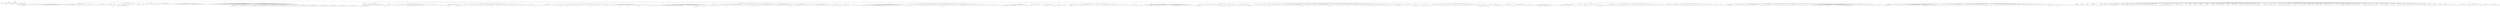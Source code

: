 digraph Tree {
	"t0" [label = "TEI"];
	"t1" [label = "teiHeader"];
	"t2" [label = "fileDesc"];
	"t3" [label = "titleStmt"];
	"t4" [label = "title"];
	"t5" [label = "author"];
	"t6" [label = "editor"];
	"t7" [label = "principal"];
	"t8" [label = "editionStmt"];
	"t9" [label = "edition"];
	"t10" [label = "respStmt"];
	"t11" [label = "name"];
	"t12" [label = "resp"];
	"t13" [label = "publicationStmt"];
	"t14" [label = "publisher"];
	"t15" [label = "date"];
	"t16" [label = "idno"];
	"t17" [label = "availability"];
	"t18" [label = "licence"];
	"t19" [label = "sourceDesc"];
	"t20" [label = "bibl"];
	"t21" [label = "title"];
	"t22" [label = "author"];
	"t23" [label = "profileDesc"];
	"t24" [label = "creation"];
	"t25" [label = "date"];
	"t26" [label = "langUsage"];
	"t27" [label = "language"];
	"t28" [label = "textClass"];
	"t29" [label = "keywords"];
	"t30" [label = "term"];
	"t31" [label = "text"];
	"t32" [label = "front"];
	"t33" [label = "titlePage"];
	"t34" [label = "docTitle"];
	"t35" [label = "titlePart"];
	"t36" [label = "titlePart"];
	"t37" [label = "docAuthor"];
	"t38" [label = "docImprint"];
	"t39" [label = "lb"];
	"t40" [label = "lb"];
	"t41" [label = "docEdition"];
	"t42" [label = "div"];
	"t43" [label = "head"];
	"t44" [label = "p"];
	"t45" [label = "hi"];
	"t46" [label = "p"];
	"t47" [label = "hi"];
	"t48" [label = "div"];
	"t49" [label = "head"];
	"t50" [label = "div"];
	"t51" [label = "head"];
	"t52" [label = "p"];
	"t53" [label = "p"];
	"t54" [label = "hi"];
	"t55" [label = "hi"];
	"t56" [label = "hi"];
	"t57" [label = "hi"];
	"t58" [label = "hi"];
	"t59" [label = "p"];
	"t60" [label = "hi"];
	"t61" [label = "note"];
	"t62" [label = "hi"];
	"t63" [label = "note"];
	"t64" [label = "hi"];
	"t65" [label = "hi"];
	"t66" [label = "hi"];
	"t67" [label = "hi"];
	"t68" [label = "p"];
	"t69" [label = "hi"];
	"t70" [label = "quote"];
	"t71" [label = "l"];
	"t72" [label = "l"];
	"t73" [label = "l"];
	"t74" [label = "l"];
	"t75" [label = "l"];
	"t76" [label = "l"];
	"t77" [label = "l"];
	"t78" [label = "l"];
	"t79" [label = "l"];
	"t80" [label = "l"];
	"t81" [label = "p"];
	"t82" [label = "note"];
	"t83" [label = "hi"];
	"t84" [label = "hi"];
	"t85" [label = "quote"];
	"t86" [label = "l"];
	"t87" [label = "l"];
	"t88" [label = "l"];
	"t89" [label = "l"];
	"t90" [label = "l"];
	"t91" [label = "l"];
	"t92" [label = "l"];
	"t93" [label = "l"];
	"t94" [label = "l"];
	"t95" [label = "l"];
	"t96" [label = "l"];
	"t97" [label = "l"];
	"t98" [label = "l"];
	"t99" [label = "l"];
	"t100" [label = "l"];
	"t101" [label = "l"];
	"t102" [label = "l"];
	"t103" [label = "l"];
	"t104" [label = "l"];
	"t105" [label = "l"];
	"t106" [label = "l"];
	"t107" [label = "l"];
	"t108" [label = "l"];
	"t109" [label = "l"];
	"t110" [label = "l"];
	"t111" [label = "l"];
	"t112" [label = "l"];
	"t113" [label = "l"];
	"t114" [label = "l"];
	"t115" [label = "l"];
	"t116" [label = "p"];
	"t117" [label = "hi"];
	"t118" [label = "hi"];
	"t119" [label = "hi"];
	"t120" [label = "quote"];
	"t121" [label = "l"];
	"t122" [label = "l"];
	"t123" [label = "l"];
	"t124" [label = "l"];
	"t125" [label = "l"];
	"t126" [label = "l"];
	"t127" [label = "l"];
	"t128" [label = "l"];
	"t129" [label = "l"];
	"t130" [label = "l"];
	"t131" [label = "l"];
	"t132" [label = "l"];
	"t133" [label = "l"];
	"t134" [label = "p"];
	"t135" [label = "hi"];
	"t136" [label = "hi"];
	"t137" [label = "hi"];
	"t138" [label = "quote"];
	"t139" [label = "p"];
	"t140" [label = "note"];
	"t141" [label = "hi"];
	"t142" [label = "p"];
	"t143" [label = "p"];
	"t144" [label = "hi"];
	"t145" [label = "p"];
	"t146" [label = "note"];
	"t147" [label = "hi"];
	"t148" [label = "hi"];
	"t149" [label = "hi"];
	"t150" [label = "hi"];
	"t151" [label = "note"];
	"t152" [label = "hi"];
	"t153" [label = "p"];
	"t154" [label = "hi"];
	"t155" [label = "p"];
	"t156" [label = "quote"];
	"t157" [label = "l"];
	"t158" [label = "l"];
	"t159" [label = "l"];
	"t160" [label = "l"];
	"t161" [label = "l"];
	"t162" [label = "l"];
	"t163" [label = "l"];
	"t164" [label = "p"];
	"t165" [label = "hi"];
	"t166" [label = "p"];
	"t167" [label = "hi"];
	"t168" [label = "hi"];
	"t169" [label = "p"];
	"t170" [label = "hi"];
	"t171" [label = "p"];
	"t172" [label = "div"];
	"t173" [label = "head"];
	"t174" [label = "p"];
	"t175" [label = "hi"];
	"t176" [label = "hi"];
	"t177" [label = "hi"];
	"t178" [label = "hi"];
	"t179" [label = "p"];
	"t180" [label = "hi"];
	"t181" [label = "p"];
	"t182" [label = "hi"];
	"t183" [label = "p"];
	"t184" [label = "hi"];
	"t185" [label = "p"];
	"t186" [label = "hi"];
	"t187" [label = "hi"];
	"t188" [label = "p"];
	"t189" [label = "hi"];
	"t190" [label = "p"];
	"t191" [label = "hi"];
	"t192" [label = "p"];
	"t193" [label = "hi"];
	"t194" [label = "p"];
	"t195" [label = "hi"];
	"t196" [label = "p"];
	"t197" [label = "hi"];
	"t198" [label = "p"];
	"t199" [label = "hi"];
	"t200" [label = "div"];
	"t201" [label = "head"];
	"t202" [label = "div"];
	"t203" [label = "head"];
	"t204" [label = "p"];
	"t205" [label = "hi"];
	"t206" [label = "p"];
	"t207" [label = "hi"];
	"t208" [label = "p"];
	"t209" [label = "hi"];
	"t210" [label = "p"];
	"t211" [label = "hi"];
	"t212" [label = "p"];
	"t213" [label = "hi"];
	"t214" [label = "div"];
	"t215" [label = "head"];
	"t216" [label = "p"];
	"t217" [label = "note"];
	"t218" [label = "hi"];
	"t219" [label = "hi"];
	"t220" [label = "hi"];
	"t221" [label = "hi"];
	"t222" [label = "hi"];
	"t223" [label = "hi"];
	"t224" [label = "hi"];
	"t225" [label = "hi"];
	"t226" [label = "div"];
	"t227" [label = "head"];
	"t228" [label = "div"];
	"t229" [label = "head"];
	"t230" [label = "p"];
	"t231" [label = "hi"];
	"t232" [label = "hi"];
	"t233" [label = "quote"];
	"t234" [label = "p"];
	"t235" [label = "p"];
	"t236" [label = "div"];
	"t237" [label = "head"];
	"t238" [label = "p"];
	"t239" [label = "hi"];
	"t240" [label = "quote"];
	"t241" [label = "l"];
	"t242" [label = "l"];
	"t243" [label = "l"];
	"t244" [label = "l"];
	"t245" [label = "l"];
	"t246" [label = "l"];
	"t247" [label = "l"];
	"t248" [label = "l"];
	"t249" [label = "l"];
	"t250" [label = "p"];
	"t251" [label = "p"];
	"t252" [label = "hi"];
	"t253" [label = "hi"];
	"t254" [label = "quote"];
	"t255" [label = "p"];
	"t256" [label = "div"];
	"t257" [label = "head"];
	"t258" [label = "p"];
	"t259" [label = "hi"];
	"t260" [label = "p"];
	"t261" [label = "p"];
	"t262" [label = "p"];
	"t263" [label = "p"];
	"t264" [label = "note"];
	"t265" [label = "hi"];
	"t266" [label = "hi"];
	"t267" [label = "p"];
	"t268" [label = "hi"];
	"t269" [label = "p"];
	"t270" [label = "hi"];
	"t271" [label = "p"];
	"t272" [label = "note"];
	"t273" [label = "hi"];
	"t274" [label = "p"];
	"t275" [label = "p"];
	"t276" [label = "p"];
	"t277" [label = "note"];
	"t278" [label = "hi"];
	"t279" [label = "p"];
	"t280" [label = "hi"];
	"t281" [label = "hi"];
	"t282" [label = "div"];
	"t283" [label = "head"];
	"t284" [label = "p"];
	"t285" [label = "hi"];
	"t286" [label = "p"];
	"t287" [label = "hi"];
	"t288" [label = "p"];
	"t289" [label = "p"];
	"t290" [label = "p"];
	"t291" [label = "p"];
	"t292" [label = "div"];
	"t293" [label = "head"];
	"t294" [label = "p"];
	"t295" [label = "quote"];
	"t296" [label = "l"];
	"t297" [label = "l"];
	"t298" [label = "l"];
	"t299" [label = "p"];
	"t300" [label = "p"];
	"t301" [label = "hi"];
	"t302" [label = "div"];
	"t303" [label = "head"];
	"t304" [label = "p"];
	"t305" [label = "quote"];
	"t306" [label = "l"];
	"t307" [label = "l"];
	"t308" [label = "l"];
	"t309" [label = "p"];
	"t310" [label = "p"];
	"t311" [label = "div"];
	"t312" [label = "head"];
	"t313" [label = "div"];
	"t314" [label = "head"];
	"t315" [label = "p"];
	"t316" [label = "note"];
	"t317" [label = "div"];
	"t318" [label = "head"];
	"t319" [label = "p"];
	"t320" [label = "div"];
	"t321" [label = "head"];
	"t322" [label = "p"];
	"t323" [label = "div"];
	"t324" [label = "head"];
	"t325" [label = "p"];
	"t326" [label = "div"];
	"t327" [label = "head"];
	"t328" [label = "p"];
	"t329" [label = "div"];
	"t330" [label = "head"];
	"t331" [label = "p"];
	"t332" [label = "note"];
	"t333" [label = "hi"];
	"t334" [label = "div"];
	"t335" [label = "head"];
	"t336" [label = "p"];
	"t337" [label = "div"];
	"t338" [label = "head"];
	"t339" [label = "p"];
	"t340" [label = "div"];
	"t341" [label = "head"];
	"t342" [label = "p"];
	"t343" [label = "hi"];
	"t344" [label = "p"];
	"t345" [label = "hi"];
	"t346" [label = "p"];
	"t347" [label = "p"];
	"t348" [label = "p"];
	"t349" [label = "p"];
	"t350" [label = "p"];
	"t351" [label = "p"];
	"t352" [label = "p"];
	"t353" [label = "div"];
	"t354" [label = "head"];
	"t355" [label = "p"];
	"t356" [label = "p"];
	"t357" [label = "p"];
	"t358" [label = "p"];
	"t359" [label = "p"];
	"t360" [label = "p"];
	"t361" [label = "p"];
	"t362" [label = "p"];
	"t363" [label = "p"];
	"t364" [label = "p"];
	"t365" [label = "div"];
	"t366" [label = "head"];
	"t367" [label = "p"];
	"t368" [label = "p"];
	"t369" [label = "p"];
	"t370" [label = "p"];
	"t371" [label = "p"];
	"t372" [label = "p"];
	"t373" [label = "p"];
	"t374" [label = "p"];
	"t375" [label = "p"];
	"t376" [label = "p"];
	"t377" [label = "p"];
	"t378" [label = "p"];
	"t379" [label = "p"];
	"t380" [label = "p"];
	"t381" [label = "p"];
	"t382" [label = "p"];
	"t383" [label = "p"];
	"t384" [label = "p"];
	"t385" [label = "p"];
	"t386" [label = "p"];
	"t387" [label = "p"];
	"t388" [label = "p"];
	"t389" [label = "p"];
	"t390" [label = "p"];
	"t391" [label = "p"];
	"t392" [label = "p"];
	"t393" [label = "p"];
	"t394" [label = "p"];
	"t395" [label = "p"];
	"t396" [label = "p"];
	"t397" [label = "p"];
	"t398" [label = "p"];
	"t399" [label = "p"];
	"t400" [label = "p"];
	"t401" [label = "p"];
	"t402" [label = "p"];
	"t403" [label = "p"];
	"t404" [label = "p"];
	"t405" [label = "p"];
	"t406" [label = "p"];
	"t407" [label = "p"];
	"t408" [label = "p"];
	"t409" [label = "p"];
	"t410" [label = "div"];
	"t411" [label = "head"];
	"t412" [label = "p"];
	"t413" [label = "p"];
	"t414" [label = "p"];
	"t415" [label = "p"];
	"t416" [label = "p"];
	"t417" [label = "p"];
	"t418" [label = "hi"];
	"t419" [label = "p"];
	"t420" [label = "p"];
	"t421" [label = "p"];
	"t422" [label = "p"];
	"t423" [label = "p"];
	"t424" [label = "p"];
	"t425" [label = "p"];
	"t426" [label = "p"];
	"t427" [label = "p"];
	"t428" [label = "p"];
	"t429" [label = "p"];
	"t430" [label = "p"];
	"t431" [label = "p"];
	"t432" [label = "p"];
	"t433" [label = "p"];
	"t434" [label = "p"];
	"t435" [label = "p"];
	"t436" [label = "p"];
	"t437" [label = "p"];
	"t438" [label = "p"];
	"t439" [label = "p"];
	"t440" [label = "p"];
	"t441" [label = "p"];
	"t442" [label = "p"];
	"t443" [label = "p"];
	"t444" [label = "p"];
	"t445" [label = "p"];
	"t446" [label = "p"];
	"t447" [label = "p"];
	"t448" [label = "p"];
	"t449" [label = "p"];
	"t450" [label = "p"];
	"t451" [label = "p"];
	"t452" [label = "p"];
	"t453" [label = "p"];
	"t454" [label = "p"];
	"t455" [label = "p"];
	"t456" [label = "p"];
	"t457" [label = "p"];
	"t458" [label = "p"];
	"t459" [label = "p"];
	"t460" [label = "p"];
	"t461" [label = "p"];
	"t462" [label = "p"];
	"t463" [label = "p"];
	"t464" [label = "p"];
	"t465" [label = "p"];
	"t466" [label = "p"];
	"t467" [label = "p"];
	"t468" [label = "p"];
	"t469" [label = "p"];
	"t470" [label = "p"];
	"t471" [label = "p"];
	"t472" [label = "p"];
	"t473" [label = "p"];
	"t474" [label = "p"];
	"t475" [label = "p"];
	"t476" [label = "p"];
	"t477" [label = "p"];
	"t478" [label = "p"];
	"t479" [label = "p"];
	"t480" [label = "p"];
	"t481" [label = "p"];
	"t482" [label = "hi"];
	"t483" [label = "p"];
	"t484" [label = "p"];
	"t485" [label = "p"];
	"t486" [label = "p"];
	"t487" [label = "p"];
	"t488" [label = "p"];
	"t489" [label = "p"];
	"t490" [label = "p"];
	"t491" [label = "p"];
	"t492" [label = "p"];
	"t493" [label = "p"];
	"t494" [label = "p"];
	"t495" [label = "p"];
	"t496" [label = "p"];
	"t497" [label = "p"];
	"t498" [label = "p"];
	"t499" [label = "p"];
	"t500" [label = "p"];
	"t501" [label = "p"];
	"t502" [label = "hi"];
	"t503" [label = "p"];
	"t504" [label = "p"];
	"t505" [label = "p"];
	"t506" [label = "p"];
	"t507" [label = "p"];
	"t508" [label = "p"];
	"t509" [label = "p"];
	"t510" [label = "p"];
	"t511" [label = "p"];
	"t512" [label = "p"];
	"t513" [label = "p"];
	"t514" [label = "p"];
	"t515" [label = "hi"];
	"t516" [label = "p"];
	"t517" [label = "table"];
	"t518" [label = "row"];
	"t519" [label = "cell"];
	"t520" [label = "cell"];
	"t521" [label = "cell"];
	"t522" [label = "cell"];
	"t523" [label = "cell"];
	"t524" [label = "cell"];
	"t525" [label = "cell"];
	"t526" [label = "cell"];
	"t527" [label = "cell"];
	"t528" [label = "cell"];
	"t529" [label = "cell"];
	"t530" [label = "cell"];
	"t531" [label = "row"];
	"t532" [label = "cell"];
	"t533" [label = "cell"];
	"t534" [label = "cell"];
	"t535" [label = "cell"];
	"t536" [label = "cell"];
	"t537" [label = "cell"];
	"t538" [label = "cell"];
	"t539" [label = "cell"];
	"t540" [label = "cell"];
	"t541" [label = "cell"];
	"t542" [label = "cell"];
	"t543" [label = "cell"];
	"t544" [label = "row"];
	"t545" [label = "cell"];
	"t546" [label = "cell"];
	"t547" [label = "cell"];
	"t548" [label = "cell"];
	"t549" [label = "cell"];
	"t550" [label = "cell"];
	"t551" [label = "cell"];
	"t552" [label = "cell"];
	"t553" [label = "cell"];
	"t554" [label = "cell"];
	"t555" [label = "cell"];
	"t556" [label = "cell"];
	"t557" [label = "row"];
	"t558" [label = "cell"];
	"t559" [label = "cell"];
	"t560" [label = "cell"];
	"t561" [label = "cell"];
	"t562" [label = "cell"];
	"t563" [label = "cell"];
	"t564" [label = "cell"];
	"t565" [label = "cell"];
	"t566" [label = "cell"];
	"t567" [label = "cell"];
	"t568" [label = "cell"];
	"t569" [label = "cell"];
	"t570" [label = "row"];
	"t571" [label = "cell"];
	"t572" [label = "cell"];
	"t573" [label = "cell"];
	"t574" [label = "cell"];
	"t575" [label = "cell"];
	"t576" [label = "cell"];
	"t577" [label = "cell"];
	"t578" [label = "cell"];
	"t579" [label = "cell"];
	"t580" [label = "cell"];
	"t581" [label = "cell"];
	"t582" [label = "cell"];
	"t583" [label = "row"];
	"t584" [label = "cell"];
	"t585" [label = "cell"];
	"t586" [label = "cell"];
	"t587" [label = "cell"];
	"t588" [label = "cell"];
	"t589" [label = "cell"];
	"t590" [label = "cell"];
	"t591" [label = "cell"];
	"t592" [label = "cell"];
	"t593" [label = "cell"];
	"t594" [label = "cell"];
	"t595" [label = "cell"];
	"t596" [label = "row"];
	"t597" [label = "cell"];
	"t598" [label = "note"];
	"t599" [label = "cell"];
	"t600" [label = "cell"];
	"t601" [label = "cell"];
	"t602" [label = "cell"];
	"t603" [label = "cell"];
	"t604" [label = "cell"];
	"t605" [label = "cell"];
	"t606" [label = "cell"];
	"t607" [label = "cell"];
	"t608" [label = "cell"];
	"t609" [label = "cell"];
	"t610" [label = "row"];
	"t611" [label = "cell"];
	"t612" [label = "cell"];
	"t613" [label = "cell"];
	"t614" [label = "cell"];
	"t615" [label = "cell"];
	"t616" [label = "cell"];
	"t617" [label = "cell"];
	"t618" [label = "cell"];
	"t619" [label = "cell"];
	"t620" [label = "cell"];
	"t621" [label = "cell"];
	"t622" [label = "cell"];
	"t623" [label = "row"];
	"t624" [label = "cell"];
	"t625" [label = "cell"];
	"t626" [label = "cell"];
	"t627" [label = "cell"];
	"t628" [label = "cell"];
	"t629" [label = "cell"];
	"t630" [label = "cell"];
	"t631" [label = "cell"];
	"t632" [label = "cell"];
	"t633" [label = "cell"];
	"t634" [label = "cell"];
	"t635" [label = "cell"];
	"t636" [label = "row"];
	"t637" [label = "cell"];
	"t638" [label = "cell"];
	"t639" [label = "cell"];
	"t640" [label = "cell"];
	"t641" [label = "cell"];
	"t642" [label = "cell"];
	"t643" [label = "cell"];
	"t644" [label = "cell"];
	"t645" [label = "cell"];
	"t646" [label = "cell"];
	"t647" [label = "cell"];
	"t648" [label = "cell"];
	"t649" [label = "row"];
	"t650" [label = "cell"];
	"t651" [label = "cell"];
	"t652" [label = "cell"];
	"t653" [label = "cell"];
	"t654" [label = "cell"];
	"t655" [label = "cell"];
	"t656" [label = "cell"];
	"t657" [label = "cell"];
	"t658" [label = "cell"];
	"t659" [label = "cell"];
	"t660" [label = "cell"];
	"t661" [label = "cell"];
	"t662" [label = "row"];
	"t663" [label = "cell"];
	"t664" [label = "cell"];
	"t665" [label = "cell"];
	"t666" [label = "cell"];
	"t667" [label = "cell"];
	"t668" [label = "cell"];
	"t669" [label = "cell"];
	"t670" [label = "cell"];
	"t671" [label = "cell"];
	"t672" [label = "cell"];
	"t673" [label = "cell"];
	"t674" [label = "cell"];
	"t675" [label = "row"];
	"t676" [label = "cell"];
	"t677" [label = "cell"];
	"t678" [label = "cell"];
	"t679" [label = "cell"];
	"t680" [label = "cell"];
	"t681" [label = "cell"];
	"t682" [label = "cell"];
	"t683" [label = "cell"];
	"t684" [label = "cell"];
	"t685" [label = "cell"];
	"t686" [label = "cell"];
	"t687" [label = "cell"];
	"t688" [label = "row"];
	"t689" [label = "cell"];
	"t690" [label = "cell"];
	"t691" [label = "cell"];
	"t692" [label = "cell"];
	"t693" [label = "cell"];
	"t694" [label = "cell"];
	"t695" [label = "cell"];
	"t696" [label = "cell"];
	"t697" [label = "cell"];
	"t698" [label = "cell"];
	"t699" [label = "cell"];
	"t700" [label = "cell"];
	"t701" [label = "p"];
	"t702" [label = "p"];
	"t703" [label = "p"];
	"t704" [label = "p"];
	"t705" [label = "p"];
	"t706" [label = "body"];
	"t707" [label = "head"];
	"t708" [label = "lb"];
	"t709" [label = "lb"];
	"t710" [label = "div"];
	"t711" [label = "head"];
	"t712" [label = "p"];
	"t713" [label = "hi"];
	"t714" [label = "hi"];
	"t715" [label = "hi"];
	"t716" [label = "p"];
	"t717" [label = "p"];
	"t718" [label = "div"];
	"t719" [label = "head"];
	"t720" [label = "note"];
	"t721" [label = "hi"];
	"t722" [label = "hi"];
	"t723" [label = "castList"];
	"t724" [label = "castItem"];
	"t725" [label = "role"];
	"t726" [label = "roleDesc"];
	"t727" [label = "castItem"];
	"t728" [label = "role"];
	"t729" [label = "roleDesc"];
	"t730" [label = "castItem"];
	"t731" [label = "role"];
	"t732" [label = "castItem"];
	"t733" [label = "role"];
	"t734" [label = "roleDesc"];
	"t735" [label = "castItem"];
	"t736" [label = "role"];
	"t737" [label = "castItem"];
	"t738" [label = "role"];
	"t739" [label = "roleDesc"];
	"t740" [label = "castItem"];
	"t741" [label = "role"];
	"t742" [label = "castItem"];
	"t743" [label = "role"];
	"t744" [label = "roleDesc"];
	"t745" [label = "castItem"];
	"t746" [label = "role"];
	"t747" [label = "roleDesc"];
	"t748" [label = "castItem"];
	"t749" [label = "role"];
	"t750" [label = "roleDesc"];
	"t751" [label = "castItem"];
	"t752" [label = "role"];
	"t753" [label = "div"];
	"t754" [label = "head"];
	"t755" [label = "div"];
	"t756" [label = "head"];
	"t757" [label = "stage"];
	"t758" [label = "sp"];
	"t759" [label = "speaker"];
	"t760" [label = "hi"];
	"t761" [label = "l"];
	"t762" [label = "ref"];
	"t763" [label = "pb"];
	"t764" [label = "l"];
	"t765" [label = "ref"];
	"t766" [label = "l"];
	"t767" [label = "l"];
	"t768" [label = "l"];
	"t769" [label = "pb"];
	"t770" [label = "l"];
	"t771" [label = "l"];
	"t772" [label = "l"];
	"t773" [label = "sp"];
	"t774" [label = "speaker"];
	"t775" [label = "l"];
	"t776" [label = "l"];
	"t777" [label = "l"];
	"t778" [label = "l"];
	"t779" [label = "note"];
	"t780" [label = "l"];
	"t781" [label = "note"];
	"t782" [label = "l"];
	"t783" [label = "note"];
	"t784" [label = "sp"];
	"t785" [label = "speaker"];
	"t786" [label = "l"];
	"t787" [label = "sp"];
	"t788" [label = "speaker"];
	"t789" [label = "l"];
	"t790" [label = "sp"];
	"t791" [label = "speaker"];
	"t792" [label = "l"];
	"t793" [label = "l"];
	"t794" [label = "l"];
	"t795" [label = "l"];
	"t796" [label = "l"];
	"t797" [label = "pb"];
	"t798" [label = "l"];
	"t799" [label = "ref"];
	"t800" [label = "ref"];
	"t801" [label = "note"];
	"t802" [label = "l"];
	"t803" [label = "ref"];
	"t804" [label = "l"];
	"t805" [label = "l"];
	"t806" [label = "ref"];
	"t807" [label = "l"];
	"t808" [label = "l"];
	"t809" [label = "ref"];
	"t810" [label = "l"];
	"t811" [label = "note"];
	"t812" [label = "hi"];
	"t813" [label = "l"];
	"t814" [label = "ref"];
	"t815" [label = "note"];
	"t816" [label = "l"];
	"t817" [label = "note"];
	"t818" [label = "l"];
	"t819" [label = "l"];
	"t820" [label = "l"];
	"t821" [label = "l"];
	"t822" [label = "ref"];
	"t823" [label = "l"];
	"t824" [label = "l"];
	"t825" [label = "note"];
	"t826" [label = "l"];
	"t827" [label = "ref"];
	"t828" [label = "l"];
	"t829" [label = "l"];
	"t830" [label = "ref"];
	"t831" [label = "l"];
	"t832" [label = "l"];
	"t833" [label = "l"];
	"t834" [label = "l"];
	"t835" [label = "l"];
	"t836" [label = "l"];
	"t837" [label = "l"];
	"t838" [label = "sp"];
	"t839" [label = "speaker"];
	"t840" [label = "pb"];
	"t841" [label = "l"];
	"t842" [label = "l"];
	"t843" [label = "l"];
	"t844" [label = "l"];
	"t845" [label = "l"];
	"t846" [label = "ref"];
	"t847" [label = "l"];
	"t848" [label = "l"];
	"t849" [label = "sp"];
	"t850" [label = "speaker"];
	"t851" [label = "l"];
	"t852" [label = "l"];
	"t853" [label = "sp"];
	"t854" [label = "speaker"];
	"t855" [label = "hi"];
	"t856" [label = "l"];
	"t857" [label = "l"];
	"t858" [label = "stage"];
	"t859" [label = "div"];
	"t860" [label = "head"];
	"t861" [label = "stage"];
	"t862" [label = "sp"];
	"t863" [label = "speaker"];
	"t864" [label = "l"];
	"t865" [label = "pb"];
	"t866" [label = "l"];
	"t867" [label = "sp"];
	"t868" [label = "speaker"];
	"t869" [label = "l"];
	"t870" [label = "note"];
	"t871" [label = "hi"];
	"t872" [label = "l"];
	"t873" [label = "ref"];
	"t874" [label = "l"];
	"t875" [label = "l"];
	"t876" [label = "l"];
	"t877" [label = "l"];
	"t878" [label = "l"];
	"t879" [label = "l"];
	"t880" [label = "l"];
	"t881" [label = "l"];
	"t882" [label = "ref"];
	"t883" [label = "l"];
	"t884" [label = "l"];
	"t885" [label = "ref"];
	"t886" [label = "ref"];
	"t887" [label = "l"];
	"t888" [label = "ref"];
	"t889" [label = "ref"];
	"t890" [label = "l"];
	"t891" [label = "l"];
	"t892" [label = "ref"];
	"t893" [label = "ref"];
	"t894" [label = "pb"];
	"t895" [label = "l"];
	"t896" [label = "l"];
	"t897" [label = "sp"];
	"t898" [label = "speaker"];
	"t899" [label = "l"];
	"t900" [label = "ref"];
	"t901" [label = "l"];
	"t902" [label = "ref"];
	"t903" [label = "l"];
	"t904" [label = "l"];
	"t905" [label = "l"];
	"t906" [label = "sp"];
	"t907" [label = "speaker"];
	"t908" [label = "l"];
	"t909" [label = "ref"];
	"t910" [label = "l"];
	"t911" [label = "l"];
	"t912" [label = "note"];
	"t913" [label = "sp"];
	"t914" [label = "speaker"];
	"t915" [label = "l"];
	"t916" [label = "l"];
	"t917" [label = "sp"];
	"t918" [label = "speaker"];
	"t919" [label = "l"];
	"t920" [label = "l"];
	"t921" [label = "ref"];
	"t922" [label = "l"];
	"t923" [label = "ref"];
	"t924" [label = "sp"];
	"t925" [label = "speaker"];
	"t926" [label = "l"];
	"t927" [label = "ref"];
	"t928" [label = "l"];
	"t929" [label = "pb"];
	"t930" [label = "l"];
	"t931" [label = "sp"];
	"t932" [label = "speaker"];
	"t933" [label = "l"];
	"t934" [label = "l"];
	"t935" [label = "l"];
	"t936" [label = "note"];
	"t937" [label = "l"];
	"t938" [label = "l"];
	"t939" [label = "l"];
	"t940" [label = "l"];
	"t941" [label = "ref"];
	"t942" [label = "l"];
	"t943" [label = "l"];
	"t944" [label = "note"];
	"t945" [label = "l"];
	"t946" [label = "ref"];
	"t947" [label = "ref"];
	"t948" [label = "l"];
	"t949" [label = "ref"];
	"t950" [label = "l"];
	"t951" [label = "l"];
	"t952" [label = "l"];
	"t953" [label = "l"];
	"t954" [label = "l"];
	"t955" [label = "ref"];
	"t956" [label = "sp"];
	"t957" [label = "speaker"];
	"t958" [label = "l"];
	"t959" [label = "sp"];
	"t960" [label = "speaker"];
	"t961" [label = "l"];
	"t962" [label = "sp"];
	"t963" [label = "speaker"];
	"t964" [label = "l"];
	"t965" [label = "pb"];
	"t966" [label = "l"];
	"t967" [label = "sp"];
	"t968" [label = "speaker"];
	"t969" [label = "l"];
	"t970" [label = "l"];
	"t971" [label = "ref"];
	"t972" [label = "sp"];
	"t973" [label = "speaker"];
	"t974" [label = "l"];
	"t975" [label = "note"];
	"t976" [label = "l"];
	"t977" [label = "l"];
	"t978" [label = "ref"];
	"t979" [label = "l"];
	"t980" [label = "l"];
	"t981" [label = "note"];
	"t982" [label = "l"];
	"t983" [label = "note"];
	"t984" [label = "l"];
	"t985" [label = "l"];
	"t986" [label = "ref"];
	"t987" [label = "l"];
	"t988" [label = "l"];
	"t989" [label = "sp"];
	"t990" [label = "speaker"];
	"t991" [label = "l"];
	"t992" [label = "ref"];
	"t993" [label = "l"];
	"t994" [label = "sp"];
	"t995" [label = "speaker"];
	"t996" [label = "l"];
	"t997" [label = "l"];
	"t998" [label = "ref"];
	"t999" [label = "l"];
	"t1000" [label = "pb"];
	"t1001" [label = "sp"];
	"t1002" [label = "speaker"];
	"t1003" [label = "l"];
	"t1004" [label = "sp"];
	"t1005" [label = "speaker"];
	"t1006" [label = "l"];
	"t1007" [label = "l"];
	"t1008" [label = "ref"];
	"t1009" [label = "l"];
	"t1010" [label = "l"];
	"t1011" [label = "note"];
	"t1012" [label = "l"];
	"t1013" [label = "ref"];
	"t1014" [label = "l"];
	"t1015" [label = "l"];
	"t1016" [label = "l"];
	"t1017" [label = "l"];
	"t1018" [label = "ref"];
	"t1019" [label = "l"];
	"t1020" [label = "ref"];
	"t1021" [label = "l"];
	"t1022" [label = "note"];
	"t1023" [label = "sp"];
	"t1024" [label = "speaker"];
	"t1025" [label = "l"];
	"t1026" [label = "l"];
	"t1027" [label = "ref"];
	"t1028" [label = "l"];
	"t1029" [label = "l"];
	"t1030" [label = "div"];
	"t1031" [label = "head"];
	"t1032" [label = "stage"];
	"t1033" [label = "sp"];
	"t1034" [label = "speaker"];
	"t1035" [label = "l"];
	"t1036" [label = "pb"];
	"t1037" [label = "l"];
	"t1038" [label = "l"];
	"t1039" [label = "ref"];
	"t1040" [label = "l"];
	"t1041" [label = "l"];
	"t1042" [label = "l"];
	"t1043" [label = "l"];
	"t1044" [label = "l"];
	"t1045" [label = "l"];
	"t1046" [label = "l"];
	"t1047" [label = "l"];
	"t1048" [label = "l"];
	"t1049" [label = "sp"];
	"t1050" [label = "speaker"];
	"t1051" [label = "l"];
	"t1052" [label = "l"];
	"t1053" [label = "ref"];
	"t1054" [label = "l"];
	"t1055" [label = "l"];
	"t1056" [label = "l"];
	"t1057" [label = "pb"];
	"t1058" [label = "l"];
	"t1059" [label = "l"];
	"t1060" [label = "l"];
	"t1061" [label = "l"];
	"t1062" [label = "ref"];
	"t1063" [label = "note"];
	"t1064" [label = "hi"];
	"t1065" [label = "note"];
	"t1066" [label = "ref"];
	"t1067" [label = "l"];
	"t1068" [label = "sp"];
	"t1069" [label = "speaker"];
	"t1070" [label = "l"];
	"t1071" [label = "ref"];
	"t1072" [label = "l"];
	"t1073" [label = "sp"];
	"t1074" [label = "speaker"];
	"t1075" [label = "l"];
	"t1076" [label = "ref"];
	"t1077" [label = "l"];
	"t1078" [label = "ref"];
	"t1079" [label = "l"];
	"t1080" [label = "ref"];
	"t1081" [label = "l"];
	"t1082" [label = "l"];
	"t1083" [label = "l"];
	"t1084" [label = "ref"];
	"t1085" [label = "l"];
	"t1086" [label = "ref"];
	"t1087" [label = "l"];
	"t1088" [label = "l"];
	"t1089" [label = "l"];
	"t1090" [label = "ref"];
	"t1091" [label = "sp"];
	"t1092" [label = "speaker"];
	"t1093" [label = "l"];
	"t1094" [label = "ref"];
	"t1095" [label = "l"];
	"t1096" [label = "ref"];
	"t1097" [label = "l"];
	"t1098" [label = "l"];
	"t1099" [label = "ref"];
	"t1100" [label = "pb"];
	"t1101" [label = "l"];
	"t1102" [label = "l"];
	"t1103" [label = "sp"];
	"t1104" [label = "speaker"];
	"t1105" [label = "l"];
	"t1106" [label = "ref"];
	"t1107" [label = "l"];
	"t1108" [label = "l"];
	"t1109" [label = "l"];
	"t1110" [label = "sp"];
	"t1111" [label = "speaker"];
	"t1112" [label = "l"];
	"t1113" [label = "sp"];
	"t1114" [label = "speaker"];
	"t1115" [label = "l"];
	"t1116" [label = "ref"];
	"t1117" [label = "sp"];
	"t1118" [label = "speaker"];
	"t1119" [label = "l"];
	"t1120" [label = "ref"];
	"t1121" [label = "sp"];
	"t1122" [label = "speaker"];
	"t1123" [label = "l"];
	"t1124" [label = "l"];
	"t1125" [label = "ref"];
	"t1126" [label = "sp"];
	"t1127" [label = "speaker"];
	"t1128" [label = "l"];
	"t1129" [label = "ref"];
	"t1130" [label = "ref"];
	"t1131" [label = "sp"];
	"t1132" [label = "speaker"];
	"t1133" [label = "l"];
	"t1134" [label = "l"];
	"t1135" [label = "pb"];
	"t1136" [label = "l"];
	"t1137" [label = "l"];
	"t1138" [label = "l"];
	"t1139" [label = "sp"];
	"t1140" [label = "speaker"];
	"t1141" [label = "l"];
	"t1142" [label = "ref"];
	"t1143" [label = "l"];
	"t1144" [label = "l"];
	"t1145" [label = "ref"];
	"t1146" [label = "l"];
	"t1147" [label = "l"];
	"t1148" [label = "ref"];
	"t1149" [label = "l"];
	"t1150" [label = "l"];
	"t1151" [label = "l"];
	"t1152" [label = "sp"];
	"t1153" [label = "speaker"];
	"t1154" [label = "l"];
	"t1155" [label = "l"];
	"t1156" [label = "note"];
	"t1157" [label = "l"];
	"t1158" [label = "l"];
	"t1159" [label = "l"];
	"t1160" [label = "l"];
	"t1161" [label = "l"];
	"t1162" [label = "l"];
	"t1163" [label = "l"];
	"t1164" [label = "l"];
	"t1165" [label = "l"];
	"t1166" [label = "ref"];
	"t1167" [label = "pb"];
	"t1168" [label = "l"];
	"t1169" [label = "ref"];
	"t1170" [label = "l"];
	"t1171" [label = "l"];
	"t1172" [label = "l"];
	"t1173" [label = "l"];
	"t1174" [label = "l"];
	"t1175" [label = "l"];
	"t1176" [label = "ref"];
	"t1177" [label = "l"];
	"t1178" [label = "ref"];
	"t1179" [label = "l"];
	"t1180" [label = "l"];
	"t1181" [label = "l"];
	"t1182" [label = "l"];
	"t1183" [label = "l"];
	"t1184" [label = "l"];
	"t1185" [label = "l"];
	"t1186" [label = "l"];
	"t1187" [label = "l"];
	"t1188" [label = "l"];
	"t1189" [label = "l"];
	"t1190" [label = "ref"];
	"t1191" [label = "l"];
	"t1192" [label = "l"];
	"t1193" [label = "ref"];
	"t1194" [label = "l"];
	"t1195" [label = "ref"];
	"t1196" [label = "ref"];
	"t1197" [label = "sp"];
	"t1198" [label = "speaker"];
	"t1199" [label = "l"];
	"t1200" [label = "sp"];
	"t1201" [label = "speaker"];
	"t1202" [label = "pb"];
	"t1203" [label = "l"];
	"t1204" [label = "l"];
	"t1205" [label = "l"];
	"t1206" [label = "l"];
	"t1207" [label = "l"];
	"t1208" [label = "l"];
	"t1209" [label = "note"];
	"t1210" [label = "hi"];
	"t1211" [label = "sp"];
	"t1212" [label = "speaker"];
	"t1213" [label = "l"];
	"t1214" [label = "note"];
	"t1215" [label = "l"];
	"t1216" [label = "ref"];
	"t1217" [label = "stage"];
	"t1218" [label = "sp"];
	"t1219" [label = "speaker"];
	"t1220" [label = "l"];
	"t1221" [label = "ref"];
	"t1222" [label = "ref"];
	"t1223" [label = "note"];
	"t1224" [label = "l"];
	"t1225" [label = "p"];
	"t1226" [label = "div"];
	"t1227" [label = "head"];
	"t1228" [label = "div"];
	"t1229" [label = "head"];
	"t1230" [label = "stage"];
	"t1231" [label = "sp"];
	"t1232" [label = "speaker"];
	"t1233" [label = "hi"];
	"t1234" [label = "l"];
	"t1235" [label = "pb"];
	"t1236" [label = "l"];
	"t1237" [label = "ref"];
	"t1238" [label = "l"];
	"t1239" [label = "l"];
	"t1240" [label = "l"];
	"t1241" [label = "ref"];
	"t1242" [label = "l"];
	"t1243" [label = "l"];
	"t1244" [label = "ref"];
	"t1245" [label = "l"];
	"t1246" [label = "ref"];
	"t1247" [label = "l"];
	"t1248" [label = "l"];
	"t1249" [label = "ref"];
	"t1250" [label = "l"];
	"t1251" [label = "ref"];
	"t1252" [label = "l"];
	"t1253" [label = "ref"];
	"t1254" [label = "l"];
	"t1255" [label = "ref"];
	"t1256" [label = "pb"];
	"t1257" [label = "l"];
	"t1258" [label = "ref"];
	"t1259" [label = "l"];
	"t1260" [label = "ref"];
	"t1261" [label = "l"];
	"t1262" [label = "l"];
	"t1263" [label = "ref"];
	"t1264" [label = "l"];
	"t1265" [label = "ref"];
	"t1266" [label = "l"];
	"t1267" [label = "note"];
	"t1268" [label = "l"];
	"t1269" [label = "ref"];
	"t1270" [label = "l"];
	"t1271" [label = "l"];
	"t1272" [label = "l"];
	"t1273" [label = "l"];
	"t1274" [label = "l"];
	"t1275" [label = "l"];
	"t1276" [label = "l"];
	"t1277" [label = "l"];
	"t1278" [label = "note"];
	"t1279" [label = "l"];
	"t1280" [label = "ref"];
	"t1281" [label = "ref"];
	"t1282" [label = "l"];
	"t1283" [label = "l"];
	"t1284" [label = "ref"];
	"t1285" [label = "l"];
	"t1286" [label = "l"];
	"t1287" [label = "l"];
	"t1288" [label = "l"];
	"t1289" [label = "l"];
	"t1290" [label = "l"];
	"t1291" [label = "ref"];
	"t1292" [label = "l"];
	"t1293" [label = "l"];
	"t1294" [label = "ref"];
	"t1295" [label = "pb"];
	"t1296" [label = "l"];
	"t1297" [label = "l"];
	"t1298" [label = "l"];
	"t1299" [label = "l"];
	"t1300" [label = "note"];
	"t1301" [label = "l"];
	"t1302" [label = "ref"];
	"t1303" [label = "l"];
	"t1304" [label = "l"];
	"t1305" [label = "stage"];
	"t1306" [label = "note"];
	"t1307" [label = "hi"];
	"t1308" [label = "hi"];
	"t1309" [label = "hi"];
	"t1310" [label = "hi"];
	"t1311" [label = "hi"];
	"t1312" [label = "hi"];
	"t1313" [label = "hi"];
	"t1314" [label = "hi"];
	"t1315" [label = "l"];
	"t1316" [label = "l"];
	"t1317" [label = "ref"];
	"t1318" [label = "l"];
	"t1319" [label = "note"];
	"t1320" [label = "hi"];
	"t1321" [label = "l"];
	"t1322" [label = "l"];
	"t1323" [label = "l"];
	"t1324" [label = "l"];
	"t1325" [label = "l"];
	"t1326" [label = "note"];
	"t1327" [label = "ref"];
	"t1328" [label = "l"];
	"t1329" [label = "l"];
	"t1330" [label = "note"];
	"t1331" [label = "hi"];
	"t1332" [label = "l"];
	"t1333" [label = "l"];
	"t1334" [label = "ref"];
	"t1335" [label = "ref"];
	"t1336" [label = "l"];
	"t1337" [label = "l"];
	"t1338" [label = "sp"];
	"t1339" [label = "speaker"];
	"t1340" [label = "l"];
	"t1341" [label = "l"];
	"t1342" [label = "l"];
	"t1343" [label = "ref"];
	"t1344" [label = "pb"];
	"t1345" [label = "l"];
	"t1346" [label = "ref"];
	"t1347" [label = "l"];
	"t1348" [label = "l"];
	"t1349" [label = "l"];
	"t1350" [label = "ref"];
	"t1351" [label = "note"];
	"t1352" [label = "l"];
	"t1353" [label = "l"];
	"t1354" [label = "l"];
	"t1355" [label = "ref"];
	"t1356" [label = "l"];
	"t1357" [label = "sp"];
	"t1358" [label = "speaker"];
	"t1359" [label = "l"];
	"t1360" [label = "sp"];
	"t1361" [label = "speaker"];
	"t1362" [label = "l"];
	"t1363" [label = "sp"];
	"t1364" [label = "speaker"];
	"t1365" [label = "l"];
	"t1366" [label = "sp"];
	"t1367" [label = "speaker"];
	"t1368" [label = "l"];
	"t1369" [label = "ref"];
	"t1370" [label = "ref"];
	"t1371" [label = "l"];
	"t1372" [label = "l"];
	"t1373" [label = "sp"];
	"t1374" [label = "speaker"];
	"t1375" [label = "l"];
	"t1376" [label = "sp"];
	"t1377" [label = "speaker"];
	"t1378" [label = "l"];
	"t1379" [label = "l"];
	"t1380" [label = "pb"];
	"t1381" [label = "sp"];
	"t1382" [label = "speaker"];
	"t1383" [label = "hi"];
	"t1384" [label = "l"];
	"t1385" [label = "sp"];
	"t1386" [label = "speaker"];
	"t1387" [label = "l"];
	"t1388" [label = "l"];
	"t1389" [label = "sp"];
	"t1390" [label = "speaker"];
	"t1391" [label = "l"];
	"t1392" [label = "ref"];
	"t1393" [label = "l"];
	"t1394" [label = "sp"];
	"t1395" [label = "speaker"];
	"t1396" [label = "l"];
	"t1397" [label = "l"];
	"t1398" [label = "l"];
	"t1399" [label = "l"];
	"t1400" [label = "ref"];
	"t1401" [label = "sp"];
	"t1402" [label = "speaker"];
	"t1403" [label = "hi"];
	"t1404" [label = "l"];
	"t1405" [label = "l"];
	"t1406" [label = "ref"];
	"t1407" [label = "l"];
	"t1408" [label = "l"];
	"t1409" [label = "l"];
	"t1410" [label = "ref"];
	"t1411" [label = "ref"];
	"t1412" [label = "l"];
	"t1413" [label = "ref"];
	"t1414" [label = "l"];
	"t1415" [label = "ref"];
	"t1416" [label = "pb"];
	"t1417" [label = "l"];
	"t1418" [label = "sp"];
	"t1419" [label = "speaker"];
	"t1420" [label = "l"];
	"t1421" [label = "ref"];
	"t1422" [label = "l"];
	"t1423" [label = "sp"];
	"t1424" [label = "speaker"];
	"t1425" [label = "l"];
	"t1426" [label = "ref"];
	"t1427" [label = "l"];
	"t1428" [label = "l"];
	"t1429" [label = "l"];
	"t1430" [label = "note"];
	"t1431" [label = "l"];
	"t1432" [label = "l"];
	"t1433" [label = "l"];
	"t1434" [label = "ref"];
	"t1435" [label = "l"];
	"t1436" [label = "ref"];
	"t1437" [label = "l"];
	"t1438" [label = "l"];
	"t1439" [label = "l"];
	"t1440" [label = "ref"];
	"t1441" [label = "l"];
	"t1442" [label = "l"];
	"t1443" [label = "ref"];
	"t1444" [label = "l"];
	"t1445" [label = "l"];
	"t1446" [label = "l"];
	"t1447" [label = "ref"];
	"t1448" [label = "l"];
	"t1449" [label = "l"];
	"t1450" [label = "sp"];
	"t1451" [label = "speaker"];
	"t1452" [label = "pb"];
	"t1453" [label = "l"];
	"t1454" [label = "l"];
	"t1455" [label = "ref"];
	"t1456" [label = "l"];
	"t1457" [label = "l"];
	"t1458" [label = "ref"];
	"t1459" [label = "l"];
	"t1460" [label = "l"];
	"t1461" [label = "ref"];
	"t1462" [label = "l"];
	"t1463" [label = "l"];
	"t1464" [label = "l"];
	"t1465" [label = "l"];
	"t1466" [label = "l"];
	"t1467" [label = "l"];
	"t1468" [label = "l"];
	"t1469" [label = "l"];
	"t1470" [label = "l"];
	"t1471" [label = "note"];
	"t1472" [label = "l"];
	"t1473" [label = "l"];
	"t1474" [label = "ref"];
	"t1475" [label = "note"];
	"t1476" [label = "l"];
	"t1477" [label = "ref"];
	"t1478" [label = "l"];
	"t1479" [label = "l"];
	"t1480" [label = "ref"];
	"t1481" [label = "sp"];
	"t1482" [label = "speaker"];
	"t1483" [label = "l"];
	"t1484" [label = "l"];
	"t1485" [label = "note"];
	"t1486" [label = "l"];
	"t1487" [label = "ref"];
	"t1488" [label = "ref"];
	"t1489" [label = "pb"];
	"t1490" [label = "l"];
	"t1491" [label = "l"];
	"t1492" [label = "l"];
	"t1493" [label = "l"];
	"t1494" [label = "l"];
	"t1495" [label = "ref"];
	"t1496" [label = "l"];
	"t1497" [label = "l"];
	"t1498" [label = "l"];
	"t1499" [label = "l"];
	"t1500" [label = "ref"];
	"t1501" [label = "l"];
	"t1502" [label = "l"];
	"t1503" [label = "l"];
	"t1504" [label = "l"];
	"t1505" [label = "ref"];
	"t1506" [label = "sp"];
	"t1507" [label = "speaker"];
	"t1508" [label = "l"];
	"t1509" [label = "l"];
	"t1510" [label = "l"];
	"t1511" [label = "l"];
	"t1512" [label = "sp"];
	"t1513" [label = "speaker"];
	"t1514" [label = "hi"];
	"t1515" [label = "l"];
	"t1516" [label = "l"];
	"t1517" [label = "ref"];
	"t1518" [label = "l"];
	"t1519" [label = "l"];
	"t1520" [label = "ref"];
	"t1521" [label = "l"];
	"t1522" [label = "pb"];
	"t1523" [label = "l"];
	"t1524" [label = "l"];
	"t1525" [label = "ref"];
	"t1526" [label = "l"];
	"t1527" [label = "l"];
	"t1528" [label = "l"];
	"t1529" [label = "l"];
	"t1530" [label = "ref"];
	"t1531" [label = "l"];
	"t1532" [label = "l"];
	"t1533" [label = "l"];
	"t1534" [label = "l"];
	"t1535" [label = "ref"];
	"t1536" [label = "l"];
	"t1537" [label = "l"];
	"t1538" [label = "l"];
	"t1539" [label = "l"];
	"t1540" [label = "l"];
	"t1541" [label = "ref"];
	"t1542" [label = "sp"];
	"t1543" [label = "speaker"];
	"t1544" [label = "l"];
	"t1545" [label = "ref"];
	"t1546" [label = "l"];
	"t1547" [label = "ref"];
	"t1548" [label = "l"];
	"t1549" [label = "l"];
	"t1550" [label = "ref"];
	"t1551" [label = "l"];
	"t1552" [label = "l"];
	"t1553" [label = "l"];
	"t1554" [label = "l"];
	"t1555" [label = "ref"];
	"t1556" [label = "ref"];
	"t1557" [label = "l"];
	"t1558" [label = "pb"];
	"t1559" [label = "l"];
	"t1560" [label = "ref"];
	"t1561" [label = "ref"];
	"t1562" [label = "sp"];
	"t1563" [label = "speaker"];
	"t1564" [label = "l"];
	"t1565" [label = "l"];
	"t1566" [label = "l"];
	"t1567" [label = "l"];
	"t1568" [label = "l"];
	"t1569" [label = "ref"];
	"t1570" [label = "l"];
	"t1571" [label = "ref"];
	"t1572" [label = "l"];
	"t1573" [label = "l"];
	"t1574" [label = "l"];
	"t1575" [label = "ref"];
	"t1576" [label = "l"];
	"t1577" [label = "l"];
	"t1578" [label = "l"];
	"t1579" [label = "l"];
	"t1580" [label = "sp"];
	"t1581" [label = "speaker"];
	"t1582" [label = "l"];
	"t1583" [label = "l"];
	"t1584" [label = "ref"];
	"t1585" [label = "l"];
	"t1586" [label = "sp"];
	"t1587" [label = "speaker"];
	"t1588" [label = "l"];
	"t1589" [label = "ref"];
	"t1590" [label = "l"];
	"t1591" [label = "div"];
	"t1592" [label = "head"];
	"t1593" [label = "stage"];
	"t1594" [label = "sp"];
	"t1595" [label = "speaker"];
	"t1596" [label = "pb"];
	"t1597" [label = "l"];
	"t1598" [label = "ref"];
	"t1599" [label = "l"];
	"t1600" [label = "l"];
	"t1601" [label = "note"];
	"t1602" [label = "ref"];
	"t1603" [label = "l"];
	"t1604" [label = "l"];
	"t1605" [label = "l"];
	"t1606" [label = "ref"];
	"t1607" [label = "l"];
	"t1608" [label = "l"];
	"t1609" [label = "l"];
	"t1610" [label = "l"];
	"t1611" [label = "ref"];
	"t1612" [label = "l"];
	"t1613" [label = "l"];
	"t1614" [label = "l"];
	"t1615" [label = "l"];
	"t1616" [label = "l"];
	"t1617" [label = "note"];
	"t1618" [label = "l"];
	"t1619" [label = "l"];
	"t1620" [label = "l"];
	"t1621" [label = "ref"];
	"t1622" [label = "l"];
	"t1623" [label = "ref"];
	"t1624" [label = "l"];
	"t1625" [label = "l"];
	"t1626" [label = "pb"];
	"t1627" [label = "l"];
	"t1628" [label = "l"];
	"t1629" [label = "ref"];
	"t1630" [label = "l"];
	"t1631" [label = "l"];
	"t1632" [label = "l"];
	"t1633" [label = "ref"];
	"t1634" [label = "l"];
	"t1635" [label = "l"];
	"t1636" [label = "ref"];
	"t1637" [label = "ref"];
	"t1638" [label = "l"];
	"t1639" [label = "note"];
	"t1640" [label = "l"];
	"t1641" [label = "note"];
	"t1642" [label = "l"];
	"t1643" [label = "ref"];
	"t1644" [label = "l"];
	"t1645" [label = "ref"];
	"t1646" [label = "ref"];
	"t1647" [label = "l"];
	"t1648" [label = "l"];
	"t1649" [label = "ref"];
	"t1650" [label = "l"];
	"t1651" [label = "l"];
	"t1652" [label = "l"];
	"t1653" [label = "l"];
	"t1654" [label = "ref"];
	"t1655" [label = "l"];
	"t1656" [label = "ref"];
	"t1657" [label = "l"];
	"t1658" [label = "l"];
	"t1659" [label = "ref"];
	"t1660" [label = "l"];
	"t1661" [label = "l"];
	"t1662" [label = "l"];
	"t1663" [label = "ref"];
	"t1664" [label = "l"];
	"t1665" [label = "l"];
	"t1666" [label = "ref"];
	"t1667" [label = "l"];
	"t1668" [label = "pb"];
	"t1669" [label = "l"];
	"t1670" [label = "l"];
	"t1671" [label = "l"];
	"t1672" [label = "l"];
	"t1673" [label = "l"];
	"t1674" [label = "note"];
	"t1675" [label = "l"];
	"t1676" [label = "sp"];
	"t1677" [label = "speaker"];
	"t1678" [label = "hi"];
	"t1679" [label = "l"];
	"t1680" [label = "ref"];
	"t1681" [label = "l"];
	"t1682" [label = "sp"];
	"t1683" [label = "speaker"];
	"t1684" [label = "l"];
	"t1685" [label = "ref"];
	"t1686" [label = "l"];
	"t1687" [label = "ref"];
	"t1688" [label = "l"];
	"t1689" [label = "l"];
	"t1690" [label = "sp"];
	"t1691" [label = "speaker"];
	"t1692" [label = "l"];
	"t1693" [label = "ref"];
	"t1694" [label = "l"];
	"t1695" [label = "sp"];
	"t1696" [label = "speaker"];
	"t1697" [label = "l"];
	"t1698" [label = "sp"];
	"t1699" [label = "speaker"];
	"t1700" [label = "l"];
	"t1701" [label = "l"];
	"t1702" [label = "pb"];
	"t1703" [label = "sp"];
	"t1704" [label = "speaker"];
	"t1705" [label = "l"];
	"t1706" [label = "sp"];
	"t1707" [label = "speaker"];
	"t1708" [label = "hi"];
	"t1709" [label = "l"];
	"t1710" [label = "l"];
	"t1711" [label = "sp"];
	"t1712" [label = "speaker"];
	"t1713" [label = "hi"];
	"t1714" [label = "l"];
	"t1715" [label = "ref"];
	"t1716" [label = "sp"];
	"t1717" [label = "speaker"];
	"t1718" [label = "l"];
	"t1719" [label = "sp"];
	"t1720" [label = "speaker"];
	"t1721" [label = "l"];
	"t1722" [label = "l"];
	"t1723" [label = "ref"];
	"t1724" [label = "l"];
	"t1725" [label = "ref"];
	"t1726" [label = "l"];
	"t1727" [label = "ref"];
	"t1728" [label = "sp"];
	"t1729" [label = "speaker"];
	"t1730" [label = "l"];
	"t1731" [label = "sp"];
	"t1732" [label = "speaker"];
	"t1733" [label = "l"];
	"t1734" [label = "note"];
	"t1735" [label = "l"];
	"t1736" [label = "sp"];
	"t1737" [label = "speaker"];
	"t1738" [label = "l"];
	"t1739" [label = "ref"];
	"t1740" [label = "ref"];
	"t1741" [label = "l"];
	"t1742" [label = "ref"];
	"t1743" [label = "note"];
	"t1744" [label = "sp"];
	"t1745" [label = "speaker"];
	"t1746" [label = "pb"];
	"t1747" [label = "l"];
	"t1748" [label = "ref"];
	"t1749" [label = "ref"];
	"t1750" [label = "l"];
	"t1751" [label = "l"];
	"t1752" [label = "l"];
	"t1753" [label = "sp"];
	"t1754" [label = "speaker"];
	"t1755" [label = "l"];
	"t1756" [label = "sp"];
	"t1757" [label = "speaker"];
	"t1758" [label = "l"];
	"t1759" [label = "l"];
	"t1760" [label = "ref"];
	"t1761" [label = "l"];
	"t1762" [label = "ref"];
	"t1763" [label = "l"];
	"t1764" [label = "ref"];
	"t1765" [label = "l"];
	"t1766" [label = "l"];
	"t1767" [label = "sp"];
	"t1768" [label = "speaker"];
	"t1769" [label = "l"];
	"t1770" [label = "l"];
	"t1771" [label = "l"];
	"t1772" [label = "ref"];
	"t1773" [label = "l"];
	"t1774" [label = "ref"];
	"t1775" [label = "l"];
	"t1776" [label = "ref"];
	"t1777" [label = "l"];
	"t1778" [label = "l"];
	"t1779" [label = "note"];
	"t1780" [label = "l"];
	"t1781" [label = "pb"];
	"t1782" [label = "l"];
	"t1783" [label = "l"];
	"t1784" [label = "l"];
	"t1785" [label = "l"];
	"t1786" [label = "ref"];
	"t1787" [label = "l"];
	"t1788" [label = "sp"];
	"t1789" [label = "speaker"];
	"t1790" [label = "l"];
	"t1791" [label = "sp"];
	"t1792" [label = "speaker"];
	"t1793" [label = "l"];
	"t1794" [label = "ref"];
	"t1795" [label = "l"];
	"t1796" [label = "note"];
	"t1797" [label = "sp"];
	"t1798" [label = "speaker"];
	"t1799" [label = "l"];
	"t1800" [label = "sp"];
	"t1801" [label = "speaker"];
	"t1802" [label = "l"];
	"t1803" [label = "sp"];
	"t1804" [label = "speaker"];
	"t1805" [label = "l"];
	"t1806" [label = "sp"];
	"t1807" [label = "speaker"];
	"t1808" [label = "l"];
	"t1809" [label = "sp"];
	"t1810" [label = "speaker"];
	"t1811" [label = "l"];
	"t1812" [label = "sp"];
	"t1813" [label = "speaker"];
	"t1814" [label = "pb"];
	"t1815" [label = "l"];
	"t1816" [label = "stage"];
	"t1817" [label = "sp"];
	"t1818" [label = "speaker"];
	"t1819" [label = "l"];
	"t1820" [label = "l"];
	"t1821" [label = "l"];
	"t1822" [label = "ref"];
	"t1823" [label = "l"];
	"t1824" [label = "l"];
	"t1825" [label = "l"];
	"t1826" [label = "l"];
	"t1827" [label = "l"];
	"t1828" [label = "l"];
	"t1829" [label = "l"];
	"t1830" [label = "l"];
	"t1831" [label = "l"];
	"t1832" [label = "ref"];
	"t1833" [label = "p"];
	"t1834" [label = "div"];
	"t1835" [label = "head"];
	"t1836" [label = "div"];
	"t1837" [label = "head"];
	"t1838" [label = "sp"];
	"t1839" [label = "speaker"];
	"t1840" [label = "hi"];
	"t1841" [label = "pb"];
	"t1842" [label = "l"];
	"t1843" [label = "ref"];
	"t1844" [label = "ref"];
	"t1845" [label = "ref"];
	"t1846" [label = "l"];
	"t1847" [label = "l"];
	"t1848" [label = "ref"];
	"t1849" [label = "l"];
	"t1850" [label = "ref"];
	"t1851" [label = "l"];
	"t1852" [label = "ref"];
	"t1853" [label = "l"];
	"t1854" [label = "l"];
	"t1855" [label = "l"];
	"t1856" [label = "l"];
	"t1857" [label = "l"];
	"t1858" [label = "l"];
	"t1859" [label = "l"];
	"t1860" [label = "l"];
	"t1861" [label = "ref"];
	"t1862" [label = "l"];
	"t1863" [label = "l"];
	"t1864" [label = "pb"];
	"t1865" [label = "l"];
	"t1866" [label = "l"];
	"t1867" [label = "l"];
	"t1868" [label = "ref"];
	"t1869" [label = "l"];
	"t1870" [label = "l"];
	"t1871" [label = "l"];
	"t1872" [label = "l"];
	"t1873" [label = "l"];
	"t1874" [label = "note"];
	"t1875" [label = "hi"];
	"t1876" [label = "l"];
	"t1877" [label = "l"];
	"t1878" [label = "l"];
	"t1879" [label = "l"];
	"t1880" [label = "l"];
	"t1881" [label = "note"];
	"t1882" [label = "hi"];
	"t1883" [label = "l"];
	"t1884" [label = "ref"];
	"t1885" [label = "l"];
	"t1886" [label = "stage"];
	"t1887" [label = "div"];
	"t1888" [label = "head"];
	"t1889" [label = "stage"];
	"t1890" [label = "sp"];
	"t1891" [label = "speaker"];
	"t1892" [label = "l"];
	"t1893" [label = "ref"];
	"t1894" [label = "l"];
	"t1895" [label = "l"];
	"t1896" [label = "l"];
	"t1897" [label = "sp"];
	"t1898" [label = "speaker"];
	"t1899" [label = "pb"];
	"t1900" [label = "l"];
	"t1901" [label = "l"];
	"t1902" [label = "sp"];
	"t1903" [label = "speaker"];
	"t1904" [label = "l"];
	"t1905" [label = "l"];
	"t1906" [label = "sp"];
	"t1907" [label = "speaker"];
	"t1908" [label = "l"];
	"t1909" [label = "l"];
	"t1910" [label = "l"];
	"t1911" [label = "ref"];
	"t1912" [label = "l"];
	"t1913" [label = "l"];
	"t1914" [label = "note"];
	"t1915" [label = "l"];
	"t1916" [label = "ref"];
	"t1917" [label = "l"];
	"t1918" [label = "note"];
	"t1919" [label = "l"];
	"t1920" [label = "l"];
	"t1921" [label = "l"];
	"t1922" [label = "l"];
	"t1923" [label = "l"];
	"t1924" [label = "l"];
	"t1925" [label = "l"];
	"t1926" [label = "note"];
	"t1927" [label = "l"];
	"t1928" [label = "ref"];
	"t1929" [label = "l"];
	"t1930" [label = "ref"];
	"t1931" [label = "sp"];
	"t1932" [label = "speaker"];
	"t1933" [label = "pb"];
	"t1934" [label = "l"];
	"t1935" [label = "note"];
	"t1936" [label = "l"];
	"t1937" [label = "ref"];
	"t1938" [label = "l"];
	"t1939" [label = "ref"];
	"t1940" [label = "l"];
	"t1941" [label = "l"];
	"t1942" [label = "l"];
	"t1943" [label = "sp"];
	"t1944" [label = "speaker"];
	"t1945" [label = "l"];
	"t1946" [label = "l"];
	"t1947" [label = "ref"];
	"t1948" [label = "l"];
	"t1949" [label = "l"];
	"t1950" [label = "div"];
	"t1951" [label = "head"];
	"t1952" [label = "stage"];
	"t1953" [label = "sp"];
	"t1954" [label = "speaker"];
	"t1955" [label = "l"];
	"t1956" [label = "l"];
	"t1957" [label = "l"];
	"t1958" [label = "ref"];
	"t1959" [label = "ref"];
	"t1960" [label = "l"];
	"t1961" [label = "l"];
	"t1962" [label = "ref"];
	"t1963" [label = "ref"];
	"t1964" [label = "l"];
	"t1965" [label = "l"];
	"t1966" [label = "ref"];
	"t1967" [label = "pb"];
	"t1968" [label = "sp"];
	"t1969" [label = "speaker"];
	"t1970" [label = "l"];
	"t1971" [label = "sp"];
	"t1972" [label = "speaker"];
	"t1973" [label = "l"];
	"t1974" [label = "l"];
	"t1975" [label = "ref"];
	"t1976" [label = "l"];
	"t1977" [label = "l"];
	"t1978" [label = "ref"];
	"t1979" [label = "l"];
	"t1980" [label = "l"];
	"t1981" [label = "l"];
	"t1982" [label = "l"];
	"t1983" [label = "ref"];
	"t1984" [label = "l"];
	"t1985" [label = "l"];
	"t1986" [label = "l"];
	"t1987" [label = "l"];
	"t1988" [label = "l"];
	"t1989" [label = "l"];
	"t1990" [label = "l"];
	"t1991" [label = "l"];
	"t1992" [label = "l"];
	"t1993" [label = "l"];
	"t1994" [label = "l"];
	"t1995" [label = "sp"];
	"t1996" [label = "speaker"];
	"t1997" [label = "l"];
	"t1998" [label = "l"];
	"t1999" [label = "pb"];
	"t2000" [label = "l"];
	"t2001" [label = "l"];
	"t2002" [label = "l"];
	"t2003" [label = "sp"];
	"t2004" [label = "speaker"];
	"t2005" [label = "l"];
	"t2006" [label = "l"];
	"t2007" [label = "ref"];
	"t2008" [label = "l"];
	"t2009" [label = "l"];
	"t2010" [label = "l"];
	"t2011" [label = "ref"];
	"t2012" [label = "l"];
	"t2013" [label = "ref"];
	"t2014" [label = "l"];
	"t2015" [label = "l"];
	"t2016" [label = "stage"];
	"t2017" [label = "l"];
	"t2018" [label = "ref"];
	"t2019" [label = "l"];
	"t2020" [label = "sp"];
	"t2021" [label = "speaker"];
	"t2022" [label = "hi"];
	"t2023" [label = "l"];
	"t2024" [label = "sp"];
	"t2025" [label = "speaker"];
	"t2026" [label = "hi"];
	"t2027" [label = "l"];
	"t2028" [label = "stage"];
	"t2029" [label = "sp"];
	"t2030" [label = "speaker"];
	"t2031" [label = "l"];
	"t2032" [label = "l"];
	"t2033" [label = "l"];
	"t2034" [label = "pb"];
	"t2035" [label = "sp"];
	"t2036" [label = "speaker"];
	"t2037" [label = "l"];
	"t2038" [label = "l"];
	"t2039" [label = "l"];
	"t2040" [label = "l"];
	"t2041" [label = "l"];
	"t2042" [label = "ref"];
	"t2043" [label = "l"];
	"t2044" [label = "sp"];
	"t2045" [label = "speaker"];
	"t2046" [label = "l"];
	"t2047" [label = "l"];
	"t2048" [label = "l"];
	"t2049" [label = "stage"];
	"t2050" [label = "sp"];
	"t2051" [label = "speaker"];
	"t2052" [label = "l"];
	"t2053" [label = "l"];
	"t2054" [label = "l"];
	"t2055" [label = "l"];
	"t2056" [label = "l"];
	"t2057" [label = "l"];
	"t2058" [label = "l"];
	"t2059" [label = "ref"];
	"t2060" [label = "note"];
	"t2061" [label = "l"];
	"t2062" [label = "ref"];
	"t2063" [label = "l"];
	"t2064" [label = "l"];
	"t2065" [label = "div"];
	"t2066" [label = "pb"];
	"t2067" [label = "head"];
	"t2068" [label = "sp"];
	"t2069" [label = "speaker"];
	"t2070" [label = "hi"];
	"t2071" [label = "l"];
	"t2072" [label = "ref"];
	"t2073" [label = "l"];
	"t2074" [label = "l"];
	"t2075" [label = "l"];
	"t2076" [label = "l"];
	"t2077" [label = "l"];
	"t2078" [label = "l"];
	"t2079" [label = "l"];
	"t2080" [label = "l"];
	"t2081" [label = "ref"];
	"t2082" [label = "l"];
	"t2083" [label = "l"];
	"t2084" [label = "l"];
	"t2085" [label = "ref"];
	"t2086" [label = "l"];
	"t2087" [label = "ref"];
	"t2088" [label = "l"];
	"t2089" [label = "l"];
	"t2090" [label = "l"];
	"t2091" [label = "l"];
	"t2092" [label = "l"];
	"t2093" [label = "l"];
	"t2094" [label = "ref"];
	"t2095" [label = "l"];
	"t2096" [label = "note"];
	"t2097" [label = "l"];
	"t2098" [label = "pb"];
	"t2099" [label = "l"];
	"t2100" [label = "l"];
	"t2101" [label = "l"];
	"t2102" [label = "l"];
	"t2103" [label = "l"];
	"t2104" [label = "l"];
	"t2105" [label = "l"];
	"t2106" [label = "ref"];
	"t2107" [label = "l"];
	"t2108" [label = "l"];
	"t2109" [label = "l"];
	"t2110" [label = "ref"];
	"t2111" [label = "l"];
	"t2112" [label = "l"];
	"t2113" [label = "l"];
	"t2114" [label = "l"];
	"t2115" [label = "l"];
	"t2116" [label = "l"];
	"t2117" [label = "l"];
	"t2118" [label = "l"];
	"t2119" [label = "ref"];
	"t2120" [label = "l"];
	"t2121" [label = "ref"];
	"t2122" [label = "l"];
	"t2123" [label = "ref"];
	"t2124" [label = "l"];
	"t2125" [label = "ref"];
	"t2126" [label = "l"];
	"t2127" [label = "note"];
	"t2128" [label = "ref"];
	"t2129" [label = "l"];
	"t2130" [label = "l"];
	"t2131" [label = "l"];
	"t2132" [label = "l"];
	"t2133" [label = "pb"];
	"t2134" [label = "l"];
	"t2135" [label = "l"];
	"t2136" [label = "l"];
	"t2137" [label = "l"];
	"t2138" [label = "l"];
	"t2139" [label = "ref"];
	"t2140" [label = "l"];
	"t2141" [label = "l"];
	"t2142" [label = "l"];
	"t2143" [label = "l"];
	"t2144" [label = "l"];
	"t2145" [label = "l"];
	"t2146" [label = "l"];
	"t2147" [label = "l"];
	"t2148" [label = "note"];
	"t2149" [label = "l"];
	"t2150" [label = "l"];
	"t2151" [label = "l"];
	"t2152" [label = "l"];
	"t2153" [label = "ref"];
	"t2154" [label = "p"];
	"t2155" [label = "div"];
	"t2156" [label = "head"];
	"t2157" [label = "div"];
	"t2158" [label = "head"];
	"t2159" [label = "stage"];
	"t2160" [label = "sp"];
	"t2161" [label = "speaker"];
	"t2162" [label = "l"];
	"t2163" [label = "pb"];
	"t2164" [label = "l"];
	"t2165" [label = "ref"];
	"t2166" [label = "ref"];
	"t2167" [label = "l"];
	"t2168" [label = "ref"];
	"t2169" [label = "note"];
	"t2170" [label = "l"];
	"t2171" [label = "ref"];
	"t2172" [label = "l"];
	"t2173" [label = "l"];
	"t2174" [label = "l"];
	"t2175" [label = "ref"];
	"t2176" [label = "ref"];
	"t2177" [label = "sp"];
	"t2178" [label = "speaker"];
	"t2179" [label = "l"];
	"t2180" [label = "sp"];
	"t2181" [label = "speaker"];
	"t2182" [label = "pb"];
	"t2183" [label = "l"];
	"t2184" [label = "l"];
	"t2185" [label = "ref"];
	"t2186" [label = "sp"];
	"t2187" [label = "speaker"];
	"t2188" [label = "l"];
	"t2189" [label = "sp"];
	"t2190" [label = "speaker"];
	"t2191" [label = "l"];
	"t2192" [label = "l"];
	"t2193" [label = "ref"];
	"t2194" [label = "l"];
	"t2195" [label = "l"];
	"t2196" [label = "sp"];
	"t2197" [label = "speaker"];
	"t2198" [label = "l"];
	"t2199" [label = "l"];
	"t2200" [label = "l"];
	"t2201" [label = "l"];
	"t2202" [label = "ref"];
	"t2203" [label = "l"];
	"t2204" [label = "ref"];
	"t2205" [label = "ref"];
	"t2206" [label = "l"];
	"t2207" [label = "ref"];
	"t2208" [label = "note"];
	"t2209" [label = "l"];
	"t2210" [label = "ref"];
	"t2211" [label = "l"];
	"t2212" [label = "ref"];
	"t2213" [label = "l"];
	"t2214" [label = "l"];
	"t2215" [label = "ref"];
	"t2216" [label = "sp"];
	"t2217" [label = "speaker"];
	"t2218" [label = "l"];
	"t2219" [label = "sp"];
	"t2220" [label = "speaker"];
	"t2221" [label = "l"];
	"t2222" [label = "ref"];
	"t2223" [label = "pb"];
	"t2224" [label = "l"];
	"t2225" [label = "ref"];
	"t2226" [label = "note"];
	"t2227" [label = "l"];
	"t2228" [label = "ref"];
	"t2229" [label = "l"];
	"t2230" [label = "sp"];
	"t2231" [label = "speaker"];
	"t2232" [label = "l"];
	"t2233" [label = "sp"];
	"t2234" [label = "speaker"];
	"t2235" [label = "l"];
	"t2236" [label = "sp"];
	"t2237" [label = "speaker"];
	"t2238" [label = "l"];
	"t2239" [label = "ref"];
	"t2240" [label = "l"];
	"t2241" [label = "l"];
	"t2242" [label = "ref"];
	"t2243" [label = "l"];
	"t2244" [label = "ref"];
	"t2245" [label = "l"];
	"t2246" [label = "l"];
	"t2247" [label = "ref"];
	"t2248" [label = "l"];
	"t2249" [label = "l"];
	"t2250" [label = "l"];
	"t2251" [label = "ref"];
	"t2252" [label = "l"];
	"t2253" [label = "l"];
	"t2254" [label = "ref"];
	"t2255" [label = "l"];
	"t2256" [label = "l"];
	"t2257" [label = "pb"];
	"t2258" [label = "l"];
	"t2259" [label = "l"];
	"t2260" [label = "ref"];
	"t2261" [label = "ref"];
	"t2262" [label = "l"];
	"t2263" [label = "ref"];
	"t2264" [label = "l"];
	"t2265" [label = "l"];
	"t2266" [label = "ref"];
	"t2267" [label = "stage"];
	"t2268" [label = "div"];
	"t2269" [label = "head"];
	"t2270" [label = "stage"];
	"t2271" [label = "sp"];
	"t2272" [label = "speaker"];
	"t2273" [label = "l"];
	"t2274" [label = "l"];
	"t2275" [label = "l"];
	"t2276" [label = "l"];
	"t2277" [label = "sp"];
	"t2278" [label = "speaker"];
	"t2279" [label = "l"];
	"t2280" [label = "note"];
	"t2281" [label = "sp"];
	"t2282" [label = "speaker"];
	"t2283" [label = "l"];
	"t2284" [label = "l"];
	"t2285" [label = "l"];
	"t2286" [label = "l"];
	"t2287" [label = "pb"];
	"t2288" [label = "l"];
	"t2289" [label = "l"];
	"t2290" [label = "ref"];
	"t2291" [label = "sp"];
	"t2292" [label = "speaker"];
	"t2293" [label = "l"];
	"t2294" [label = "ref"];
	"t2295" [label = "l"];
	"t2296" [label = "ref"];
	"t2297" [label = "sp"];
	"t2298" [label = "speaker"];
	"t2299" [label = "l"];
	"t2300" [label = "l"];
	"t2301" [label = "l"];
	"t2302" [label = "l"];
	"t2303" [label = "l"];
	"t2304" [label = "ref"];
	"t2305" [label = "sp"];
	"t2306" [label = "speaker"];
	"t2307" [label = "l"];
	"t2308" [label = "l"];
	"t2309" [label = "l"];
	"t2310" [label = "l"];
	"t2311" [label = "l"];
	"t2312" [label = "l"];
	"t2313" [label = "sp"];
	"t2314" [label = "speaker"];
	"t2315" [label = "l"];
	"t2316" [label = "l"];
	"t2317" [label = "l"];
	"t2318" [label = "pb"];
	"t2319" [label = "sp"];
	"t2320" [label = "speaker"];
	"t2321" [label = "l"];
	"t2322" [label = "l"];
	"t2323" [label = "ref"];
	"t2324" [label = "sp"];
	"t2325" [label = "speaker"];
	"t2326" [label = "l"];
	"t2327" [label = "sp"];
	"t2328" [label = "speaker"];
	"t2329" [label = "l"];
	"t2330" [label = "l"];
	"t2331" [label = "ref"];
	"t2332" [label = "l"];
	"t2333" [label = "ref"];
	"t2334" [label = "l"];
	"t2335" [label = "l"];
	"t2336" [label = "l"];
	"t2337" [label = "l"];
	"t2338" [label = "l"];
	"t2339" [label = "l"];
	"t2340" [label = "ref"];
	"t2341" [label = "l"];
	"t2342" [label = "ref"];
	"t2343" [label = "l"];
	"t2344" [label = "ref"];
	"t2345" [label = "l"];
	"t2346" [label = "ref"];
	"t2347" [label = "l"];
	"t2348" [label = "l"];
	"t2349" [label = "ref"];
	"t2350" [label = "l"];
	"t2351" [label = "ref"];
	"t2352" [label = "sp"];
	"t2353" [label = "speaker"];
	"t2354" [label = "l"];
	"t2355" [label = "l"];
	"t2356" [label = "l"];
	"t2357" [label = "note"];
	"t2358" [label = "pb"];
	"t2359" [label = "l"];
	"t2360" [label = "ref"];
	"t2361" [label = "sp"];
	"t2362" [label = "speaker"];
	"t2363" [label = "l"];
	"t2364" [label = "sp"];
	"t2365" [label = "speaker"];
	"t2366" [label = "l"];
	"t2367" [label = "sp"];
	"t2368" [label = "speaker"];
	"t2369" [label = "l"];
	"t2370" [label = "note"];
	"t2371" [label = "hi"];
	"t2372" [label = "l"];
	"t2373" [label = "l"];
	"t2374" [label = "l"];
	"t2375" [label = "sp"];
	"t2376" [label = "speaker"];
	"t2377" [label = "l"];
	"t2378" [label = "ref"];
	"t2379" [label = "ref"];
	"t2380" [label = "l"];
	"t2381" [label = "l"];
	"t2382" [label = "ref"];
	"t2383" [label = "l"];
	"t2384" [label = "l"];
	"t2385" [label = "l"];
	"t2386" [label = "l"];
	"t2387" [label = "ref"];
	"t2388" [label = "l"];
	"t2389" [label = "l"];
	"t2390" [label = "l"];
	"t2391" [label = "l"];
	"t2392" [label = "pb"];
	"t2393" [label = "l"];
	"t2394" [label = "ref"];
	"t2395" [label = "l"];
	"t2396" [label = "ref"];
	"t2397" [label = "l"];
	"t2398" [label = "l"];
	"t2399" [label = "l"];
	"t2400" [label = "ref"];
	"t2401" [label = "l"];
	"t2402" [label = "sp"];
	"t2403" [label = "speaker"];
	"t2404" [label = "l"];
	"t2405" [label = "l"];
	"t2406" [label = "sp"];
	"t2407" [label = "speaker"];
	"t2408" [label = "l"];
	"t2409" [label = "l"];
	"t2410" [label = "ref"];
	"t2411" [label = "ref"];
	"t2412" [label = "l"];
	"t2413" [label = "l"];
	"t2414" [label = "l"];
	"t2415" [label = "l"];
	"t2416" [label = "l"];
	"t2417" [label = "l"];
	"t2418" [label = "ref"];
	"t2419" [label = "sp"];
	"t2420" [label = "speaker"];
	"t2421" [label = "l"];
	"t2422" [label = "l"];
	"t2423" [label = "l"];
	"t2424" [label = "note"];
	"t2425" [label = "l"];
	"t2426" [label = "ref"];
	"t2427" [label = "pb"];
	"t2428" [label = "l"];
	"t2429" [label = "sp"];
	"t2430" [label = "speaker"];
	"t2431" [label = "l"];
	"t2432" [label = "l"];
	"t2433" [label = "l"];
	"t2434" [label = "sp"];
	"t2435" [label = "speaker"];
	"t2436" [label = "l"];
	"t2437" [label = "l"];
	"t2438" [label = "l"];
	"t2439" [label = "ref"];
	"t2440" [label = "ref"];
	"t2441" [label = "sp"];
	"t2442" [label = "speaker"];
	"t2443" [label = "l"];
	"t2444" [label = "l"];
	"t2445" [label = "l"];
	"t2446" [label = "ref"];
	"t2447" [label = "l"];
	"t2448" [label = "l"];
	"t2449" [label = "l"];
	"t2450" [label = "ref"];
	"t2451" [label = "sp"];
	"t2452" [label = "speaker"];
	"t2453" [label = "l"];
	"t2454" [label = "l"];
	"t2455" [label = "ref"];
	"t2456" [label = "sp"];
	"t2457" [label = "speaker"];
	"t2458" [label = "l"];
	"t2459" [label = "ref"];
	"t2460" [label = "sp"];
	"t2461" [label = "speaker"];
	"t2462" [label = "l"];
	"t2463" [label = "ref"];
	"t2464" [label = "sp"];
	"t2465" [label = "speaker"];
	"t2466" [label = "l"];
	"t2467" [label = "pb"];
	"t2468" [label = "l"];
	"t2469" [label = "ref"];
	"t2470" [label = "ref"];
	"t2471" [label = "sp"];
	"t2472" [label = "speaker"];
	"t2473" [label = "l"];
	"t2474" [label = "note"];
	"t2475" [label = "l"];
	"t2476" [label = "ref"];
	"t2477" [label = "l"];
	"t2478" [label = "l"];
	"t2479" [label = "l"];
	"t2480" [label = "ref"];
	"t2481" [label = "l"];
	"t2482" [label = "l"];
	"t2483" [label = "l"];
	"t2484" [label = "l"];
	"t2485" [label = "l"];
	"t2486" [label = "ref"];
	"t2487" [label = "l"];
	"t2488" [label = "ref"];
	"t2489" [label = "l"];
	"t2490" [label = "ref"];
	"t2491" [label = "sp"];
	"t2492" [label = "speaker"];
	"t2493" [label = "l"];
	"t2494" [label = "ref"];
	"t2495" [label = "l"];
	"t2496" [label = "sp"];
	"t2497" [label = "speaker"];
	"t2498" [label = "l"];
	"t2499" [label = "ref"];
	"t2500" [label = "l"];
	"t2501" [label = "sp"];
	"t2502" [label = "speaker"];
	"t2503" [label = "l"];
	"t2504" [label = "l"];
	"t2505" [label = "l"];
	"t2506" [label = "pb"];
	"t2507" [label = "l"];
	"t2508" [label = "l"];
	"t2509" [label = "l"];
	"t2510" [label = "l"];
	"t2511" [label = "ref"];
	"t2512" [label = "l"];
	"t2513" [label = "ref"];
	"t2514" [label = "ref"];
	"t2515" [label = "l"];
	"t2516" [label = "l"];
	"t2517" [label = "ref"];
	"t2518" [label = "l"];
	"t2519" [label = "l"];
	"t2520" [label = "l"];
	"t2521" [label = "l"];
	"t2522" [label = "sp"];
	"t2523" [label = "speaker"];
	"t2524" [label = "l"];
	"t2525" [label = "l"];
	"t2526" [label = "l"];
	"t2527" [label = "l"];
	"t2528" [label = "l"];
	"t2529" [label = "l"];
	"t2530" [label = "l"];
	"t2531" [label = "l"];
	"t2532" [label = "l"];
	"t2533" [label = "ref"];
	"t2534" [label = "sp"];
	"t2535" [label = "speaker"];
	"t2536" [label = "l"];
	"t2537" [label = "ref"];
	"t2538" [label = "l"];
	"t2539" [label = "ref"];
	"t2540" [label = "pb"];
	"t2541" [label = "l"];
	"t2542" [label = "l"];
	"t2543" [label = "ref"];
	"t2544" [label = "l"];
	"t2545" [label = "ref"];
	"t2546" [label = "l"];
	"t2547" [label = "ref"];
	"t2548" [label = "l"];
	"t2549" [label = "sp"];
	"t2550" [label = "speaker"];
	"t2551" [label = "l"];
	"t2552" [label = "l"];
	"t2553" [label = "ref"];
	"t2554" [label = "l"];
	"t2555" [label = "ref"];
	"t2556" [label = "l"];
	"t2557" [label = "ref"];
	"t2558" [label = "l"];
	"t2559" [label = "ref"];
	"t2560" [label = "l"];
	"t2561" [label = "l"];
	"t2562" [label = "l"];
	"t2563" [label = "l"];
	"t2564" [label = "ref"];
	"t2565" [label = "l"];
	"t2566" [label = "ref"];
	"t2567" [label = "stage"];
	"t2568" [label = "l"];
	"t2569" [label = "div"];
	"t2570" [label = "head"];
	"t2571" [label = "stage"];
	"t2572" [label = "sp"];
	"t2573" [label = "speaker"];
	"t2574" [label = "pb"];
	"t2575" [label = "l"];
	"t2576" [label = "l"];
	"t2577" [label = "l"];
	"t2578" [label = "sp"];
	"t2579" [label = "speaker"];
	"t2580" [label = "hi"];
	"t2581" [label = "l"];
	"t2582" [label = "stage"];
	"t2583" [label = "l"];
	"t2584" [label = "sp"];
	"t2585" [label = "speaker"];
	"t2586" [label = "l"];
	"t2587" [label = "ref"];
	"t2588" [label = "sp"];
	"t2589" [label = "speaker"];
	"t2590" [label = "hi"];
	"t2591" [label = "stage"];
	"t2592" [label = "l"];
	"t2593" [label = "ref"];
	"t2594" [label = "stage"];
	"t2595" [label = "l"];
	"t2596" [label = "ref"];
	"t2597" [label = "sp"];
	"t2598" [label = "speaker"];
	"t2599" [label = "l"];
	"t2600" [label = "ref"];
	"t2601" [label = "l"];
	"t2602" [label = "l"];
	"t2603" [label = "l"];
	"t2604" [label = "pb"];
	"t2605" [label = "l"];
	"t2606" [label = "sp"];
	"t2607" [label = "speaker"];
	"t2608" [label = "l"];
	"t2609" [label = "l"];
	"t2610" [label = "ref"];
	"t2611" [label = "l"];
	"t2612" [label = "ref"];
	"t2613" [label = "l"];
	"t2614" [label = "sp"];
	"t2615" [label = "speaker"];
	"t2616" [label = "l"];
	"t2617" [label = "ref"];
	"t2618" [label = "l"];
	"t2619" [label = "l"];
	"t2620" [label = "sp"];
	"t2621" [label = "speaker"];
	"t2622" [label = "l"];
	"t2623" [label = "sp"];
	"t2624" [label = "speaker"];
	"t2625" [label = "l"];
	"t2626" [label = "ref"];
	"t2627" [label = "ref"];
	"t2628" [label = "l"];
	"t2629" [label = "sp"];
	"t2630" [label = "speaker"];
	"t2631" [label = "l"];
	"t2632" [label = "ref"];
	"t2633" [label = "sp"];
	"t2634" [label = "speaker"];
	"t2635" [label = "l"];
	"t2636" [label = "sp"];
	"t2637" [label = "speaker"];
	"t2638" [label = "l"];
	"t2639" [label = "sp"];
	"t2640" [label = "speaker"];
	"t2641" [label = "pb"];
	"t2642" [label = "l"];
	"t2643" [label = "sp"];
	"t2644" [label = "speaker"];
	"t2645" [label = "l"];
	"t2646" [label = "l"];
	"t2647" [label = "sp"];
	"t2648" [label = "speaker"];
	"t2649" [label = "l"];
	"t2650" [label = "stage"];
	"t2651" [label = "sp"];
	"t2652" [label = "speaker"];
	"t2653" [label = "hi"];
	"t2654" [label = "lg"];
	"t2655" [label = "l"];
	"t2656" [label = "l"];
	"t2657" [label = "ref"];
	"t2658" [label = "l"];
	"t2659" [label = "l"];
	"t2660" [label = "l"];
	"t2661" [label = "ref"];
	"t2662" [label = "l"];
	"t2663" [label = "lg"];
	"t2664" [label = "l"];
	"t2665" [label = "l"];
	"t2666" [label = "l"];
	"t2667" [label = "l"];
	"t2668" [label = "ref"];
	"t2669" [label = "l"];
	"t2670" [label = "l"];
	"t2671" [label = "note"];
	"t2672" [label = "hi"];
	"t2673" [label = "l"];
	"t2674" [label = "l"];
	"t2675" [label = "l"];
	"t2676" [label = "pb"];
	"t2677" [label = "l"];
	"t2678" [label = "div"];
	"t2679" [label = "head"];
	"t2680" [label = "sp"];
	"t2681" [label = "speaker"];
	"t2682" [label = "l"];
	"t2683" [label = "l"];
	"t2684" [label = "l"];
	"t2685" [label = "l"];
	"t2686" [label = "l"];
	"t2687" [label = "l"];
	"t2688" [label = "ref"];
	"t2689" [label = "l"];
	"t2690" [label = "l"];
	"t2691" [label = "ref"];
	"t2692" [label = "l"];
	"t2693" [label = "ref"];
	"t2694" [label = "ref"];
	"t2695" [label = "l"];
	"t2696" [label = "l"];
	"t2697" [label = "ref"];
	"t2698" [label = "l"];
	"t2699" [label = "l"];
	"t2700" [label = "l"];
	"t2701" [label = "ref"];
	"t2702" [label = "ref"];
	"t2703" [label = "l"];
	"t2704" [label = "l"];
	"t2705" [label = "l"];
	"t2706" [label = "ref"];
	"t2707" [label = "pb"];
	"t2708" [label = "l"];
	"t2709" [label = "div"];
	"t2710" [label = "head"];
	"t2711" [label = "stage"];
	"t2712" [label = "sp"];
	"t2713" [label = "speaker"];
	"t2714" [label = "l"];
	"t2715" [label = "l"];
	"t2716" [label = "sp"];
	"t2717" [label = "speaker"];
	"t2718" [label = "l"];
	"t2719" [label = "l"];
	"t2720" [label = "ref"];
	"t2721" [label = "l"];
	"t2722" [label = "ref"];
	"t2723" [label = "l"];
	"t2724" [label = "l"];
	"t2725" [label = "ref"];
	"t2726" [label = "sp"];
	"t2727" [label = "speaker"];
	"t2728" [label = "l"];
	"t2729" [label = "note"];
	"t2730" [label = "hi"];
	"t2731" [label = "hi"];
	"t2732" [label = "l"];
	"t2733" [label = "l"];
	"t2734" [label = "l"];
	"t2735" [label = "ref"];
	"t2736" [label = "l"];
	"t2737" [label = "ref"];
	"t2738" [label = "l"];
	"t2739" [label = "l"];
	"t2740" [label = "l"];
	"t2741" [label = "pb"];
	"t2742" [label = "l"];
	"t2743" [label = "l"];
	"t2744" [label = "l"];
	"t2745" [label = "l"];
	"t2746" [label = "l"];
	"t2747" [label = "l"];
	"t2748" [label = "ref"];
	"t2749" [label = "l"];
	"t2750" [label = "l"];
	"t2751" [label = "l"];
	"t2752" [label = "ref"];
	"t2753" [label = "sp"];
	"t2754" [label = "speaker"];
	"t2755" [label = "l"];
	"t2756" [label = "ref"];
	"t2757" [label = "sp"];
	"t2758" [label = "speaker"];
	"t2759" [label = "l"];
	"t2760" [label = "sp"];
	"t2761" [label = "speaker"];
	"t2762" [label = "l"];
	"t2763" [label = "ref"];
	"t2764" [label = "l"];
	"t2765" [label = "l"];
	"t2766" [label = "l"];
	"t2767" [label = "l"];
	"t2768" [label = "ref"];
	"t2769" [label = "l"];
	"t2770" [label = "stage"];
	"t2771" [label = "lg"];
	"t2772" [label = "l"];
	"t2773" [label = "l"];
	"t2774" [label = "ref"];
	"t2775" [label = "l"];
	"t2776" [label = "pb"];
	"t2777" [label = "lg"];
	"t2778" [label = "l"];
	"t2779" [label = "l"];
	"t2780" [label = "ref"];
	"t2781" [label = "l"];
	"t2782" [label = "l"];
	"t2783" [label = "lg"];
	"t2784" [label = "l"];
	"t2785" [label = "l"];
	"t2786" [label = "l"];
	"t2787" [label = "l"];
	"t2788" [label = "ref"];
	"t2789" [label = "l"];
	"t2790" [label = "l"];
	"t2791" [label = "l"];
	"t2792" [label = "ref"];
	"t2793" [label = "l"];
	"t2794" [label = "l"];
	"t2795" [label = "l"];
	"t2796" [label = "l"];
	"t2797" [label = "ref"];
	"t2798" [label = "l"];
	"t2799" [label = "l"];
	"t2800" [label = "ref"];
	"t2801" [label = "l"];
	"t2802" [label = "ref"];
	"t2803" [label = "l"];
	"t2804" [label = "l"];
	"t2805" [label = "l"];
	"t2806" [label = "ref"];
	"t2807" [label = "l"];
	"t2808" [label = "l"];
	"t2809" [label = "div"];
	"t2810" [label = "head"];
	"t2811" [label = "div"];
	"t2812" [label = "head"];
	"t2813" [label = "sp"];
	"t2814" [label = "speaker"];
	"t2815" [label = "hi"];
	"t2816" [label = "pb"];
	"t2817" [label = "l"];
	"t2818" [label = "l"];
	"t2819" [label = "l"];
	"t2820" [label = "l"];
	"t2821" [label = "ref"];
	"t2822" [label = "l"];
	"t2823" [label = "l"];
	"t2824" [label = "ref"];
	"t2825" [label = "ref"];
	"t2826" [label = "l"];
	"t2827" [label = "l"];
	"t2828" [label = "l"];
	"t2829" [label = "l"];
	"t2830" [label = "l"];
	"t2831" [label = "l"];
	"t2832" [label = "l"];
	"t2833" [label = "note"];
	"t2834" [label = "hi"];
	"t2835" [label = "l"];
	"t2836" [label = "l"];
	"t2837" [label = "ref"];
	"t2838" [label = "pb"];
	"t2839" [label = "l"];
	"t2840" [label = "l"];
	"t2841" [label = "l"];
	"t2842" [label = "l"];
	"t2843" [label = "l"];
	"t2844" [label = "stage"];
	"t2845" [label = "l"];
	"t2846" [label = "ref"];
	"t2847" [label = "l"];
	"t2848" [label = "div"];
	"t2849" [label = "head"];
	"t2850" [label = "sp"];
	"t2851" [label = "speaker"];
	"t2852" [label = "l"];
	"t2853" [label = "l"];
	"t2854" [label = "stage"];
	"t2855" [label = "l"];
	"t2856" [label = "l"];
	"t2857" [label = "ref"];
	"t2858" [label = "div"];
	"t2859" [label = "head"];
	"t2860" [label = "stage"];
	"t2861" [label = "sp"];
	"t2862" [label = "speaker"];
	"t2863" [label = "stage"];
	"t2864" [label = "l"];
	"t2865" [label = "pb"];
	"t2866" [label = "l"];
	"t2867" [label = "ref"];
	"t2868" [label = "sp"];
	"t2869" [label = "speaker"];
	"t2870" [label = "l"];
	"t2871" [label = "sp"];
	"t2872" [label = "speaker"];
	"t2873" [label = "l"];
	"t2874" [label = "l"];
	"t2875" [label = "ref"];
	"t2876" [label = "sp"];
	"t2877" [label = "speaker"];
	"t2878" [label = "l"];
	"t2879" [label = "sp"];
	"t2880" [label = "speaker"];
	"t2881" [label = "l"];
	"t2882" [label = "l"];
	"t2883" [label = "sp"];
	"t2884" [label = "speaker"];
	"t2885" [label = "l"];
	"t2886" [label = "l"];
	"t2887" [label = "ref"];
	"t2888" [label = "pb"];
	"t2889" [label = "l"];
	"t2890" [label = "ref"];
	"t2891" [label = "ref"];
	"t2892" [label = "ref"];
	"t2893" [label = "sp"];
	"t2894" [label = "speaker"];
	"t2895" [label = "hi"];
	"t2896" [label = "l"];
	"t2897" [label = "ref"];
	"t2898" [label = "stage"];
	"t2899" [label = "sp"];
	"t2900" [label = "speaker"];
	"t2901" [label = "l"];
	"t2902" [label = "div"];
	"t2903" [label = "head"];
	"t2904" [label = "stage"];
	"t2905" [label = "stage"];
	"t2906" [label = "sp"];
	"t2907" [label = "speaker"];
	"t2908" [label = "hi"];
	"t2909" [label = "stage"];
	"t2910" [label = "l"];
	"t2911" [label = "ref"];
	"t2912" [label = "l"];
	"t2913" [label = "stage"];
	"t2914" [label = "l"];
	"t2915" [label = "ref"];
	"t2916" [label = "l"];
	"t2917" [label = "l"];
	"t2918" [label = "l"];
	"t2919" [label = "l"];
	"t2920" [label = "stage"];
	"t2921" [label = "l"];
	"t2922" [label = "sp"];
	"t2923" [label = "speaker"];
	"t2924" [label = "l"];
	"t2925" [label = "l"];
	"t2926" [label = "ref"];
	"t2927" [label = "pb"];
	"t2928" [label = "l"];
	"t2929" [label = "l"];
	"t2930" [label = "note"];
	"t2931" [label = "l"];
	"t2932" [label = "ref"];
	"t2933" [label = "l"];
	"t2934" [label = "l"];
	"t2935" [label = "ref"];
	"t2936" [label = "l"];
	"t2937" [label = "l"];
	"t2938" [label = "l"];
	"t2939" [label = "ref"];
	"t2940" [label = "l"];
	"t2941" [label = "ref"];
	"t2942" [label = "l"];
	"t2943" [label = "l"];
	"t2944" [label = "l"];
	"t2945" [label = "l"];
	"t2946" [label = "ref"];
	"t2947" [label = "sp"];
	"t2948" [label = "speaker"];
	"t2949" [label = "l"];
	"t2950" [label = "l"];
	"t2951" [label = "ref"];
	"t2952" [label = "sp"];
	"t2953" [label = "speaker"];
	"t2954" [label = "l"];
	"t2955" [label = "l"];
	"t2956" [label = "ref"];
	"t2957" [label = "l"];
	"t2958" [label = "l"];
	"t2959" [label = "ref"];
	"t2960" [label = "l"];
	"t2961" [label = "l"];
	"t2962" [label = "sp"];
	"t2963" [label = "speaker"];
	"t2964" [label = "pb"];
	"t2965" [label = "l"];
	"t2966" [label = "ref"];
	"t2967" [label = "l"];
	"t2968" [label = "ref"];
	"t2969" [label = "sp"];
	"t2970" [label = "speaker"];
	"t2971" [label = "l"];
	"t2972" [label = "sp"];
	"t2973" [label = "speaker"];
	"t2974" [label = "l"];
	"t2975" [label = "sp"];
	"t2976" [label = "speaker"];
	"t2977" [label = "l"];
	"t2978" [label = "sp"];
	"t2979" [label = "speaker"];
	"t2980" [label = "l"];
	"t2981" [label = "note"];
	"t2982" [label = "l"];
	"t2983" [label = "l"];
	"t2984" [label = "sp"];
	"t2985" [label = "speaker"];
	"t2986" [label = "l"];
	"t2987" [label = "ref"];
	"t2988" [label = "ref"];
	"t2989" [label = "sp"];
	"t2990" [label = "speaker"];
	"t2991" [label = "l"];
	"t2992" [label = "sp"];
	"t2993" [label = "speaker"];
	"t2994" [label = "l"];
	"t2995" [label = "sp"];
	"t2996" [label = "speaker"];
	"t2997" [label = "hi"];
	"t2998" [label = "pb"];
	"t2999" [label = "l"];
	"t3000" [label = "ref"];
	"t3001" [label = "stage"];
	"t3002" [label = "l"];
	"t3003" [label = "div"];
	"t3004" [label = "head"];
	"t3005" [label = "stage"];
	"t3006" [label = "sp"];
	"t3007" [label = "speaker"];
	"t3008" [label = "l"];
	"t3009" [label = "stage"];
	"t3010" [label = "sp"];
	"t3011" [label = "speaker"];
	"t3012" [label = "l"];
	"t3013" [label = "stage"];
	"t3014" [label = "sp"];
	"t3015" [label = "speaker"];
	"t3016" [label = "l"];
	"t3017" [label = "stage"];
	"t3018" [label = "l"];
	"t3019" [label = "stage"];
	"t3020" [label = "l"];
	"t3021" [label = "ref"];
	"t3022" [label = "stage"];
	"t3023" [label = "l"];
	"t3024" [label = "sp"];
	"t3025" [label = "speaker"];
	"t3026" [label = "l"];
	"t3027" [label = "sp"];
	"t3028" [label = "speaker"];
	"t3029" [label = "l"];
	"t3030" [label = "l"];
	"t3031" [label = "pb"];
	"t3032" [label = "l"];
	"t3033" [label = "ref"];
	"t3034" [label = "l"];
	"t3035" [label = "ref"];
	"t3036" [label = "sp"];
	"t3037" [label = "speaker"];
	"t3038" [label = "hi"];
	"t3039" [label = "l"];
	"t3040" [label = "sp"];
	"t3041" [label = "speaker"];
	"t3042" [label = "hi"];
	"t3043" [label = "l"];
	"t3044" [label = "sp"];
	"t3045" [label = "speaker"];
	"t3046" [label = "hi"];
	"t3047" [label = "l"];
	"t3048" [label = "sp"];
	"t3049" [label = "speaker"];
	"t3050" [label = "hi"];
	"t3051" [label = "l"];
	"t3052" [label = "sp"];
	"t3053" [label = "speaker"];
	"t3054" [label = "hi"];
	"t3055" [label = "l"];
	"t3056" [label = "sp"];
	"t3057" [label = "speaker"];
	"t3058" [label = "hi"];
	"t3059" [label = "l"];
	"t3060" [label = "sp"];
	"t3061" [label = "speaker"];
	"t3062" [label = "hi"];
	"t3063" [label = "l"];
	"t3064" [label = "l"];
	"t3065" [label = "pb"];
	"t3066" [label = "sp"];
	"t3067" [label = "speaker"];
	"t3068" [label = "l"];
	"t3069" [label = "ref"];
	"t3070" [label = "sp"];
	"t3071" [label = "speaker"];
	"t3072" [label = "l"];
	"t3073" [label = "ref"];
	"t3074" [label = "l"];
	"t3075" [label = "l"];
	"t3076" [label = "l"];
	"t3077" [label = "l"];
	"t3078" [label = "l"];
	"t3079" [label = "l"];
	"t3080" [label = "l"];
	"t3081" [label = "l"];
	"t3082" [label = "l"];
	"t3083" [label = "l"];
	"t3084" [label = "sp"];
	"t3085" [label = "speaker"];
	"t3086" [label = "l"];
	"t3087" [label = "ref"];
	"t3088" [label = "l"];
	"t3089" [label = "sp"];
	"t3090" [label = "speaker"];
	"t3091" [label = "l"];
	"t3092" [label = "sp"];
	"t3093" [label = "speaker"];
	"t3094" [label = "l"];
	"t3095" [label = "l"];
	"t3096" [label = "stage"];
	"t3097" [label = "div"];
	"t3098" [label = "head"];
	"t3099" [label = "stage"];
	"t3100" [label = "stage"];
	"t3101" [label = "stage"];
	"t3102" [label = "sp"];
	"t3103" [label = "speaker"];
	"t3104" [label = "pb"];
	"t3105" [label = "l"];
	"t3106" [label = "l"];
	"t3107" [label = "l"];
	"t3108" [label = "l"];
	"t3109" [label = "l"];
	"t3110" [label = "ref"];
	"t3111" [label = "l"];
	"t3112" [label = "l"];
	"t3113" [label = "ref"];
	"t3114" [label = "l"];
	"t3115" [label = "l"];
	"t3116" [label = "l"];
	"t3117" [label = "ref"];
	"t3118" [label = "l"];
	"t3119" [label = "sp"];
	"t3120" [label = "speaker"];
	"t3121" [label = "l"];
	"t3122" [label = "stage"];
	"t3123" [label = "sp"];
	"t3124" [label = "speaker"];
	"t3125" [label = "l"];
	"t3126" [label = "sp"];
	"t3127" [label = "speaker"];
	"t3128" [label = "pb"];
	"t3129" [label = "l"];
	"t3130" [label = "l"];
	"t3131" [label = "stage"];
	"t3132" [label = "sp"];
	"t3133" [label = "speaker"];
	"t3134" [label = "hi"];
	"t3135" [label = "l"];
	"t3136" [label = "ref"];
	"t3137" [label = "l"];
	"t3138" [label = "l"];
	"t3139" [label = "note"];
	"t3140" [label = "l"];
	"t3141" [label = "ref"];
	"t3142" [label = "l"];
	"t3143" [label = "l"];
	"t3144" [label = "l"];
	"t3145" [label = "l"];
	"t3146" [label = "ref"];
	"t3147" [label = "l"];
	"t3148" [label = "l"];
	"t3149" [label = "l"];
	"t3150" [label = "l"];
	"t3151" [label = "l"];
	"t3152" [label = "l"];
	"t3153" [label = "l"];
	"t3154" [label = "l"];
	"t3155" [label = "l"];
	"t3156" [label = "stage"];
	"t3157" [label = "note"];
	"t3158" [label = "sp"];
	"t3159" [label = "speaker"];
	"t3160" [label = "hi"];
	"t3161" [label = "l"];
	"t3162" [label = "l"];
	"t3163" [label = "ref"];
	"t3164" [label = "pb"];
	"t3165" [label = "l"];
	"t3166" [label = "l"];
	"t3167" [label = "note"];
	"t3168" [label = "l"];
	"t3169" [label = "l"];
	"t3170" [label = "l"];
	"t3171" [label = "l"];
	"t3172" [label = "l"];
	"t3173" [label = "ref"];
	"t3174" [label = "l"];
	"t3175" [label = "l"];
	"t3176" [label = "l"];
	"t3177" [label = "l"];
	"t3178" [label = "sp"];
	"t3179" [label = "speaker"];
	"t3180" [label = "l"];
	"t3181" [label = "sp"];
	"t3182" [label = "speaker"];
	"t3183" [label = "l"];
	"t3184" [label = "sp"];
	"t3185" [label = "speaker"];
	"t3186" [label = "l"];
	"t3187" [label = "sp"];
	"t3188" [label = "speaker"];
	"t3189" [label = "l"];
	"t3190" [label = "l"];
	"t3191" [label = "sp"];
	"t3192" [label = "speaker"];
	"t3193" [label = "l"];
	"t3194" [label = "sp"];
	"t3195" [label = "speaker"];
	"t3196" [label = "pb"];
	"t3197" [label = "l"];
	"t3198" [label = "sp"];
	"t3199" [label = "speaker"];
	"t3200" [label = "l"];
	"t3201" [label = "l"];
	"t3202" [label = "l"];
	"t3203" [label = "l"];
	"t3204" [label = "ref"];
	"t3205" [label = "l"];
	"t3206" [label = "l"];
	"t3207" [label = "ref"];
	"t3208" [label = "l"];
	"t3209" [label = "l"];
	"t3210" [label = "l"];
	"t3211" [label = "l"];
	"t3212" [label = "ref"];
	"t3213" [label = "sp"];
	"t3214" [label = "speaker"];
	"t3215" [label = "l"];
	"t3216" [label = "l"];
	"t3217" [label = "sp"];
	"t3218" [label = "speaker"];
	"t3219" [label = "l"];
	"t3220" [label = "l"];
	"t3221" [label = "sp"];
	"t3222" [label = "speaker"];
	"t3223" [label = "l"];
	"t3224" [label = "l"];
	"t3225" [label = "pb"];
	"t3226" [label = "l"];
	"t3227" [label = "l"];
	"t3228" [label = "sp"];
	"t3229" [label = "speaker"];
	"t3230" [label = "l"];
	"t3231" [label = "l"];
	"t3232" [label = "l"];
	"t3233" [label = "l"];
	"t3234" [label = "l"];
	"t3235" [label = "ref"];
	"t3236" [label = "l"];
	"t3237" [label = "l"];
	"t3238" [label = "l"];
	"t3239" [label = "l"];
	"t3240" [label = "l"];
	"t3241" [label = "l"];
	"t3242" [label = "l"];
	"t3243" [label = "ref"];
	"t3244" [label = "l"];
	"t3245" [label = "ref"];
	"t3246" [label = "ref"];
	"t3247" [label = "l"];
	"t3248" [label = "l"];
	"t3249" [label = "l"];
	"t3250" [label = "l"];
	"t3251" [label = "l"];
	"t3252" [label = "l"];
	"t3253" [label = "l"];
	"t3254" [label = "l"];
	"t3255" [label = "l"];
	"t3256" [label = "pb"];
	"t3257" [label = "l"];
	"t3258" [label = "note"];
	"t3259" [label = "l"];
	"t3260" [label = "l"];
	"t3261" [label = "ref"];
	"t3262" [label = "l"];
	"t3263" [label = "l"];
	"t3264" [label = "l"];
	"t3265" [label = "l"];
	"t3266" [label = "l"];
	"t3267" [label = "ref"];
	"t3268" [label = "l"];
	"t3269" [label = "l"];
	"t3270" [label = "l"];
	"t3271" [label = "l"];
	"t3272" [label = "l"];
	"t3273" [label = "l"];
	"t3274" [label = "l"];
	"t3275" [label = "note"];
	"t3276" [label = "l"];
	"t3277" [label = "l"];
	"t3278" [label = "l"];
	"t3279" [label = "ref"];
	"t3280" [label = "l"];
	"t3281" [label = "note"];
	"t3282" [label = "l"];
	"t3283" [label = "ref"];
	"t3284" [label = "l"];
	"t3285" [label = "ref"];
	"t3286" [label = "l"];
	"t3287" [label = "ref"];
	"t3288" [label = "l"];
	"t3289" [label = "l"];
	"t3290" [label = "ref"];
	"t3291" [label = "l"];
	"t3292" [label = "note"];
	"t3293" [label = "l"];
	"t3294" [label = "ref"];
	"t3295" [label = "pb"];
	"t3296" [label = "l"];
	"t3297" [label = "l"];
	"t3298" [label = "ref"];
	"t3299" [label = "l"];
	"t3300" [label = "l"];
	"t3301" [label = "note"];
	"t3302" [label = "l"];
	"t3303" [label = "l"];
	"t3304" [label = "l"];
	"t3305" [label = "l"];
	"t3306" [label = "l"];
	"t3307" [label = "sp"];
	"t3308" [label = "speaker"];
	"t3309" [label = "l"];
	"t3310" [label = "l"];
	"t3311" [label = "ref"];
	"t3312" [label = "sp"];
	"t3313" [label = "speaker"];
	"t3314" [label = "l"];
	"t3315" [label = "sp"];
	"t3316" [label = "speaker"];
	"t3317" [label = "l"];
	"t3318" [label = "sp"];
	"t3319" [label = "speaker"];
	"t3320" [label = "l"];
	"t3321" [label = "ref"];
	"t3322" [label = "sp"];
	"t3323" [label = "speaker"];
	"t3324" [label = "l"];
	"t3325" [label = "sp"];
	"t3326" [label = "speaker"];
	"t3327" [label = "pb"];
	"t3328" [label = "l"];
	"t3329" [label = "l"];
	"t3330" [label = "ref"];
	"t3331" [label = "sp"];
	"t3332" [label = "speaker"];
	"t3333" [label = "l"];
	"t3334" [label = "sp"];
	"t3335" [label = "speaker"];
	"t3336" [label = "l"];
	"t3337" [label = "l"];
	"t3338" [label = "sp"];
	"t3339" [label = "speaker"];
	"t3340" [label = "l"];
	"t3341" [label = "ref"];
	"t3342" [label = "l"];
	"t3343" [label = "sp"];
	"t3344" [label = "speaker"];
	"t3345" [label = "l"];
	"t3346" [label = "l"];
	"t3347" [label = "div"];
	"t3348" [label = "head"];
	"t3349" [label = "stage"];
	"t3350" [label = "stage"];
	"t3351" [label = "stage"];
	"t3352" [label = "sp"];
	"t3353" [label = "speaker"];
	"t3354" [label = "pb"];
	"t3355" [label = "l"];
	"t3356" [label = "ref"];
	"t3357" [label = "sp"];
	"t3358" [label = "speaker"];
	"t3359" [label = "l"];
	"t3360" [label = "stage"];
	"t3361" [label = "l"];
	"t3362" [label = "l"];
	"t3363" [label = "l"];
	"t3364" [label = "sp"];
	"t3365" [label = "speaker"];
	"t3366" [label = "l"];
	"t3367" [label = "l"];
	"t3368" [label = "l"];
	"t3369" [label = "l"];
	"t3370" [label = "ref"];
	"t3371" [label = "sp"];
	"t3372" [label = "speaker"];
	"t3373" [label = "l"];
	"t3374" [label = "sp"];
	"t3375" [label = "speaker"];
	"t3376" [label = "hi"];
	"t3377" [label = "l"];
	"t3378" [label = "sp"];
	"t3379" [label = "speaker"];
	"t3380" [label = "pb"];
	"t3381" [label = "l"];
	"t3382" [label = "l"];
	"t3383" [label = "l"];
	"t3384" [label = "l"];
	"t3385" [label = "l"];
	"t3386" [label = "l"];
	"t3387" [label = "l"];
	"t3388" [label = "l"];
	"t3389" [label = "l"];
	"t3390" [label = "l"];
	"t3391" [label = "l"];
	"t3392" [label = "l"];
	"t3393" [label = "l"];
	"t3394" [label = "l"];
	"t3395" [label = "ref"];
	"t3396" [label = "l"];
	"t3397" [label = "l"];
	"t3398" [label = "l"];
	"t3399" [label = "ref"];
	"t3400" [label = "l"];
	"t3401" [label = "l"];
	"t3402" [label = "l"];
	"t3403" [label = "ref"];
	"t3404" [label = "l"];
	"t3405" [label = "l"];
	"t3406" [label = "l"];
	"t3407" [label = "l"];
	"t3408" [label = "ref"];
	"t3409" [label = "l"];
	"t3410" [label = "pb"];
	"t3411" [label = "l"];
	"t3412" [label = "l"];
	"t3413" [label = "ref"];
	"t3414" [label = "l"];
	"t3415" [label = "ref"];
	"t3416" [label = "l"];
	"t3417" [label = "l"];
	"t3418" [label = "l"];
	"t3419" [label = "l"];
	"t3420" [label = "l"];
	"t3421" [label = "l"];
	"t3422" [label = "l"];
	"t3423" [label = "note"];
	"t3424" [label = "l"];
	"t3425" [label = "l"];
	"t3426" [label = "note"];
	"t3427" [label = "l"];
	"t3428" [label = "l"];
	"t3429" [label = "ref"];
	"t3430" [label = "l"];
	"t3431" [label = "ref"];
	"t3432" [label = "l"];
	"t3433" [label = "l"];
	"t3434" [label = "l"];
	"t3435" [label = "sp"];
	"t3436" [label = "speaker"];
	"t3437" [label = "l"];
	"t3438" [label = "ref"];
	"t3439" [label = "ref"];
	"t3440" [label = "l"];
	"t3441" [label = "l"];
	"t3442" [label = "l"];
	"t3443" [label = "l"];
	"t3444" [label = "l"];
	"t3445" [label = "pb"];
	"t3446" [label = "l"];
	"t3447" [label = "sp"];
	"t3448" [label = "speaker"];
	"t3449" [label = "l"];
	"t3450" [label = "l"];
	"t3451" [label = "l"];
	"t3452" [label = "sp"];
	"t3453" [label = "speaker"];
	"t3454" [label = "l"];
	"t3455" [label = "l"];
	"t3456" [label = "l"];
	"t3457" [label = "l"];
	"t3458" [label = "l"];
	"t3459" [label = "ref"];
	"t3460" [label = "l"];
	"t3461" [label = "l"];
	"t3462" [label = "l"];
	"t3463" [label = "l"];
	"t3464" [label = "ref"];
	"t3465" [label = "l"];
	"t3466" [label = "l"];
	"t3467" [label = "ref"];
	"t3468" [label = "l"];
	"t3469" [label = "l"];
	"t3470" [label = "l"];
	"t3471" [label = "l"];
	"t3472" [label = "ref"];
	"t3473" [label = "l"];
	"t3474" [label = "sp"];
	"t3475" [label = "speaker"];
	"t3476" [label = "l"];
	"t3477" [label = "sp"];
	"t3478" [label = "speaker"];
	"t3479" [label = "l"];
	"t3480" [label = "pb"];
	"t3481" [label = "sp"];
	"t3482" [label = "speaker"];
	"t3483" [label = "l"];
	"t3484" [label = "sp"];
	"t3485" [label = "speaker"];
	"t3486" [label = "l"];
	"t3487" [label = "l"];
	"t3488" [label = "l"];
	"t3489" [label = "sp"];
	"t3490" [label = "speaker"];
	"t3491" [label = "l"];
	"t3492" [label = "sp"];
	"t3493" [label = "speaker"];
	"t3494" [label = "l"];
	"t3495" [label = "ref"];
	"t3496" [label = "sp"];
	"t3497" [label = "speaker"];
	"t3498" [label = "l"];
	"t3499" [label = "sp"];
	"t3500" [label = "speaker"];
	"t3501" [label = "l"];
	"t3502" [label = "sp"];
	"t3503" [label = "speaker"];
	"t3504" [label = "l"];
	"t3505" [label = "ref"];
	"t3506" [label = "sp"];
	"t3507" [label = "speaker"];
	"t3508" [label = "pb"];
	"t3509" [label = "l"];
	"t3510" [label = "sp"];
	"t3511" [label = "speaker"];
	"t3512" [label = "l"];
	"t3513" [label = "l"];
	"t3514" [label = "ref"];
	"t3515" [label = "l"];
	"t3516" [label = "ref"];
	"t3517" [label = "l"];
	"t3518" [label = "sp"];
	"t3519" [label = "speaker"];
	"t3520" [label = "l"];
	"t3521" [label = "l"];
	"t3522" [label = "ref"];
	"t3523" [label = "l"];
	"t3524" [label = "l"];
	"t3525" [label = "ref"];
	"t3526" [label = "sp"];
	"t3527" [label = "speaker"];
	"t3528" [label = "l"];
	"t3529" [label = "sp"];
	"t3530" [label = "speaker"];
	"t3531" [label = "l"];
	"t3532" [label = "sp"];
	"t3533" [label = "speaker"];
	"t3534" [label = "l"];
	"t3535" [label = "l"];
	"t3536" [label = "sp"];
	"t3537" [label = "speaker"];
	"t3538" [label = "l"];
	"t3539" [label = "sp"];
	"t3540" [label = "speaker"];
	"t3541" [label = "pb"];
	"t3542" [label = "l"];
	"t3543" [label = "sp"];
	"t3544" [label = "speaker"];
	"t3545" [label = "l"];
	"t3546" [label = "sp"];
	"t3547" [label = "speaker"];
	"t3548" [label = "l"];
	"t3549" [label = "sp"];
	"t3550" [label = "speaker"];
	"t3551" [label = "l"];
	"t3552" [label = "sp"];
	"t3553" [label = "speaker"];
	"t3554" [label = "l"];
	"t3555" [label = "l"];
	"t3556" [label = "l"];
	"t3557" [label = "stage"];
	"t3558" [label = "l"];
	"t3559" [label = "sp"];
	"t3560" [label = "speaker"];
	"t3561" [label = "l"];
	"t3562" [label = "ref"];
	"t3563" [label = "l"];
	"t3564" [label = "sp"];
	"t3565" [label = "speaker"];
	"t3566" [label = "l"];
	"t3567" [label = "l"];
	"t3568" [label = "sp"];
	"t3569" [label = "speaker"];
	"t3570" [label = "pb"];
	"t3571" [label = "l"];
	"t3572" [label = "sp"];
	"t3573" [label = "speaker"];
	"t3574" [label = "l"];
	"t3575" [label = "sp"];
	"t3576" [label = "speaker"];
	"t3577" [label = "l"];
	"t3578" [label = "stage"];
	"t3579" [label = "l"];
	"t3580" [label = "sp"];
	"t3581" [label = "speaker"];
	"t3582" [label = "l"];
	"t3583" [label = "l"];
	"t3584" [label = "sp"];
	"t3585" [label = "speaker"];
	"t3586" [label = "hi"];
	"t3587" [label = "l"];
	"t3588" [label = "l"];
	"t3589" [label = "l"];
	"t3590" [label = "l"];
	"t3591" [label = "sp"];
	"t3592" [label = "speaker"];
	"t3593" [label = "l"];
	"t3594" [label = "l"];
	"t3595" [label = "stage"];
	"t3596" [label = "l"];
	"t3597" [label = "ref"];
	"t3598" [label = "l"];
	"t3599" [label = "l"];
	"t3600" [label = "ref"];
	"t3601" [label = "pb"];
	"t3602" [label = "l"];
	"t3603" [label = "l"];
	"t3604" [label = "ref"];
	"t3605" [label = "sp"];
	"t3606" [label = "speaker"];
	"t3607" [label = "l"];
	"t3608" [label = "sp"];
	"t3609" [label = "speaker"];
	"t3610" [label = "l"];
	"t3611" [label = "note"];
	"t3612" [label = "l"];
	"t3613" [label = "ref"];
	"t3614" [label = "l"];
	"t3615" [label = "ref"];
	"t3616" [label = "ref"];
	"t3617" [label = "l"];
	"t3618" [label = "sp"];
	"t3619" [label = "speaker"];
	"t3620" [label = "l"];
	"t3621" [label = "sp"];
	"t3622" [label = "speaker"];
	"t3623" [label = "l"];
	"t3624" [label = "l"];
	"t3625" [label = "sp"];
	"t3626" [label = "speaker"];
	"t3627" [label = "l"];
	"t3628" [label = "l"];
	"t3629" [label = "l"];
	"t3630" [label = "l"];
	"t3631" [label = "l"];
	"t3632" [label = "pb"];
	"t3633" [label = "l"];
	"t3634" [label = "l"];
	"t3635" [label = "l"];
	"t3636" [label = "p"];
	"t3637" [label = "back"];
	"t3638" [label = "div"];
	"t3639" [label = "head"];
	"t3640" [label = "quote"];
	"t3641" [label = "bibl"];
	"t3642" [label = "title"];
	"t3643" [label = "bibl"];
	"t3644" [label = "title"];
	"t3645" [label = "bibl"];
	"t3646" [label = "title"];
	"t3647" [label = "bibl"];
	"t3648" [label = "title"];
	"t3649" [label = "hi"];
	"t3650" [label = "bibl"];
	"t3651" [label = "title"];
	"t3652" [label = "bibl"];
	"t3653" [label = "title"];
	"t3654" [label = "hi"];
	"t3655" [label = "entryFree"];
	"t3656" [label = "form"];
	"t3657" [label = "def"];
	"t3658" [label = "xr"];
	"t3659" [label = "ref"];
	"t3660" [label = "ref"];
	"t3661" [label = "ref"];
	"t3662" [label = "ref"];
	"t3663" [label = "ref"];
	"t3664" [label = "ref"];
	"t3665" [label = "ref"];
	"t3666" [label = "entryFree"];
	"t3667" [label = "form"];
	"t3668" [label = "def"];
	"t3669" [label = "xr"];
	"t3670" [label = "ref"];
	"t3671" [label = "ref"];
	"t3672" [label = "ref"];
	"t3673" [label = "ref"];
	"t3674" [label = "ref"];
	"t3675" [label = "entryFree"];
	"t3676" [label = "form"];
	"t3677" [label = "def"];
	"t3678" [label = "xr"];
	"t3679" [label = "ref"];
	"t3680" [label = "ref"];
	"t3681" [label = "ref"];
	"t3682" [label = "ref"];
	"t3683" [label = "ref"];
	"t3684" [label = "ref"];
	"t3685" [label = "ref"];
	"t3686" [label = "ref"];
	"t3687" [label = "ref"];
	"t3688" [label = "ref"];
	"t3689" [label = "entryFree"];
	"t3690" [label = "form"];
	"t3691" [label = "def"];
	"t3692" [label = "xr"];
	"t3693" [label = "ref"];
	"t3694" [label = "ref"];
	"t3695" [label = "ref"];
	"t3696" [label = "ref"];
	"t3697" [label = "ref"];
	"t3698" [label = "ref"];
	"t3699" [label = "ref"];
	"t3700" [label = "ref"];
	"t3701" [label = "def"];
	"t3702" [label = "xr"];
	"t3703" [label = "ref"];
	"t3704" [label = "ref"];
	"t3705" [label = "ref"];
	"t3706" [label = "ref"];
	"t3707" [label = "def"];
	"t3708" [label = "xr"];
	"t3709" [label = "ref"];
	"t3710" [label = "entryFree"];
	"t3711" [label = "form"];
	"t3712" [label = "def"];
	"t3713" [label = "xr"];
	"t3714" [label = "ref"];
	"t3715" [label = "ref"];
	"t3716" [label = "ref"];
	"t3717" [label = "ref"];
	"t3718" [label = "ref"];
	"t3719" [label = "ref"];
	"t3720" [label = "ref"];
	"t3721" [label = "ref"];
	"t3722" [label = "ref"];
	"t3723" [label = "entryFree"];
	"t3724" [label = "form"];
	"t3725" [label = "def"];
	"t3726" [label = "xr"];
	"t3727" [label = "ref"];
	"t3728" [label = "def"];
	"t3729" [label = "xr"];
	"t3730" [label = "ref"];
	"t3731" [label = "def"];
	"t3732" [label = "xr"];
	"t3733" [label = "ref"];
	"t3734" [label = "def"];
	"t3735" [label = "xr"];
	"t3736" [label = "ref"];
	"t3737" [label = "def"];
	"t3738" [label = "xr"];
	"t3739" [label = "ref"];
	"t3740" [label = "entryFree"];
	"t3741" [label = "form"];
	"t3742" [label = "def"];
	"t3743" [label = "xr"];
	"t3744" [label = "ref"];
	"t3745" [label = "def"];
	"t3746" [label = "xr"];
	"t3747" [label = "ref"];
	"t3748" [label = "entryFree"];
	"t3749" [label = "form"];
	"t3750" [label = "def"];
	"t3751" [label = "xr"];
	"t3752" [label = "ref"];
	"t3753" [label = "ref"];
	"t3754" [label = "def"];
	"t3755" [label = "xr"];
	"t3756" [label = "ref"];
	"t3757" [label = "ref"];
	"t3758" [label = "ref"];
	"t3759" [label = "entryFree"];
	"t3760" [label = "form"];
	"t3761" [label = "def"];
	"t3762" [label = "xr"];
	"t3763" [label = "ref"];
	"t3764" [label = "ref"];
	"t3765" [label = "ref"];
	"t3766" [label = "ref"];
	"t3767" [label = "ref"];
	"t3768" [label = "ref"];
	"t3769" [label = "ref"];
	"t3770" [label = "ref"];
	"t3771" [label = "entryFree"];
	"t3772" [label = "form"];
	"t3773" [label = "def"];
	"t3774" [label = "xr"];
	"t3775" [label = "ref"];
	"t3776" [label = "def"];
	"t3777" [label = "xr"];
	"t3778" [label = "ref"];
	"t3779" [label = "ref"];
	"t3780" [label = "entryFree"];
	"t3781" [label = "form"];
	"t3782" [label = "def"];
	"t3783" [label = "xr"];
	"t3784" [label = "ref"];
	"t3785" [label = "ref"];
	"t3786" [label = "ref"];
	"t3787" [label = "def"];
	"t3788" [label = "xr"];
	"t3789" [label = "ref"];
	"t3790" [label = "ref"];
	"t3791" [label = "entryFree"];
	"t3792" [label = "form"];
	"t3793" [label = "def"];
	"t3794" [label = "xr"];
	"t3795" [label = "ref"];
	"t3796" [label = "ref"];
	"t3797" [label = "ref"];
	"t3798" [label = "entryFree"];
	"t3799" [label = "form"];
	"t3800" [label = "def"];
	"t3801" [label = "xr"];
	"t3802" [label = "ref"];
	"t3803" [label = "def"];
	"t3804" [label = "xr"];
	"t3805" [label = "ref"];
	"t3806" [label = "ref"];
	"t3807" [label = "entryFree"];
	"t3808" [label = "form"];
	"t3809" [label = "def"];
	"t3810" [label = "xr"];
	"t3811" [label = "ref"];
	"t3812" [label = "ref"];
	"t3813" [label = "entryFree"];
	"t3814" [label = "form"];
	"t3815" [label = "def"];
	"t3816" [label = "xr"];
	"t3817" [label = "ref"];
	"t3818" [label = "ref"];
	"t3819" [label = "def"];
	"t3820" [label = "xr"];
	"t3821" [label = "ref"];
	"t3822" [label = "ref"];
	"t3823" [label = "ref"];
	"t3824" [label = "ref"];
	"t3825" [label = "entryFree"];
	"t3826" [label = "form"];
	"t3827" [label = "def"];
	"t3828" [label = "xr"];
	"t3829" [label = "ref"];
	"t3830" [label = "ref"];
	"t3831" [label = "ref"];
	"t3832" [label = "ref"];
	"t3833" [label = "ref"];
	"t3834" [label = "entryFree"];
	"t3835" [label = "form"];
	"t3836" [label = "def"];
	"t3837" [label = "xr"];
	"t3838" [label = "ref"];
	"t3839" [label = "ref"];
	"t3840" [label = "ref"];
	"t3841" [label = "ref"];
	"t3842" [label = "ref"];
	"t3843" [label = "ref"];
	"t3844" [label = "ref"];
	"t3845" [label = "ref"];
	"t3846" [label = "ref"];
	"t3847" [label = "ref"];
	"t3848" [label = "ref"];
	"t3849" [label = "ref"];
	"t3850" [label = "ref"];
	"t3851" [label = "ref"];
	"t3852" [label = "ref"];
	"t3853" [label = "ref"];
	"t3854" [label = "ref"];
	"t3855" [label = "ref"];
	"t3856" [label = "ref"];
	"t3857" [label = "ref"];
	"t3858" [label = "ref"];
	"t3859" [label = "def"];
	"t3860" [label = "xr"];
	"t3861" [label = "ref"];
	"t3862" [label = "ref"];
	"t3863" [label = "ref"];
	"t3864" [label = "def"];
	"t3865" [label = "xr"];
	"t3866" [label = "ref"];
	"t3867" [label = "ref"];
	"t3868" [label = "ref"];
	"t3869" [label = "ref"];
	"t3870" [label = "ref"];
	"t3871" [label = "ref"];
	"t3872" [label = "ref"];
	"t3873" [label = "ref"];
	"t3874" [label = "ref"];
	"t3875" [label = "def"];
	"t3876" [label = "xr"];
	"t3877" [label = "ref"];
	"t3878" [label = "entryFree"];
	"t3879" [label = "form"];
	"t3880" [label = "def"];
	"t3881" [label = "xr"];
	"t3882" [label = "ref"];
	"t3883" [label = "ref"];
	"t3884" [label = "ref"];
	"t3885" [label = "entryFree"];
	"t3886" [label = "form"];
	"t3887" [label = "def"];
	"t3888" [label = "hi"];
	"t3889" [label = "xr"];
	"t3890" [label = "ref"];
	"t3891" [label = "ref"];
	"t3892" [label = "ref"];
	"t3893" [label = "ref"];
	"t3894" [label = "ref"];
	"t3895" [label = "entryFree"];
	"t3896" [label = "form"];
	"t3897" [label = "def"];
	"t3898" [label = "xr"];
	"t3899" [label = "ref"];
	"t3900" [label = "ref"];
	"t3901" [label = "ref"];
	"t3902" [label = "ref"];
	"t3903" [label = "ref"];
	"t3904" [label = "ref"];
	"t3905" [label = "entryFree"];
	"t3906" [label = "form"];
	"t3907" [label = "def"];
	"t3908" [label = "xr"];
	"t3909" [label = "ref"];
	"t3910" [label = "ref"];
	"t3911" [label = "ref"];
	"t3912" [label = "ref"];
	"t3913" [label = "ref"];
	"t3914" [label = "ref"];
	"t3915" [label = "ref"];
	"t3916" [label = "ref"];
	"t3917" [label = "entryFree"];
	"t3918" [label = "form"];
	"t3919" [label = "def"];
	"t3920" [label = "xr"];
	"t3921" [label = "ref"];
	"t3922" [label = "ref"];
	"t3923" [label = "ref"];
	"t3924" [label = "ref"];
	"t3925" [label = "ref"];
	"t3926" [label = "ref"];
	"t3927" [label = "entryFree"];
	"t3928" [label = "form"];
	"t3929" [label = "def"];
	"t3930" [label = "xr"];
	"t3931" [label = "ref"];
	"t3932" [label = "ref"];
	"t3933" [label = "ref"];
	"t3934" [label = "ref"];
	"t3935" [label = "ref"];
	"t3936" [label = "ref"];
	"t3937" [label = "ref"];
	"t3938" [label = "ref"];
	"t3939" [label = "entryFree"];
	"t3940" [label = "form"];
	"t3941" [label = "def"];
	"t3942" [label = "xr"];
	"t3943" [label = "ref"];
	"t3944" [label = "ref"];
	"t3945" [label = "ref"];
	"t3946" [label = "entryFree"];
	"t3947" [label = "form"];
	"t3948" [label = "def"];
	"t3949" [label = "xr"];
	"t3950" [label = "ref"];
	"t3951" [label = "ref"];
	"t3952" [label = "ref"];
	"t3953" [label = "entryFree"];
	"t3954" [label = "form"];
	"t3955" [label = "def"];
	"t3956" [label = "xr"];
	"t3957" [label = "ref"];
	"t3958" [label = "ref"];
	"t3959" [label = "ref"];
	"t3960" [label = "ref"];
	"t3961" [label = "ref"];
	"t3962" [label = "entryFree"];
	"t3963" [label = "form"];
	"t3964" [label = "def"];
	"t3965" [label = "xr"];
	"t3966" [label = "ref"];
	"t3967" [label = "ref"];
	"t3968" [label = "ref"];
	"t3969" [label = "ref"];
	"t3970" [label = "ref"];
	"t3971" [label = "ref"];
	"t3972" [label = "ref"];
	"t3973" [label = "entryFree"];
	"t3974" [label = "form"];
	"t3975" [label = "def"];
	"t3976" [label = "xr"];
	"t3977" [label = "ref"];
	"t3978" [label = "ref"];
	"t3979" [label = "ref"];
	"t3980" [label = "ref"];
	"t3981" [label = "entryFree"];
	"t3982" [label = "form"];
	"t3983" [label = "def"];
	"t3984" [label = "xr"];
	"t3985" [label = "ref"];
	"t3986" [label = "ref"];
	"t3987" [label = "ref"];
	"t3988" [label = "ref"];
	"t3989" [label = "entryFree"];
	"t3990" [label = "form"];
	"t3991" [label = "def"];
	"t3992" [label = "xr"];
	"t3993" [label = "ref"];
	"t3994" [label = "ref"];
	"t3995" [label = "ref"];
	"t3996" [label = "ref"];
	"t3997" [label = "ref"];
	"t3998" [label = "ref"];
	"t3999" [label = "ref"];
	"t4000" [label = "entryFree"];
	"t4001" [label = "form"];
	"t4002" [label = "def"];
	"t4003" [label = "xr"];
	"t4004" [label = "ref"];
	"t4005" [label = "ref"];
	"t4006" [label = "ref"];
	"t4007" [label = "entryFree"];
	"t4008" [label = "form"];
	"t4009" [label = "def"];
	"t4010" [label = "xr"];
	"t4011" [label = "ref"];
	"t4012" [label = "ref"];
	"t4013" [label = "ref"];
	"t4014" [label = "entryFree"];
	"t4015" [label = "form"];
	"t4016" [label = "def"];
	"t4017" [label = "xr"];
	"t4018" [label = "ref"];
	"t4019" [label = "ref"];
	"t4020" [label = "entryFree"];
	"t4021" [label = "form"];
	"t4022" [label = "def"];
	"t4023" [label = "xr"];
	"t4024" [label = "ref"];
	"t4025" [label = "ref"];
	"t4026" [label = "entryFree"];
	"t4027" [label = "form"];
	"t4028" [label = "def"];
	"t4029" [label = "xr"];
	"t4030" [label = "ref"];
	"t4031" [label = "ref"];
	"t4032" [label = "ref"];
	"t4033" [label = "entryFree"];
	"t4034" [label = "form"];
	"t4035" [label = "def"];
	"t4036" [label = "xr"];
	"t4037" [label = "ref"];
	"t4038" [label = "ref"];
	"t4039" [label = "ref"];
	"t4040" [label = "ref"];
	"t4041" [label = "ref"];
	"t4042" [label = "ref"];
	"t4043" [label = "ref"];
	"t4044" [label = "ref"];
	"t4045" [label = "ref"];
	"t4046" [label = "entryFree"];
	"t4047" [label = "form"];
	"t4048" [label = "def"];
	"t4049" [label = "xr"];
	"t4050" [label = "ref"];
	"t4051" [label = "ref"];
	"t4052" [label = "ref"];
	"t4053" [label = "ref"];
	"t4054" [label = "ref"];
	"t4055" [label = "ref"];
	"t4056" [label = "entryFree"];
	"t4057" [label = "form"];
	"t4058" [label = "def"];
	"t4059" [label = "xr"];
	"t4060" [label = "ref"];
	"t4061" [label = "ref"];
	"t4062" [label = "ref"];
	"t4063" [label = "ref"];
	"t4064" [label = "ref"];
	"t4065" [label = "ref"];
	"t4066" [label = "entryFree"];
	"t4067" [label = "form"];
	"t4068" [label = "def"];
	"t4069" [label = "xr"];
	"t4070" [label = "ref"];
	"t4071" [label = "ref"];
	"t4072" [label = "ref"];
	"t4073" [label = "entryFree"];
	"t4074" [label = "form"];
	"t4075" [label = "def"];
	"t4076" [label = "xr"];
	"t4077" [label = "ref"];
	"t4078" [label = "ref"];
	"t4079" [label = "ref"];
	"t4080" [label = "entryFree"];
	"t4081" [label = "form"];
	"t4082" [label = "def"];
	"t4083" [label = "xr"];
	"t4084" [label = "ref"];
	"t4085" [label = "ref"];
	"t4086" [label = "ref"];
	"t4087" [label = "ref"];
	"t4088" [label = "ref"];
	"t4089" [label = "ref"];
	"t4090" [label = "ref"];
	"t4091" [label = "ref"];
	"t4092" [label = "ref"];
	"t4093" [label = "ref"];
	"t4094" [label = "ref"];
	"t4095" [label = "ref"];
	"t4096" [label = "ref"];
	"t4097" [label = "ref"];
	"t4098" [label = "ref"];
	"t4099" [label = "ref"];
	"t4100" [label = "ref"];
	"t4101" [label = "ref"];
	"t4102" [label = "entryFree"];
	"t4103" [label = "form"];
	"t4104" [label = "def"];
	"t4105" [label = "xr"];
	"t4106" [label = "ref"];
	"t4107" [label = "ref"];
	"t4108" [label = "ref"];
	"t4109" [label = "ref"];
	"t4110" [label = "ref"];
	"t4111" [label = "ref"];
	"t4112" [label = "entryFree"];
	"t4113" [label = "form"];
	"t4114" [label = "def"];
	"t4115" [label = "xr"];
	"t4116" [label = "ref"];
	"t4117" [label = "ref"];
	"t4118" [label = "entryFree"];
	"t4119" [label = "form"];
	"t4120" [label = "def"];
	"t4121" [label = "xr"];
	"t4122" [label = "ref"];
	"t4123" [label = "ref"];
	"t4124" [label = "ref"];
	"t4125" [label = "ref"];
	"t4126" [label = "ref"];
	"t4127" [label = "ref"];
	"t4128" [label = "ref"];
	"t4129" [label = "ref"];
	"t4130" [label = "ref"];
	"t4131" [label = "entryFree"];
	"t4132" [label = "form"];
	"t4133" [label = "def"];
	"t4134" [label = "xr"];
	"t4135" [label = "ref"];
	"t4136" [label = "ref"];
	"t4137" [label = "ref"];
	"t4138" [label = "ref"];
	"t4139" [label = "ref"];
	"t4140" [label = "entryFree"];
	"t4141" [label = "form"];
	"t4142" [label = "def"];
	"t4143" [label = "xr"];
	"t4144" [label = "ref"];
	"t4145" [label = "ref"];
	"t4146" [label = "entryFree"];
	"t4147" [label = "form"];
	"t4148" [label = "def"];
	"t4149" [label = "xr"];
	"t4150" [label = "ref"];
	"t4151" [label = "ref"];
	"t4152" [label = "ref"];
	"t4153" [label = "entryFree"];
	"t4154" [label = "form"];
	"t4155" [label = "def"];
	"t4156" [label = "xr"];
	"t4157" [label = "ref"];
	"t4158" [label = "ref"];
	"t4159" [label = "ref"];
	"t4160" [label = "ref"];
	"t4161" [label = "ref"];
	"t4162" [label = "ref"];
	"t4163" [label = "ref"];
	"t4164" [label = "ref"];
	"t4165" [label = "ref"];
	"t4166" [label = "entryFree"];
	"t4167" [label = "form"];
	"t4168" [label = "def"];
	"t4169" [label = "xr"];
	"t4170" [label = "ref"];
	"t4171" [label = "ref"];
	"t4172" [label = "ref"];
	"t4173" [label = "ref"];
	"t4174" [label = "entryFree"];
	"t4175" [label = "form"];
	"t4176" [label = "def"];
	"t4177" [label = "xr"];
	"t4178" [label = "ref"];
	"t4179" [label = "ref"];
	"t4180" [label = "ref"];
	"t4181" [label = "ref"];
	"t4182" [label = "ref"];
	"t4183" [label = "ref"];
	"t4184" [label = "entryFree"];
	"t4185" [label = "form"];
	"t4186" [label = "def"];
	"t4187" [label = "xr"];
	"t4188" [label = "ref"];
	"t4189" [label = "ref"];
	"t4190" [label = "ref"];
	"t4191" [label = "ref"];
	"t4192" [label = "ref"];
	"t4193" [label = "ref"];
	"t4194" [label = "ref"];
	"t4195" [label = "entryFree"];
	"t4196" [label = "form"];
	"t4197" [label = "def"];
	"t4198" [label = "xr"];
	"t4199" [label = "ref"];
	"t4200" [label = "ref"];
	"t4201" [label = "ref"];
	"t4202" [label = "ref"];
	"t4203" [label = "ref"];
	"t4204" [label = "ref"];
	"t4205" [label = "ref"];
	"t4206" [label = "ref"];
	"t4207" [label = "ref"];
	"t4208" [label = "ref"];
	"t4209" [label = "ref"];
	"t4210" [label = "ref"];
	"t4211" [label = "ref"];
	"t4212" [label = "entryFree"];
	"t4213" [label = "form"];
	"t4214" [label = "def"];
	"t4215" [label = "xr"];
	"t4216" [label = "ref"];
	"t4217" [label = "ref"];
	"t4218" [label = "entryFree"];
	"t4219" [label = "form"];
	"t4220" [label = "def"];
	"t4221" [label = "xr"];
	"t4222" [label = "ref"];
	"t4223" [label = "ref"];
	"t4224" [label = "entryFree"];
	"t4225" [label = "form"];
	"t4226" [label = "def"];
	"t4227" [label = "xr"];
	"t4228" [label = "ref"];
	"t4229" [label = "ref"];
	"t4230" [label = "ref"];
	"t4231" [label = "entryFree"];
	"t4232" [label = "form"];
	"t4233" [label = "def"];
	"t4234" [label = "xr"];
	"t4235" [label = "ref"];
	"t4236" [label = "ref"];
	"t4237" [label = "entryFree"];
	"t4238" [label = "form"];
	"t4239" [label = "def"];
	"t4240" [label = "xr"];
	"t4241" [label = "ref"];
	"t4242" [label = "ref"];
	"t4243" [label = "entryFree"];
	"t4244" [label = "form"];
	"t4245" [label = "def"];
	"t4246" [label = "xr"];
	"t4247" [label = "ref"];
	"t4248" [label = "ref"];
	"t4249" [label = "ref"];
	"t4250" [label = "ref"];
	"t4251" [label = "ref"];
	"t4252" [label = "ref"];
	"t4253" [label = "ref"];
	"t4254" [label = "entryFree"];
	"t4255" [label = "form"];
	"t4256" [label = "def"];
	"t4257" [label = "xr"];
	"t4258" [label = "ref"];
	"t4259" [label = "ref"];
	"t4260" [label = "ref"];
	"t4261" [label = "ref"];
	"t4262" [label = "ref"];
	"t4263" [label = "ref"];
	"t4264" [label = "ref"];
	"t4265" [label = "ref"];
	"t4266" [label = "ref"];
	"t4267" [label = "ref"];
	"t4268" [label = "ref"];
	"t4269" [label = "ref"];
	"t4270" [label = "ref"];
	"t4271" [label = "ref"];
	"t4272" [label = "ref"];
	"t4273" [label = "ref"];
	"t4274" [label = "ref"];
	"t4275" [label = "ref"];
	"t4276" [label = "ref"];
	"t4277" [label = "entryFree"];
	"t4278" [label = "form"];
	"t4279" [label = "def"];
	"t4280" [label = "xr"];
	"t4281" [label = "ref"];
	"t4282" [label = "ref"];
	"t4283" [label = "ref"];
	"t4284" [label = "ref"];
	"t4285" [label = "ref"];
	"t4286" [label = "ref"];
	"t4287" [label = "ref"];
	"t4288" [label = "ref"];
	"t4289" [label = "ref"];
	"t4290" [label = "ref"];
	"t4291" [label = "ref"];
	"t4292" [label = "ref"];
	"t4293" [label = "ref"];
	"t4294" [label = "entryFree"];
	"t4295" [label = "form"];
	"t4296" [label = "def"];
	"t4297" [label = "xr"];
	"t4298" [label = "ref"];
	"t4299" [label = "ref"];
	"t4300" [label = "ref"];
	"t4301" [label = "ref"];
	"t4302" [label = "ref"];
	"t4303" [label = "ref"];
	"t4304" [label = "entryFree"];
	"t4305" [label = "form"];
	"t4306" [label = "def"];
	"t4307" [label = "xr"];
	"t4308" [label = "ref"];
	"t4309" [label = "ref"];
	"t4310" [label = "ref"];
	"t4311" [label = "entryFree"];
	"t4312" [label = "form"];
	"t4313" [label = "def"];
	"t4314" [label = "xr"];
	"t4315" [label = "ref"];
	"t4316" [label = "ref"];
	"t4317" [label = "ref"];
	"t4318" [label = "ref"];
	"t4319" [label = "ref"];
	"t4320" [label = "ref"];
	"t4321" [label = "ref"];
	"t4322" [label = "ref"];
	"t4323" [label = "ref"];
	"t4324" [label = "ref"];
	"t4325" [label = "ref"];
	"t4326" [label = "ref"];
	"t4327" [label = "entryFree"];
	"t4328" [label = "form"];
	"t4329" [label = "def"];
	"t4330" [label = "xr"];
	"t4331" [label = "ref"];
	"t4332" [label = "ref"];
	"t4333" [label = "ref"];
	"t4334" [label = "ref"];
	"t4335" [label = "entryFree"];
	"t4336" [label = "form"];
	"t4337" [label = "def"];
	"t4338" [label = "xr"];
	"t4339" [label = "ref"];
	"t4340" [label = "ref"];
	"t4341" [label = "entryFree"];
	"t4342" [label = "form"];
	"t4343" [label = "def"];
	"t4344" [label = "xr"];
	"t4345" [label = "ref"];
	"t4346" [label = "ref"];
	"t4347" [label = "entryFree"];
	"t4348" [label = "form"];
	"t4349" [label = "def"];
	"t4350" [label = "xr"];
	"t4351" [label = "ref"];
	"t4352" [label = "ref"];
	"t4353" [label = "entryFree"];
	"t4354" [label = "form"];
	"t4355" [label = "def"];
	"t4356" [label = "xr"];
	"t4357" [label = "ref"];
	"t4358" [label = "ref"];
	"t4359" [label = "ref"];
	"t4360" [label = "ref"];
	"t4361" [label = "ref"];
	"t4362" [label = "entryFree"];
	"t4363" [label = "form"];
	"t4364" [label = "def"];
	"t4365" [label = "xr"];
	"t4366" [label = "ref"];
	"t4367" [label = "ref"];
	"t4368" [label = "ref"];
	"t4369" [label = "ref"];
	"t4370" [label = "ref"];
	"t4371" [label = "entryFree"];
	"t4372" [label = "form"];
	"t4373" [label = "def"];
	"t4374" [label = "xr"];
	"t4375" [label = "ref"];
	"t4376" [label = "ref"];
	"t4377" [label = "ref"];
	"t4378" [label = "entryFree"];
	"t4379" [label = "form"];
	"t4380" [label = "def"];
	"t4381" [label = "xr"];
	"t4382" [label = "ref"];
	"t4383" [label = "ref"];
	"t4384" [label = "entryFree"];
	"t4385" [label = "form"];
	"t4386" [label = "def"];
	"t4387" [label = "xr"];
	"t4388" [label = "ref"];
	"t4389" [label = "ref"];
	"t4390" [label = "ref"];
	"t4391" [label = "ref"];
	"t4392" [label = "ref"];
	"t4393" [label = "ref"];
	"t4394" [label = "ref"];
	"t4395" [label = "ref"];
	"t4396" [label = "ref"];
	"t4397" [label = "ref"];
	"t4398" [label = "ref"];
	"t4399" [label = "entryFree"];
	"t4400" [label = "form"];
	"t4401" [label = "def"];
	"t4402" [label = "xr"];
	"t4403" [label = "ref"];
	"t4404" [label = "ref"];
	"t4405" [label = "ref"];
	"t4406" [label = "ref"];
	"t4407" [label = "ref"];
	"t4408" [label = "ref"];
	"t4409" [label = "entryFree"];
	"t4410" [label = "form"];
	"t4411" [label = "def"];
	"t4412" [label = "xr"];
	"t4413" [label = "ref"];
	"t4414" [label = "ref"];
	"t4415" [label = "ref"];
	"t4416" [label = "entryFree"];
	"t4417" [label = "form"];
	"t4418" [label = "def"];
	"t4419" [label = "xr"];
	"t4420" [label = "ref"];
	"t4421" [label = "ref"];
	"t4422" [label = "ref"];
	"t4423" [label = "ref"];
	"t4424" [label = "ref"];
	"t4425" [label = "ref"];
	"t4426" [label = "ref"];
	"t4427" [label = "ref"];
	"t4428" [label = "entryFree"];
	"t4429" [label = "form"];
	"t4430" [label = "def"];
	"t4431" [label = "xr"];
	"t4432" [label = "ref"];
	"t4433" [label = "ref"];
	"t4434" [label = "ref"];
	"t4435" [label = "ref"];
	"t4436" [label = "ref"];
	"t4437" [label = "ref"];
	"t4438" [label = "ref"];
	"t4439" [label = "ref"];
	"t4440" [label = "ref"];
	"t4441" [label = "ref"];
	"t4442" [label = "div"];
	"t4443" [label = "head"];
	"t4444" [label = "div"];
	"t4445" [label = "head"];
	"t4446" [label = "bibl"];
	"t4447" [label = "hi"];
	"t4448" [label = "title"];
	"t4449" [label = "bibl"];
	"t4450" [label = "hi"];
	"t4451" [label = "title"];
	"t4452" [label = "bibl"];
	"t4453" [label = "hi"];
	"t4454" [label = "title"];
	"t4455" [label = "title"];
	"t4456" [label = "bibl"];
	"t4457" [label = "hi"];
	"t4458" [label = "title"];
	"t4459" [label = "div"];
	"t4460" [label = "head"];
	"t4461" [label = "bibl"];
	"t4462" [label = "hi"];
	"t4463" [label = "title"];
	"t4464" [label = "bibl"];
	"t4465" [label = "hi"];
	"t4466" [label = "title"];
	"t4467" [label = "hi"];
	"t4468" [label = "bibl"];
	"t4469" [label = "hi"];
	"t4470" [label = "title"];
	"t4471" [label = "bibl"];
	"t4472" [label = "hi"];
	"t4473" [label = "title"];
	"t4474" [label = "bibl"];
	"t4475" [label = "hi"];
	"t4476" [label = "title"];
	"t4477" [label = "bibl"];
	"t4478" [label = "hi"];
	"t4479" [label = "title"];
	"t4480" [label = "bibl"];
	"t4481" [label = "hi"];
	"t4482" [label = "title"];
	"t4483" [label = "bibl"];
	"t4484" [label = "hi"];
	"t4485" [label = "title"];
	"t4486" [label = "hi"];
	"t4487" [label = "hi"];
	"t4488" [label = "bibl"];
	"t4489" [label = "hi"];
	"t4490" [label = "title"];
	"t4491" [label = "bibl"];
	"t4492" [label = "hi"];
	"t4493" [label = "title"];
	"t4494" [label = "div"];
	"t4495" [label = "head"];
	"t4496" [label = "bibl"];
	"t4497" [label = "hi"];
	"t4498" [label = "title"];
	"t4499" [label = "bibl"];
	"t4500" [label = "hi"];
	"t4501" [label = "title"];
	"t4502" [label = "bibl"];
	"t4503" [label = "hi"];
	"t4504" [label = "title"];
	"t4505" [label = "bibl"];
	"t4506" [label = "hi"];
	"t4507" [label = "title"];
	"t4508" [label = "div"];
	"t4509" [label = "head"];
	"t4510" [label = "bibl"];
	"t4511" [label = "hi"];
	"t4512" [label = "title"];
	"t4513" [label = "bibl"];
	"t4514" [label = "hi"];
	"t4515" [label = "title"];
	"t4516" [label = "bibl"];
	"t4517" [label = "hi"];
	"t4518" [label = "title"];
	"t4519" [label = "bibl"];
	"t4520" [label = "hi"];
	"t4521" [label = "title"];
	"t4522" [label = "bibl"];
	"t4523" [label = "hi"];
	"t4524" [label = "title"];
	"t0" -> "t1";
	"t1" -> "t2";
	"t2" -> "t3";
	"t3" -> "t4";
	"t3" -> "t5";
	"t3" -> "t6";
	"t3" -> "t7";
	"t2" -> "t8";
	"t8" -> "t9";
	"t8" -> "t10";
	"t10" -> "t11";
	"t10" -> "t12";
	"t2" -> "t13";
	"t13" -> "t14";
	"t13" -> "t15";
	"t13" -> "t16";
	"t13" -> "t17";
	"t17" -> "t18";
	"t2" -> "t19";
	"t19" -> "t20";
	"t20" -> "t21";
	"t20" -> "t22";
	"t1" -> "t23";
	"t23" -> "t24";
	"t24" -> "t25";
	"t23" -> "t26";
	"t26" -> "t27";
	"t23" -> "t28";
	"t28" -> "t29";
	"t29" -> "t30";
	"t0" -> "t31";
	"t31" -> "t32";
	"t32" -> "t33";
	"t33" -> "t34";
	"t34" -> "t35";
	"t34" -> "t36";
	"t33" -> "t37";
	"t33" -> "t38";
	"t38" -> "t39";
	"t38" -> "t40";
	"t33" -> "t41";
	"t32" -> "t42";
	"t42" -> "t43";
	"t42" -> "t44";
	"t44" -> "t45";
	"t42" -> "t46";
	"t46" -> "t47";
	"t32" -> "t48";
	"t48" -> "t49";
	"t48" -> "t50";
	"t50" -> "t51";
	"t50" -> "t52";
	"t50" -> "t53";
	"t53" -> "t54";
	"t53" -> "t55";
	"t53" -> "t56";
	"t53" -> "t57";
	"t53" -> "t58";
	"t50" -> "t59";
	"t59" -> "t60";
	"t59" -> "t61";
	"t61" -> "t62";
	"t59" -> "t63";
	"t63" -> "t64";
	"t59" -> "t65";
	"t59" -> "t66";
	"t59" -> "t67";
	"t50" -> "t68";
	"t68" -> "t69";
	"t50" -> "t70";
	"t70" -> "t71";
	"t70" -> "t72";
	"t70" -> "t73";
	"t70" -> "t74";
	"t70" -> "t75";
	"t70" -> "t76";
	"t70" -> "t77";
	"t70" -> "t78";
	"t70" -> "t79";
	"t70" -> "t80";
	"t50" -> "t81";
	"t81" -> "t82";
	"t82" -> "t83";
	"t81" -> "t84";
	"t50" -> "t85";
	"t85" -> "t86";
	"t85" -> "t87";
	"t85" -> "t88";
	"t85" -> "t89";
	"t85" -> "t90";
	"t85" -> "t91";
	"t85" -> "t92";
	"t85" -> "t93";
	"t85" -> "t94";
	"t85" -> "t95";
	"t85" -> "t96";
	"t85" -> "t97";
	"t85" -> "t98";
	"t85" -> "t99";
	"t85" -> "t100";
	"t85" -> "t101";
	"t85" -> "t102";
	"t85" -> "t103";
	"t85" -> "t104";
	"t85" -> "t105";
	"t85" -> "t106";
	"t85" -> "t107";
	"t85" -> "t108";
	"t85" -> "t109";
	"t85" -> "t110";
	"t85" -> "t111";
	"t85" -> "t112";
	"t85" -> "t113";
	"t85" -> "t114";
	"t85" -> "t115";
	"t50" -> "t116";
	"t116" -> "t117";
	"t116" -> "t118";
	"t116" -> "t119";
	"t50" -> "t120";
	"t120" -> "t121";
	"t120" -> "t122";
	"t120" -> "t123";
	"t120" -> "t124";
	"t120" -> "t125";
	"t120" -> "t126";
	"t120" -> "t127";
	"t120" -> "t128";
	"t120" -> "t129";
	"t120" -> "t130";
	"t120" -> "t131";
	"t120" -> "t132";
	"t120" -> "t133";
	"t50" -> "t134";
	"t134" -> "t135";
	"t134" -> "t136";
	"t134" -> "t137";
	"t50" -> "t138";
	"t138" -> "t139";
	"t139" -> "t140";
	"t140" -> "t141";
	"t50" -> "t142";
	"t50" -> "t143";
	"t143" -> "t144";
	"t50" -> "t145";
	"t145" -> "t146";
	"t146" -> "t147";
	"t145" -> "t148";
	"t145" -> "t149";
	"t145" -> "t150";
	"t145" -> "t151";
	"t151" -> "t152";
	"t50" -> "t153";
	"t153" -> "t154";
	"t50" -> "t155";
	"t50" -> "t156";
	"t156" -> "t157";
	"t156" -> "t158";
	"t156" -> "t159";
	"t156" -> "t160";
	"t156" -> "t161";
	"t156" -> "t162";
	"t156" -> "t163";
	"t50" -> "t164";
	"t164" -> "t165";
	"t50" -> "t166";
	"t166" -> "t167";
	"t166" -> "t168";
	"t50" -> "t169";
	"t169" -> "t170";
	"t50" -> "t171";
	"t48" -> "t172";
	"t172" -> "t173";
	"t172" -> "t174";
	"t174" -> "t175";
	"t174" -> "t176";
	"t174" -> "t177";
	"t174" -> "t178";
	"t172" -> "t179";
	"t179" -> "t180";
	"t172" -> "t181";
	"t181" -> "t182";
	"t172" -> "t183";
	"t183" -> "t184";
	"t172" -> "t185";
	"t185" -> "t186";
	"t185" -> "t187";
	"t172" -> "t188";
	"t188" -> "t189";
	"t172" -> "t190";
	"t190" -> "t191";
	"t172" -> "t192";
	"t192" -> "t193";
	"t172" -> "t194";
	"t194" -> "t195";
	"t172" -> "t196";
	"t196" -> "t197";
	"t172" -> "t198";
	"t198" -> "t199";
	"t32" -> "t200";
	"t200" -> "t201";
	"t200" -> "t202";
	"t202" -> "t203";
	"t202" -> "t204";
	"t204" -> "t205";
	"t202" -> "t206";
	"t206" -> "t207";
	"t202" -> "t208";
	"t208" -> "t209";
	"t202" -> "t210";
	"t210" -> "t211";
	"t202" -> "t212";
	"t212" -> "t213";
	"t200" -> "t214";
	"t214" -> "t215";
	"t214" -> "t216";
	"t216" -> "t217";
	"t217" -> "t218";
	"t217" -> "t219";
	"t217" -> "t220";
	"t216" -> "t221";
	"t216" -> "t222";
	"t216" -> "t223";
	"t216" -> "t224";
	"t216" -> "t225";
	"t200" -> "t226";
	"t226" -> "t227";
	"t226" -> "t228";
	"t228" -> "t229";
	"t228" -> "t230";
	"t230" -> "t231";
	"t230" -> "t232";
	"t228" -> "t233";
	"t233" -> "t234";
	"t228" -> "t235";
	"t226" -> "t236";
	"t236" -> "t237";
	"t236" -> "t238";
	"t238" -> "t239";
	"t236" -> "t240";
	"t240" -> "t241";
	"t240" -> "t242";
	"t240" -> "t243";
	"t240" -> "t244";
	"t240" -> "t245";
	"t240" -> "t246";
	"t240" -> "t247";
	"t240" -> "t248";
	"t240" -> "t249";
	"t236" -> "t250";
	"t236" -> "t251";
	"t251" -> "t252";
	"t251" -> "t253";
	"t236" -> "t254";
	"t254" -> "t255";
	"t32" -> "t256";
	"t256" -> "t257";
	"t256" -> "t258";
	"t258" -> "t259";
	"t256" -> "t260";
	"t256" -> "t261";
	"t256" -> "t262";
	"t256" -> "t263";
	"t263" -> "t264";
	"t264" -> "t265";
	"t263" -> "t266";
	"t256" -> "t267";
	"t267" -> "t268";
	"t256" -> "t269";
	"t269" -> "t270";
	"t256" -> "t271";
	"t271" -> "t272";
	"t272" -> "t273";
	"t256" -> "t274";
	"t256" -> "t275";
	"t256" -> "t276";
	"t276" -> "t277";
	"t277" -> "t278";
	"t256" -> "t279";
	"t279" -> "t280";
	"t279" -> "t281";
	"t256" -> "t282";
	"t282" -> "t283";
	"t282" -> "t284";
	"t284" -> "t285";
	"t282" -> "t286";
	"t286" -> "t287";
	"t282" -> "t288";
	"t282" -> "t289";
	"t282" -> "t290";
	"t282" -> "t291";
	"t256" -> "t292";
	"t292" -> "t293";
	"t292" -> "t294";
	"t292" -> "t295";
	"t295" -> "t296";
	"t295" -> "t297";
	"t295" -> "t298";
	"t292" -> "t299";
	"t292" -> "t300";
	"t300" -> "t301";
	"t256" -> "t302";
	"t302" -> "t303";
	"t302" -> "t304";
	"t302" -> "t305";
	"t305" -> "t306";
	"t305" -> "t307";
	"t305" -> "t308";
	"t302" -> "t309";
	"t302" -> "t310";
	"t32" -> "t311";
	"t311" -> "t312";
	"t311" -> "t313";
	"t313" -> "t314";
	"t313" -> "t315";
	"t315" -> "t316";
	"t311" -> "t317";
	"t317" -> "t318";
	"t317" -> "t319";
	"t311" -> "t320";
	"t320" -> "t321";
	"t320" -> "t322";
	"t311" -> "t323";
	"t323" -> "t324";
	"t323" -> "t325";
	"t311" -> "t326";
	"t326" -> "t327";
	"t326" -> "t328";
	"t311" -> "t329";
	"t329" -> "t330";
	"t329" -> "t331";
	"t331" -> "t332";
	"t332" -> "t333";
	"t311" -> "t334";
	"t334" -> "t335";
	"t334" -> "t336";
	"t311" -> "t337";
	"t337" -> "t338";
	"t337" -> "t339";
	"t32" -> "t340";
	"t340" -> "t341";
	"t340" -> "t342";
	"t342" -> "t343";
	"t340" -> "t344";
	"t344" -> "t345";
	"t340" -> "t346";
	"t340" -> "t347";
	"t340" -> "t348";
	"t340" -> "t349";
	"t340" -> "t350";
	"t340" -> "t351";
	"t340" -> "t352";
	"t340" -> "t353";
	"t353" -> "t354";
	"t353" -> "t355";
	"t353" -> "t356";
	"t353" -> "t357";
	"t353" -> "t358";
	"t353" -> "t359";
	"t353" -> "t360";
	"t353" -> "t361";
	"t353" -> "t362";
	"t353" -> "t363";
	"t353" -> "t364";
	"t340" -> "t365";
	"t365" -> "t366";
	"t365" -> "t367";
	"t365" -> "t368";
	"t365" -> "t369";
	"t365" -> "t370";
	"t365" -> "t371";
	"t365" -> "t372";
	"t365" -> "t373";
	"t365" -> "t374";
	"t365" -> "t375";
	"t365" -> "t376";
	"t365" -> "t377";
	"t365" -> "t378";
	"t365" -> "t379";
	"t365" -> "t380";
	"t365" -> "t381";
	"t365" -> "t382";
	"t365" -> "t383";
	"t365" -> "t384";
	"t365" -> "t385";
	"t365" -> "t386";
	"t365" -> "t387";
	"t365" -> "t388";
	"t365" -> "t389";
	"t365" -> "t390";
	"t365" -> "t391";
	"t365" -> "t392";
	"t365" -> "t393";
	"t365" -> "t394";
	"t365" -> "t395";
	"t365" -> "t396";
	"t365" -> "t397";
	"t365" -> "t398";
	"t365" -> "t399";
	"t365" -> "t400";
	"t365" -> "t401";
	"t365" -> "t402";
	"t365" -> "t403";
	"t365" -> "t404";
	"t365" -> "t405";
	"t365" -> "t406";
	"t365" -> "t407";
	"t365" -> "t408";
	"t365" -> "t409";
	"t340" -> "t410";
	"t410" -> "t411";
	"t410" -> "t412";
	"t410" -> "t413";
	"t410" -> "t414";
	"t410" -> "t415";
	"t410" -> "t416";
	"t410" -> "t417";
	"t417" -> "t418";
	"t410" -> "t419";
	"t410" -> "t420";
	"t410" -> "t421";
	"t410" -> "t422";
	"t410" -> "t423";
	"t410" -> "t424";
	"t410" -> "t425";
	"t410" -> "t426";
	"t410" -> "t427";
	"t410" -> "t428";
	"t410" -> "t429";
	"t410" -> "t430";
	"t410" -> "t431";
	"t410" -> "t432";
	"t410" -> "t433";
	"t410" -> "t434";
	"t410" -> "t435";
	"t410" -> "t436";
	"t410" -> "t437";
	"t410" -> "t438";
	"t410" -> "t439";
	"t410" -> "t440";
	"t410" -> "t441";
	"t410" -> "t442";
	"t410" -> "t443";
	"t410" -> "t444";
	"t410" -> "t445";
	"t410" -> "t446";
	"t410" -> "t447";
	"t410" -> "t448";
	"t410" -> "t449";
	"t410" -> "t450";
	"t410" -> "t451";
	"t410" -> "t452";
	"t410" -> "t453";
	"t410" -> "t454";
	"t410" -> "t455";
	"t410" -> "t456";
	"t410" -> "t457";
	"t410" -> "t458";
	"t410" -> "t459";
	"t410" -> "t460";
	"t410" -> "t461";
	"t410" -> "t462";
	"t410" -> "t463";
	"t410" -> "t464";
	"t410" -> "t465";
	"t410" -> "t466";
	"t410" -> "t467";
	"t410" -> "t468";
	"t410" -> "t469";
	"t410" -> "t470";
	"t410" -> "t471";
	"t410" -> "t472";
	"t410" -> "t473";
	"t410" -> "t474";
	"t410" -> "t475";
	"t410" -> "t476";
	"t410" -> "t477";
	"t410" -> "t478";
	"t410" -> "t479";
	"t410" -> "t480";
	"t410" -> "t481";
	"t481" -> "t482";
	"t410" -> "t483";
	"t410" -> "t484";
	"t410" -> "t485";
	"t410" -> "t486";
	"t410" -> "t487";
	"t410" -> "t488";
	"t410" -> "t489";
	"t410" -> "t490";
	"t410" -> "t491";
	"t410" -> "t492";
	"t410" -> "t493";
	"t410" -> "t494";
	"t410" -> "t495";
	"t410" -> "t496";
	"t410" -> "t497";
	"t410" -> "t498";
	"t410" -> "t499";
	"t410" -> "t500";
	"t410" -> "t501";
	"t501" -> "t502";
	"t410" -> "t503";
	"t410" -> "t504";
	"t410" -> "t505";
	"t410" -> "t506";
	"t410" -> "t507";
	"t410" -> "t508";
	"t410" -> "t509";
	"t410" -> "t510";
	"t410" -> "t511";
	"t410" -> "t512";
	"t410" -> "t513";
	"t410" -> "t514";
	"t514" -> "t515";
	"t410" -> "t516";
	"t410" -> "t517";
	"t517" -> "t518";
	"t518" -> "t519";
	"t518" -> "t520";
	"t518" -> "t521";
	"t518" -> "t522";
	"t518" -> "t523";
	"t518" -> "t524";
	"t518" -> "t525";
	"t518" -> "t526";
	"t518" -> "t527";
	"t518" -> "t528";
	"t518" -> "t529";
	"t518" -> "t530";
	"t517" -> "t531";
	"t531" -> "t532";
	"t531" -> "t533";
	"t531" -> "t534";
	"t531" -> "t535";
	"t531" -> "t536";
	"t531" -> "t537";
	"t531" -> "t538";
	"t531" -> "t539";
	"t531" -> "t540";
	"t531" -> "t541";
	"t531" -> "t542";
	"t531" -> "t543";
	"t517" -> "t544";
	"t544" -> "t545";
	"t544" -> "t546";
	"t544" -> "t547";
	"t544" -> "t548";
	"t544" -> "t549";
	"t544" -> "t550";
	"t544" -> "t551";
	"t544" -> "t552";
	"t544" -> "t553";
	"t544" -> "t554";
	"t544" -> "t555";
	"t544" -> "t556";
	"t517" -> "t557";
	"t557" -> "t558";
	"t557" -> "t559";
	"t557" -> "t560";
	"t557" -> "t561";
	"t557" -> "t562";
	"t557" -> "t563";
	"t557" -> "t564";
	"t557" -> "t565";
	"t557" -> "t566";
	"t557" -> "t567";
	"t557" -> "t568";
	"t557" -> "t569";
	"t517" -> "t570";
	"t570" -> "t571";
	"t570" -> "t572";
	"t570" -> "t573";
	"t570" -> "t574";
	"t570" -> "t575";
	"t570" -> "t576";
	"t570" -> "t577";
	"t570" -> "t578";
	"t570" -> "t579";
	"t570" -> "t580";
	"t570" -> "t581";
	"t570" -> "t582";
	"t517" -> "t583";
	"t583" -> "t584";
	"t583" -> "t585";
	"t583" -> "t586";
	"t583" -> "t587";
	"t583" -> "t588";
	"t583" -> "t589";
	"t583" -> "t590";
	"t583" -> "t591";
	"t583" -> "t592";
	"t583" -> "t593";
	"t583" -> "t594";
	"t583" -> "t595";
	"t517" -> "t596";
	"t596" -> "t597";
	"t597" -> "t598";
	"t596" -> "t599";
	"t596" -> "t600";
	"t596" -> "t601";
	"t596" -> "t602";
	"t596" -> "t603";
	"t596" -> "t604";
	"t596" -> "t605";
	"t596" -> "t606";
	"t596" -> "t607";
	"t596" -> "t608";
	"t596" -> "t609";
	"t517" -> "t610";
	"t610" -> "t611";
	"t610" -> "t612";
	"t610" -> "t613";
	"t610" -> "t614";
	"t610" -> "t615";
	"t610" -> "t616";
	"t610" -> "t617";
	"t610" -> "t618";
	"t610" -> "t619";
	"t610" -> "t620";
	"t610" -> "t621";
	"t610" -> "t622";
	"t517" -> "t623";
	"t623" -> "t624";
	"t623" -> "t625";
	"t623" -> "t626";
	"t623" -> "t627";
	"t623" -> "t628";
	"t623" -> "t629";
	"t623" -> "t630";
	"t623" -> "t631";
	"t623" -> "t632";
	"t623" -> "t633";
	"t623" -> "t634";
	"t623" -> "t635";
	"t517" -> "t636";
	"t636" -> "t637";
	"t636" -> "t638";
	"t636" -> "t639";
	"t636" -> "t640";
	"t636" -> "t641";
	"t636" -> "t642";
	"t636" -> "t643";
	"t636" -> "t644";
	"t636" -> "t645";
	"t636" -> "t646";
	"t636" -> "t647";
	"t636" -> "t648";
	"t517" -> "t649";
	"t649" -> "t650";
	"t649" -> "t651";
	"t649" -> "t652";
	"t649" -> "t653";
	"t649" -> "t654";
	"t649" -> "t655";
	"t649" -> "t656";
	"t649" -> "t657";
	"t649" -> "t658";
	"t649" -> "t659";
	"t649" -> "t660";
	"t649" -> "t661";
	"t517" -> "t662";
	"t662" -> "t663";
	"t662" -> "t664";
	"t662" -> "t665";
	"t662" -> "t666";
	"t662" -> "t667";
	"t662" -> "t668";
	"t662" -> "t669";
	"t662" -> "t670";
	"t662" -> "t671";
	"t662" -> "t672";
	"t662" -> "t673";
	"t662" -> "t674";
	"t517" -> "t675";
	"t675" -> "t676";
	"t675" -> "t677";
	"t675" -> "t678";
	"t675" -> "t679";
	"t675" -> "t680";
	"t675" -> "t681";
	"t675" -> "t682";
	"t675" -> "t683";
	"t675" -> "t684";
	"t675" -> "t685";
	"t675" -> "t686";
	"t675" -> "t687";
	"t517" -> "t688";
	"t688" -> "t689";
	"t688" -> "t690";
	"t688" -> "t691";
	"t688" -> "t692";
	"t688" -> "t693";
	"t688" -> "t694";
	"t688" -> "t695";
	"t688" -> "t696";
	"t688" -> "t697";
	"t688" -> "t698";
	"t688" -> "t699";
	"t688" -> "t700";
	"t410" -> "t701";
	"t410" -> "t702";
	"t410" -> "t703";
	"t410" -> "t704";
	"t410" -> "t705";
	"t31" -> "t706";
	"t706" -> "t707";
	"t707" -> "t708";
	"t707" -> "t709";
	"t706" -> "t710";
	"t710" -> "t711";
	"t710" -> "t712";
	"t712" -> "t713";
	"t712" -> "t714";
	"t712" -> "t715";
	"t710" -> "t716";
	"t710" -> "t717";
	"t706" -> "t718";
	"t718" -> "t719";
	"t719" -> "t720";
	"t720" -> "t721";
	"t720" -> "t722";
	"t718" -> "t723";
	"t723" -> "t724";
	"t724" -> "t725";
	"t724" -> "t726";
	"t723" -> "t727";
	"t727" -> "t728";
	"t727" -> "t729";
	"t723" -> "t730";
	"t730" -> "t731";
	"t723" -> "t732";
	"t732" -> "t733";
	"t732" -> "t734";
	"t723" -> "t735";
	"t735" -> "t736";
	"t723" -> "t737";
	"t737" -> "t738";
	"t737" -> "t739";
	"t723" -> "t740";
	"t740" -> "t741";
	"t723" -> "t742";
	"t742" -> "t743";
	"t742" -> "t744";
	"t723" -> "t745";
	"t745" -> "t746";
	"t745" -> "t747";
	"t723" -> "t748";
	"t748" -> "t749";
	"t748" -> "t750";
	"t723" -> "t751";
	"t751" -> "t752";
	"t706" -> "t753";
	"t753" -> "t754";
	"t753" -> "t755";
	"t755" -> "t756";
	"t755" -> "t757";
	"t755" -> "t758";
	"t758" -> "t759";
	"t759" -> "t760";
	"t758" -> "t761";
	"t761" -> "t762";
	"t761" -> "t763";
	"t758" -> "t764";
	"t764" -> "t765";
	"t758" -> "t766";
	"t758" -> "t767";
	"t758" -> "t768";
	"t768" -> "t769";
	"t758" -> "t770";
	"t758" -> "t771";
	"t758" -> "t772";
	"t755" -> "t773";
	"t773" -> "t774";
	"t773" -> "t775";
	"t773" -> "t776";
	"t773" -> "t777";
	"t773" -> "t778";
	"t778" -> "t779";
	"t773" -> "t780";
	"t780" -> "t781";
	"t773" -> "t782";
	"t782" -> "t783";
	"t755" -> "t784";
	"t784" -> "t785";
	"t784" -> "t786";
	"t755" -> "t787";
	"t787" -> "t788";
	"t787" -> "t789";
	"t755" -> "t790";
	"t790" -> "t791";
	"t790" -> "t792";
	"t790" -> "t793";
	"t790" -> "t794";
	"t790" -> "t795";
	"t790" -> "t796";
	"t796" -> "t797";
	"t790" -> "t798";
	"t798" -> "t799";
	"t798" -> "t800";
	"t798" -> "t801";
	"t790" -> "t802";
	"t802" -> "t803";
	"t790" -> "t804";
	"t790" -> "t805";
	"t805" -> "t806";
	"t790" -> "t807";
	"t790" -> "t808";
	"t808" -> "t809";
	"t790" -> "t810";
	"t810" -> "t811";
	"t811" -> "t812";
	"t790" -> "t813";
	"t813" -> "t814";
	"t813" -> "t815";
	"t790" -> "t816";
	"t816" -> "t817";
	"t790" -> "t818";
	"t790" -> "t819";
	"t790" -> "t820";
	"t790" -> "t821";
	"t821" -> "t822";
	"t790" -> "t823";
	"t790" -> "t824";
	"t824" -> "t825";
	"t790" -> "t826";
	"t826" -> "t827";
	"t790" -> "t828";
	"t790" -> "t829";
	"t829" -> "t830";
	"t790" -> "t831";
	"t790" -> "t832";
	"t790" -> "t833";
	"t790" -> "t834";
	"t790" -> "t835";
	"t790" -> "t836";
	"t790" -> "t837";
	"t755" -> "t838";
	"t838" -> "t839";
	"t838" -> "t840";
	"t838" -> "t841";
	"t838" -> "t842";
	"t838" -> "t843";
	"t838" -> "t844";
	"t838" -> "t845";
	"t845" -> "t846";
	"t838" -> "t847";
	"t838" -> "t848";
	"t755" -> "t849";
	"t849" -> "t850";
	"t849" -> "t851";
	"t849" -> "t852";
	"t755" -> "t853";
	"t853" -> "t854";
	"t854" -> "t855";
	"t853" -> "t856";
	"t853" -> "t857";
	"t853" -> "t858";
	"t753" -> "t859";
	"t859" -> "t860";
	"t859" -> "t861";
	"t859" -> "t862";
	"t862" -> "t863";
	"t862" -> "t864";
	"t864" -> "t865";
	"t862" -> "t866";
	"t859" -> "t867";
	"t867" -> "t868";
	"t867" -> "t869";
	"t869" -> "t870";
	"t870" -> "t871";
	"t867" -> "t872";
	"t872" -> "t873";
	"t867" -> "t874";
	"t867" -> "t875";
	"t867" -> "t876";
	"t867" -> "t877";
	"t867" -> "t878";
	"t867" -> "t879";
	"t867" -> "t880";
	"t867" -> "t881";
	"t881" -> "t882";
	"t867" -> "t883";
	"t867" -> "t884";
	"t884" -> "t885";
	"t884" -> "t886";
	"t867" -> "t887";
	"t887" -> "t888";
	"t887" -> "t889";
	"t867" -> "t890";
	"t867" -> "t891";
	"t891" -> "t892";
	"t891" -> "t893";
	"t891" -> "t894";
	"t867" -> "t895";
	"t867" -> "t896";
	"t859" -> "t897";
	"t897" -> "t898";
	"t897" -> "t899";
	"t899" -> "t900";
	"t897" -> "t901";
	"t901" -> "t902";
	"t897" -> "t903";
	"t897" -> "t904";
	"t897" -> "t905";
	"t859" -> "t906";
	"t906" -> "t907";
	"t906" -> "t908";
	"t908" -> "t909";
	"t906" -> "t910";
	"t906" -> "t911";
	"t911" -> "t912";
	"t859" -> "t913";
	"t913" -> "t914";
	"t913" -> "t915";
	"t913" -> "t916";
	"t859" -> "t917";
	"t917" -> "t918";
	"t917" -> "t919";
	"t917" -> "t920";
	"t920" -> "t921";
	"t917" -> "t922";
	"t922" -> "t923";
	"t859" -> "t924";
	"t924" -> "t925";
	"t924" -> "t926";
	"t926" -> "t927";
	"t924" -> "t928";
	"t928" -> "t929";
	"t924" -> "t930";
	"t859" -> "t931";
	"t931" -> "t932";
	"t931" -> "t933";
	"t931" -> "t934";
	"t931" -> "t935";
	"t935" -> "t936";
	"t931" -> "t937";
	"t931" -> "t938";
	"t931" -> "t939";
	"t931" -> "t940";
	"t940" -> "t941";
	"t931" -> "t942";
	"t931" -> "t943";
	"t943" -> "t944";
	"t931" -> "t945";
	"t945" -> "t946";
	"t945" -> "t947";
	"t931" -> "t948";
	"t948" -> "t949";
	"t931" -> "t950";
	"t931" -> "t951";
	"t931" -> "t952";
	"t931" -> "t953";
	"t931" -> "t954";
	"t954" -> "t955";
	"t859" -> "t956";
	"t956" -> "t957";
	"t956" -> "t958";
	"t859" -> "t959";
	"t959" -> "t960";
	"t959" -> "t961";
	"t859" -> "t962";
	"t962" -> "t963";
	"t962" -> "t964";
	"t964" -> "t965";
	"t962" -> "t966";
	"t859" -> "t967";
	"t967" -> "t968";
	"t967" -> "t969";
	"t967" -> "t970";
	"t970" -> "t971";
	"t859" -> "t972";
	"t972" -> "t973";
	"t972" -> "t974";
	"t974" -> "t975";
	"t972" -> "t976";
	"t972" -> "t977";
	"t977" -> "t978";
	"t972" -> "t979";
	"t972" -> "t980";
	"t980" -> "t981";
	"t972" -> "t982";
	"t982" -> "t983";
	"t972" -> "t984";
	"t972" -> "t985";
	"t985" -> "t986";
	"t972" -> "t987";
	"t972" -> "t988";
	"t859" -> "t989";
	"t989" -> "t990";
	"t989" -> "t991";
	"t991" -> "t992";
	"t989" -> "t993";
	"t859" -> "t994";
	"t994" -> "t995";
	"t994" -> "t996";
	"t994" -> "t997";
	"t997" -> "t998";
	"t994" -> "t999";
	"t999" -> "t1000";
	"t859" -> "t1001";
	"t1001" -> "t1002";
	"t1001" -> "t1003";
	"t859" -> "t1004";
	"t1004" -> "t1005";
	"t1004" -> "t1006";
	"t1004" -> "t1007";
	"t1007" -> "t1008";
	"t1004" -> "t1009";
	"t1004" -> "t1010";
	"t1010" -> "t1011";
	"t1004" -> "t1012";
	"t1012" -> "t1013";
	"t1004" -> "t1014";
	"t1004" -> "t1015";
	"t1004" -> "t1016";
	"t1004" -> "t1017";
	"t1017" -> "t1018";
	"t1004" -> "t1019";
	"t1019" -> "t1020";
	"t1004" -> "t1021";
	"t1021" -> "t1022";
	"t859" -> "t1023";
	"t1023" -> "t1024";
	"t1023" -> "t1025";
	"t1023" -> "t1026";
	"t1026" -> "t1027";
	"t1023" -> "t1028";
	"t1023" -> "t1029";
	"t753" -> "t1030";
	"t1030" -> "t1031";
	"t1030" -> "t1032";
	"t1030" -> "t1033";
	"t1033" -> "t1034";
	"t1033" -> "t1035";
	"t1035" -> "t1036";
	"t1033" -> "t1037";
	"t1033" -> "t1038";
	"t1038" -> "t1039";
	"t1033" -> "t1040";
	"t1033" -> "t1041";
	"t1033" -> "t1042";
	"t1033" -> "t1043";
	"t1033" -> "t1044";
	"t1033" -> "t1045";
	"t1033" -> "t1046";
	"t1033" -> "t1047";
	"t1033" -> "t1048";
	"t1030" -> "t1049";
	"t1049" -> "t1050";
	"t1049" -> "t1051";
	"t1049" -> "t1052";
	"t1052" -> "t1053";
	"t1049" -> "t1054";
	"t1049" -> "t1055";
	"t1049" -> "t1056";
	"t1056" -> "t1057";
	"t1049" -> "t1058";
	"t1049" -> "t1059";
	"t1049" -> "t1060";
	"t1049" -> "t1061";
	"t1061" -> "t1062";
	"t1061" -> "t1063";
	"t1063" -> "t1064";
	"t1061" -> "t1065";
	"t1061" -> "t1066";
	"t1049" -> "t1067";
	"t1030" -> "t1068";
	"t1068" -> "t1069";
	"t1068" -> "t1070";
	"t1070" -> "t1071";
	"t1068" -> "t1072";
	"t1030" -> "t1073";
	"t1073" -> "t1074";
	"t1073" -> "t1075";
	"t1075" -> "t1076";
	"t1073" -> "t1077";
	"t1077" -> "t1078";
	"t1073" -> "t1079";
	"t1079" -> "t1080";
	"t1073" -> "t1081";
	"t1073" -> "t1082";
	"t1073" -> "t1083";
	"t1083" -> "t1084";
	"t1073" -> "t1085";
	"t1085" -> "t1086";
	"t1073" -> "t1087";
	"t1073" -> "t1088";
	"t1073" -> "t1089";
	"t1089" -> "t1090";
	"t1030" -> "t1091";
	"t1091" -> "t1092";
	"t1091" -> "t1093";
	"t1093" -> "t1094";
	"t1091" -> "t1095";
	"t1095" -> "t1096";
	"t1091" -> "t1097";
	"t1091" -> "t1098";
	"t1098" -> "t1099";
	"t1098" -> "t1100";
	"t1091" -> "t1101";
	"t1091" -> "t1102";
	"t1030" -> "t1103";
	"t1103" -> "t1104";
	"t1103" -> "t1105";
	"t1105" -> "t1106";
	"t1103" -> "t1107";
	"t1103" -> "t1108";
	"t1103" -> "t1109";
	"t1030" -> "t1110";
	"t1110" -> "t1111";
	"t1110" -> "t1112";
	"t1030" -> "t1113";
	"t1113" -> "t1114";
	"t1113" -> "t1115";
	"t1115" -> "t1116";
	"t1030" -> "t1117";
	"t1117" -> "t1118";
	"t1117" -> "t1119";
	"t1119" -> "t1120";
	"t1030" -> "t1121";
	"t1121" -> "t1122";
	"t1121" -> "t1123";
	"t1121" -> "t1124";
	"t1124" -> "t1125";
	"t1030" -> "t1126";
	"t1126" -> "t1127";
	"t1126" -> "t1128";
	"t1128" -> "t1129";
	"t1128" -> "t1130";
	"t1030" -> "t1131";
	"t1131" -> "t1132";
	"t1131" -> "t1133";
	"t1131" -> "t1134";
	"t1134" -> "t1135";
	"t1131" -> "t1136";
	"t1131" -> "t1137";
	"t1131" -> "t1138";
	"t1030" -> "t1139";
	"t1139" -> "t1140";
	"t1139" -> "t1141";
	"t1141" -> "t1142";
	"t1139" -> "t1143";
	"t1139" -> "t1144";
	"t1144" -> "t1145";
	"t1139" -> "t1146";
	"t1139" -> "t1147";
	"t1147" -> "t1148";
	"t1139" -> "t1149";
	"t1139" -> "t1150";
	"t1139" -> "t1151";
	"t1030" -> "t1152";
	"t1152" -> "t1153";
	"t1152" -> "t1154";
	"t1152" -> "t1155";
	"t1155" -> "t1156";
	"t1152" -> "t1157";
	"t1152" -> "t1158";
	"t1152" -> "t1159";
	"t1152" -> "t1160";
	"t1152" -> "t1161";
	"t1152" -> "t1162";
	"t1152" -> "t1163";
	"t1152" -> "t1164";
	"t1152" -> "t1165";
	"t1165" -> "t1166";
	"t1165" -> "t1167";
	"t1152" -> "t1168";
	"t1168" -> "t1169";
	"t1152" -> "t1170";
	"t1152" -> "t1171";
	"t1152" -> "t1172";
	"t1152" -> "t1173";
	"t1152" -> "t1174";
	"t1152" -> "t1175";
	"t1175" -> "t1176";
	"t1152" -> "t1177";
	"t1177" -> "t1178";
	"t1152" -> "t1179";
	"t1152" -> "t1180";
	"t1152" -> "t1181";
	"t1152" -> "t1182";
	"t1152" -> "t1183";
	"t1152" -> "t1184";
	"t1152" -> "t1185";
	"t1152" -> "t1186";
	"t1152" -> "t1187";
	"t1152" -> "t1188";
	"t1152" -> "t1189";
	"t1189" -> "t1190";
	"t1152" -> "t1191";
	"t1152" -> "t1192";
	"t1192" -> "t1193";
	"t1152" -> "t1194";
	"t1194" -> "t1195";
	"t1194" -> "t1196";
	"t1030" -> "t1197";
	"t1197" -> "t1198";
	"t1197" -> "t1199";
	"t1030" -> "t1200";
	"t1200" -> "t1201";
	"t1200" -> "t1202";
	"t1200" -> "t1203";
	"t1200" -> "t1204";
	"t1200" -> "t1205";
	"t1200" -> "t1206";
	"t1200" -> "t1207";
	"t1200" -> "t1208";
	"t1208" -> "t1209";
	"t1209" -> "t1210";
	"t1030" -> "t1211";
	"t1211" -> "t1212";
	"t1211" -> "t1213";
	"t1213" -> "t1214";
	"t1211" -> "t1215";
	"t1215" -> "t1216";
	"t1211" -> "t1217";
	"t1030" -> "t1218";
	"t1218" -> "t1219";
	"t1218" -> "t1220";
	"t1220" -> "t1221";
	"t1220" -> "t1222";
	"t1220" -> "t1223";
	"t1218" -> "t1224";
	"t1218" -> "t1225";
	"t706" -> "t1226";
	"t1226" -> "t1227";
	"t1226" -> "t1228";
	"t1228" -> "t1229";
	"t1228" -> "t1230";
	"t1228" -> "t1231";
	"t1231" -> "t1232";
	"t1232" -> "t1233";
	"t1231" -> "t1234";
	"t1234" -> "t1235";
	"t1231" -> "t1236";
	"t1236" -> "t1237";
	"t1231" -> "t1238";
	"t1231" -> "t1239";
	"t1231" -> "t1240";
	"t1240" -> "t1241";
	"t1231" -> "t1242";
	"t1231" -> "t1243";
	"t1243" -> "t1244";
	"t1231" -> "t1245";
	"t1245" -> "t1246";
	"t1231" -> "t1247";
	"t1231" -> "t1248";
	"t1248" -> "t1249";
	"t1231" -> "t1250";
	"t1250" -> "t1251";
	"t1231" -> "t1252";
	"t1252" -> "t1253";
	"t1231" -> "t1254";
	"t1254" -> "t1255";
	"t1254" -> "t1256";
	"t1231" -> "t1257";
	"t1257" -> "t1258";
	"t1231" -> "t1259";
	"t1259" -> "t1260";
	"t1231" -> "t1261";
	"t1231" -> "t1262";
	"t1262" -> "t1263";
	"t1231" -> "t1264";
	"t1264" -> "t1265";
	"t1231" -> "t1266";
	"t1266" -> "t1267";
	"t1231" -> "t1268";
	"t1268" -> "t1269";
	"t1231" -> "t1270";
	"t1231" -> "t1271";
	"t1231" -> "t1272";
	"t1231" -> "t1273";
	"t1231" -> "t1274";
	"t1231" -> "t1275";
	"t1231" -> "t1276";
	"t1231" -> "t1277";
	"t1277" -> "t1278";
	"t1231" -> "t1279";
	"t1279" -> "t1280";
	"t1279" -> "t1281";
	"t1231" -> "t1282";
	"t1231" -> "t1283";
	"t1283" -> "t1284";
	"t1231" -> "t1285";
	"t1231" -> "t1286";
	"t1231" -> "t1287";
	"t1231" -> "t1288";
	"t1231" -> "t1289";
	"t1231" -> "t1290";
	"t1290" -> "t1291";
	"t1231" -> "t1292";
	"t1231" -> "t1293";
	"t1293" -> "t1294";
	"t1293" -> "t1295";
	"t1231" -> "t1296";
	"t1231" -> "t1297";
	"t1231" -> "t1298";
	"t1231" -> "t1299";
	"t1299" -> "t1300";
	"t1231" -> "t1301";
	"t1301" -> "t1302";
	"t1231" -> "t1303";
	"t1231" -> "t1304";
	"t1231" -> "t1305";
	"t1305" -> "t1306";
	"t1306" -> "t1307";
	"t1306" -> "t1308";
	"t1306" -> "t1309";
	"t1306" -> "t1310";
	"t1306" -> "t1311";
	"t1306" -> "t1312";
	"t1306" -> "t1313";
	"t1306" -> "t1314";
	"t1231" -> "t1315";
	"t1231" -> "t1316";
	"t1316" -> "t1317";
	"t1231" -> "t1318";
	"t1318" -> "t1319";
	"t1319" -> "t1320";
	"t1231" -> "t1321";
	"t1231" -> "t1322";
	"t1231" -> "t1323";
	"t1231" -> "t1324";
	"t1231" -> "t1325";
	"t1325" -> "t1326";
	"t1325" -> "t1327";
	"t1231" -> "t1328";
	"t1231" -> "t1329";
	"t1329" -> "t1330";
	"t1330" -> "t1331";
	"t1231" -> "t1332";
	"t1231" -> "t1333";
	"t1333" -> "t1334";
	"t1333" -> "t1335";
	"t1231" -> "t1336";
	"t1231" -> "t1337";
	"t1228" -> "t1338";
	"t1338" -> "t1339";
	"t1338" -> "t1340";
	"t1338" -> "t1341";
	"t1338" -> "t1342";
	"t1342" -> "t1343";
	"t1342" -> "t1344";
	"t1338" -> "t1345";
	"t1345" -> "t1346";
	"t1338" -> "t1347";
	"t1338" -> "t1348";
	"t1338" -> "t1349";
	"t1349" -> "t1350";
	"t1349" -> "t1351";
	"t1338" -> "t1352";
	"t1338" -> "t1353";
	"t1338" -> "t1354";
	"t1354" -> "t1355";
	"t1338" -> "t1356";
	"t1228" -> "t1357";
	"t1357" -> "t1358";
	"t1357" -> "t1359";
	"t1228" -> "t1360";
	"t1360" -> "t1361";
	"t1360" -> "t1362";
	"t1228" -> "t1363";
	"t1363" -> "t1364";
	"t1363" -> "t1365";
	"t1228" -> "t1366";
	"t1366" -> "t1367";
	"t1366" -> "t1368";
	"t1368" -> "t1369";
	"t1368" -> "t1370";
	"t1366" -> "t1371";
	"t1366" -> "t1372";
	"t1228" -> "t1373";
	"t1373" -> "t1374";
	"t1373" -> "t1375";
	"t1228" -> "t1376";
	"t1376" -> "t1377";
	"t1376" -> "t1378";
	"t1376" -> "t1379";
	"t1379" -> "t1380";
	"t1228" -> "t1381";
	"t1381" -> "t1382";
	"t1382" -> "t1383";
	"t1381" -> "t1384";
	"t1228" -> "t1385";
	"t1385" -> "t1386";
	"t1385" -> "t1387";
	"t1385" -> "t1388";
	"t1228" -> "t1389";
	"t1389" -> "t1390";
	"t1389" -> "t1391";
	"t1391" -> "t1392";
	"t1389" -> "t1393";
	"t1228" -> "t1394";
	"t1394" -> "t1395";
	"t1394" -> "t1396";
	"t1394" -> "t1397";
	"t1394" -> "t1398";
	"t1394" -> "t1399";
	"t1399" -> "t1400";
	"t1228" -> "t1401";
	"t1401" -> "t1402";
	"t1402" -> "t1403";
	"t1401" -> "t1404";
	"t1401" -> "t1405";
	"t1405" -> "t1406";
	"t1401" -> "t1407";
	"t1401" -> "t1408";
	"t1401" -> "t1409";
	"t1409" -> "t1410";
	"t1409" -> "t1411";
	"t1401" -> "t1412";
	"t1412" -> "t1413";
	"t1401" -> "t1414";
	"t1414" -> "t1415";
	"t1414" -> "t1416";
	"t1401" -> "t1417";
	"t1228" -> "t1418";
	"t1418" -> "t1419";
	"t1418" -> "t1420";
	"t1420" -> "t1421";
	"t1418" -> "t1422";
	"t1228" -> "t1423";
	"t1423" -> "t1424";
	"t1423" -> "t1425";
	"t1425" -> "t1426";
	"t1423" -> "t1427";
	"t1423" -> "t1428";
	"t1423" -> "t1429";
	"t1429" -> "t1430";
	"t1423" -> "t1431";
	"t1423" -> "t1432";
	"t1423" -> "t1433";
	"t1433" -> "t1434";
	"t1423" -> "t1435";
	"t1435" -> "t1436";
	"t1423" -> "t1437";
	"t1423" -> "t1438";
	"t1423" -> "t1439";
	"t1439" -> "t1440";
	"t1423" -> "t1441";
	"t1423" -> "t1442";
	"t1442" -> "t1443";
	"t1423" -> "t1444";
	"t1423" -> "t1445";
	"t1423" -> "t1446";
	"t1446" -> "t1447";
	"t1423" -> "t1448";
	"t1423" -> "t1449";
	"t1228" -> "t1450";
	"t1450" -> "t1451";
	"t1450" -> "t1452";
	"t1450" -> "t1453";
	"t1450" -> "t1454";
	"t1454" -> "t1455";
	"t1450" -> "t1456";
	"t1450" -> "t1457";
	"t1457" -> "t1458";
	"t1450" -> "t1459";
	"t1450" -> "t1460";
	"t1460" -> "t1461";
	"t1450" -> "t1462";
	"t1450" -> "t1463";
	"t1450" -> "t1464";
	"t1450" -> "t1465";
	"t1450" -> "t1466";
	"t1450" -> "t1467";
	"t1450" -> "t1468";
	"t1450" -> "t1469";
	"t1450" -> "t1470";
	"t1470" -> "t1471";
	"t1450" -> "t1472";
	"t1450" -> "t1473";
	"t1473" -> "t1474";
	"t1473" -> "t1475";
	"t1450" -> "t1476";
	"t1476" -> "t1477";
	"t1450" -> "t1478";
	"t1450" -> "t1479";
	"t1479" -> "t1480";
	"t1228" -> "t1481";
	"t1481" -> "t1482";
	"t1481" -> "t1483";
	"t1481" -> "t1484";
	"t1484" -> "t1485";
	"t1481" -> "t1486";
	"t1486" -> "t1487";
	"t1486" -> "t1488";
	"t1486" -> "t1489";
	"t1481" -> "t1490";
	"t1481" -> "t1491";
	"t1481" -> "t1492";
	"t1481" -> "t1493";
	"t1481" -> "t1494";
	"t1494" -> "t1495";
	"t1481" -> "t1496";
	"t1481" -> "t1497";
	"t1481" -> "t1498";
	"t1481" -> "t1499";
	"t1499" -> "t1500";
	"t1481" -> "t1501";
	"t1481" -> "t1502";
	"t1481" -> "t1503";
	"t1481" -> "t1504";
	"t1504" -> "t1505";
	"t1228" -> "t1506";
	"t1506" -> "t1507";
	"t1506" -> "t1508";
	"t1506" -> "t1509";
	"t1506" -> "t1510";
	"t1506" -> "t1511";
	"t1228" -> "t1512";
	"t1512" -> "t1513";
	"t1513" -> "t1514";
	"t1512" -> "t1515";
	"t1512" -> "t1516";
	"t1516" -> "t1517";
	"t1512" -> "t1518";
	"t1512" -> "t1519";
	"t1519" -> "t1520";
	"t1512" -> "t1521";
	"t1521" -> "t1522";
	"t1512" -> "t1523";
	"t1512" -> "t1524";
	"t1524" -> "t1525";
	"t1512" -> "t1526";
	"t1512" -> "t1527";
	"t1512" -> "t1528";
	"t1512" -> "t1529";
	"t1529" -> "t1530";
	"t1512" -> "t1531";
	"t1512" -> "t1532";
	"t1512" -> "t1533";
	"t1512" -> "t1534";
	"t1534" -> "t1535";
	"t1512" -> "t1536";
	"t1512" -> "t1537";
	"t1512" -> "t1538";
	"t1512" -> "t1539";
	"t1512" -> "t1540";
	"t1540" -> "t1541";
	"t1228" -> "t1542";
	"t1542" -> "t1543";
	"t1542" -> "t1544";
	"t1544" -> "t1545";
	"t1542" -> "t1546";
	"t1546" -> "t1547";
	"t1542" -> "t1548";
	"t1542" -> "t1549";
	"t1549" -> "t1550";
	"t1542" -> "t1551";
	"t1542" -> "t1552";
	"t1542" -> "t1553";
	"t1542" -> "t1554";
	"t1554" -> "t1555";
	"t1554" -> "t1556";
	"t1542" -> "t1557";
	"t1557" -> "t1558";
	"t1542" -> "t1559";
	"t1559" -> "t1560";
	"t1559" -> "t1561";
	"t1228" -> "t1562";
	"t1562" -> "t1563";
	"t1562" -> "t1564";
	"t1562" -> "t1565";
	"t1562" -> "t1566";
	"t1562" -> "t1567";
	"t1562" -> "t1568";
	"t1568" -> "t1569";
	"t1562" -> "t1570";
	"t1570" -> "t1571";
	"t1562" -> "t1572";
	"t1562" -> "t1573";
	"t1562" -> "t1574";
	"t1574" -> "t1575";
	"t1562" -> "t1576";
	"t1562" -> "t1577";
	"t1562" -> "t1578";
	"t1562" -> "t1579";
	"t1228" -> "t1580";
	"t1580" -> "t1581";
	"t1580" -> "t1582";
	"t1580" -> "t1583";
	"t1583" -> "t1584";
	"t1580" -> "t1585";
	"t1228" -> "t1586";
	"t1586" -> "t1587";
	"t1586" -> "t1588";
	"t1588" -> "t1589";
	"t1586" -> "t1590";
	"t1226" -> "t1591";
	"t1591" -> "t1592";
	"t1591" -> "t1593";
	"t1591" -> "t1594";
	"t1594" -> "t1595";
	"t1594" -> "t1596";
	"t1594" -> "t1597";
	"t1597" -> "t1598";
	"t1594" -> "t1599";
	"t1594" -> "t1600";
	"t1600" -> "t1601";
	"t1600" -> "t1602";
	"t1594" -> "t1603";
	"t1594" -> "t1604";
	"t1594" -> "t1605";
	"t1605" -> "t1606";
	"t1594" -> "t1607";
	"t1594" -> "t1608";
	"t1594" -> "t1609";
	"t1594" -> "t1610";
	"t1610" -> "t1611";
	"t1594" -> "t1612";
	"t1594" -> "t1613";
	"t1594" -> "t1614";
	"t1594" -> "t1615";
	"t1594" -> "t1616";
	"t1616" -> "t1617";
	"t1594" -> "t1618";
	"t1594" -> "t1619";
	"t1594" -> "t1620";
	"t1620" -> "t1621";
	"t1594" -> "t1622";
	"t1622" -> "t1623";
	"t1594" -> "t1624";
	"t1594" -> "t1625";
	"t1625" -> "t1626";
	"t1594" -> "t1627";
	"t1594" -> "t1628";
	"t1628" -> "t1629";
	"t1594" -> "t1630";
	"t1594" -> "t1631";
	"t1594" -> "t1632";
	"t1632" -> "t1633";
	"t1594" -> "t1634";
	"t1594" -> "t1635";
	"t1635" -> "t1636";
	"t1635" -> "t1637";
	"t1594" -> "t1638";
	"t1638" -> "t1639";
	"t1594" -> "t1640";
	"t1640" -> "t1641";
	"t1594" -> "t1642";
	"t1642" -> "t1643";
	"t1594" -> "t1644";
	"t1644" -> "t1645";
	"t1644" -> "t1646";
	"t1594" -> "t1647";
	"t1594" -> "t1648";
	"t1648" -> "t1649";
	"t1594" -> "t1650";
	"t1594" -> "t1651";
	"t1594" -> "t1652";
	"t1594" -> "t1653";
	"t1653" -> "t1654";
	"t1594" -> "t1655";
	"t1655" -> "t1656";
	"t1594" -> "t1657";
	"t1594" -> "t1658";
	"t1658" -> "t1659";
	"t1594" -> "t1660";
	"t1594" -> "t1661";
	"t1594" -> "t1662";
	"t1662" -> "t1663";
	"t1594" -> "t1664";
	"t1594" -> "t1665";
	"t1665" -> "t1666";
	"t1594" -> "t1667";
	"t1667" -> "t1668";
	"t1594" -> "t1669";
	"t1594" -> "t1670";
	"t1594" -> "t1671";
	"t1594" -> "t1672";
	"t1594" -> "t1673";
	"t1673" -> "t1674";
	"t1594" -> "t1675";
	"t1591" -> "t1676";
	"t1676" -> "t1677";
	"t1677" -> "t1678";
	"t1676" -> "t1679";
	"t1679" -> "t1680";
	"t1676" -> "t1681";
	"t1591" -> "t1682";
	"t1682" -> "t1683";
	"t1682" -> "t1684";
	"t1684" -> "t1685";
	"t1682" -> "t1686";
	"t1686" -> "t1687";
	"t1682" -> "t1688";
	"t1682" -> "t1689";
	"t1591" -> "t1690";
	"t1690" -> "t1691";
	"t1690" -> "t1692";
	"t1692" -> "t1693";
	"t1690" -> "t1694";
	"t1591" -> "t1695";
	"t1695" -> "t1696";
	"t1695" -> "t1697";
	"t1591" -> "t1698";
	"t1698" -> "t1699";
	"t1698" -> "t1700";
	"t1698" -> "t1701";
	"t1701" -> "t1702";
	"t1591" -> "t1703";
	"t1703" -> "t1704";
	"t1703" -> "t1705";
	"t1591" -> "t1706";
	"t1706" -> "t1707";
	"t1707" -> "t1708";
	"t1706" -> "t1709";
	"t1706" -> "t1710";
	"t1591" -> "t1711";
	"t1711" -> "t1712";
	"t1712" -> "t1713";
	"t1711" -> "t1714";
	"t1714" -> "t1715";
	"t1591" -> "t1716";
	"t1716" -> "t1717";
	"t1716" -> "t1718";
	"t1591" -> "t1719";
	"t1719" -> "t1720";
	"t1719" -> "t1721";
	"t1719" -> "t1722";
	"t1722" -> "t1723";
	"t1719" -> "t1724";
	"t1724" -> "t1725";
	"t1719" -> "t1726";
	"t1726" -> "t1727";
	"t1591" -> "t1728";
	"t1728" -> "t1729";
	"t1728" -> "t1730";
	"t1591" -> "t1731";
	"t1731" -> "t1732";
	"t1731" -> "t1733";
	"t1733" -> "t1734";
	"t1731" -> "t1735";
	"t1591" -> "t1736";
	"t1736" -> "t1737";
	"t1736" -> "t1738";
	"t1738" -> "t1739";
	"t1738" -> "t1740";
	"t1736" -> "t1741";
	"t1741" -> "t1742";
	"t1741" -> "t1743";
	"t1591" -> "t1744";
	"t1744" -> "t1745";
	"t1744" -> "t1746";
	"t1744" -> "t1747";
	"t1747" -> "t1748";
	"t1747" -> "t1749";
	"t1744" -> "t1750";
	"t1744" -> "t1751";
	"t1744" -> "t1752";
	"t1591" -> "t1753";
	"t1753" -> "t1754";
	"t1753" -> "t1755";
	"t1591" -> "t1756";
	"t1756" -> "t1757";
	"t1756" -> "t1758";
	"t1756" -> "t1759";
	"t1759" -> "t1760";
	"t1756" -> "t1761";
	"t1761" -> "t1762";
	"t1756" -> "t1763";
	"t1763" -> "t1764";
	"t1756" -> "t1765";
	"t1756" -> "t1766";
	"t1591" -> "t1767";
	"t1767" -> "t1768";
	"t1767" -> "t1769";
	"t1767" -> "t1770";
	"t1767" -> "t1771";
	"t1771" -> "t1772";
	"t1767" -> "t1773";
	"t1773" -> "t1774";
	"t1767" -> "t1775";
	"t1775" -> "t1776";
	"t1767" -> "t1777";
	"t1767" -> "t1778";
	"t1778" -> "t1779";
	"t1767" -> "t1780";
	"t1780" -> "t1781";
	"t1767" -> "t1782";
	"t1767" -> "t1783";
	"t1767" -> "t1784";
	"t1767" -> "t1785";
	"t1785" -> "t1786";
	"t1767" -> "t1787";
	"t1591" -> "t1788";
	"t1788" -> "t1789";
	"t1788" -> "t1790";
	"t1591" -> "t1791";
	"t1791" -> "t1792";
	"t1791" -> "t1793";
	"t1793" -> "t1794";
	"t1791" -> "t1795";
	"t1795" -> "t1796";
	"t1591" -> "t1797";
	"t1797" -> "t1798";
	"t1797" -> "t1799";
	"t1591" -> "t1800";
	"t1800" -> "t1801";
	"t1800" -> "t1802";
	"t1591" -> "t1803";
	"t1803" -> "t1804";
	"t1803" -> "t1805";
	"t1591" -> "t1806";
	"t1806" -> "t1807";
	"t1806" -> "t1808";
	"t1591" -> "t1809";
	"t1809" -> "t1810";
	"t1809" -> "t1811";
	"t1591" -> "t1812";
	"t1812" -> "t1813";
	"t1812" -> "t1814";
	"t1812" -> "t1815";
	"t1812" -> "t1816";
	"t1591" -> "t1817";
	"t1817" -> "t1818";
	"t1817" -> "t1819";
	"t1817" -> "t1820";
	"t1817" -> "t1821";
	"t1821" -> "t1822";
	"t1817" -> "t1823";
	"t1817" -> "t1824";
	"t1817" -> "t1825";
	"t1817" -> "t1826";
	"t1817" -> "t1827";
	"t1817" -> "t1828";
	"t1817" -> "t1829";
	"t1817" -> "t1830";
	"t1817" -> "t1831";
	"t1831" -> "t1832";
	"t1817" -> "t1833";
	"t706" -> "t1834";
	"t1834" -> "t1835";
	"t1834" -> "t1836";
	"t1836" -> "t1837";
	"t1836" -> "t1838";
	"t1838" -> "t1839";
	"t1839" -> "t1840";
	"t1838" -> "t1841";
	"t1838" -> "t1842";
	"t1842" -> "t1843";
	"t1842" -> "t1844";
	"t1842" -> "t1845";
	"t1838" -> "t1846";
	"t1838" -> "t1847";
	"t1847" -> "t1848";
	"t1838" -> "t1849";
	"t1849" -> "t1850";
	"t1838" -> "t1851";
	"t1851" -> "t1852";
	"t1838" -> "t1853";
	"t1838" -> "t1854";
	"t1838" -> "t1855";
	"t1838" -> "t1856";
	"t1838" -> "t1857";
	"t1838" -> "t1858";
	"t1838" -> "t1859";
	"t1838" -> "t1860";
	"t1860" -> "t1861";
	"t1838" -> "t1862";
	"t1838" -> "t1863";
	"t1863" -> "t1864";
	"t1838" -> "t1865";
	"t1838" -> "t1866";
	"t1838" -> "t1867";
	"t1867" -> "t1868";
	"t1838" -> "t1869";
	"t1838" -> "t1870";
	"t1838" -> "t1871";
	"t1838" -> "t1872";
	"t1838" -> "t1873";
	"t1873" -> "t1874";
	"t1874" -> "t1875";
	"t1838" -> "t1876";
	"t1838" -> "t1877";
	"t1838" -> "t1878";
	"t1838" -> "t1879";
	"t1838" -> "t1880";
	"t1880" -> "t1881";
	"t1881" -> "t1882";
	"t1838" -> "t1883";
	"t1883" -> "t1884";
	"t1838" -> "t1885";
	"t1838" -> "t1886";
	"t1834" -> "t1887";
	"t1887" -> "t1888";
	"t1887" -> "t1889";
	"t1887" -> "t1890";
	"t1890" -> "t1891";
	"t1890" -> "t1892";
	"t1892" -> "t1893";
	"t1890" -> "t1894";
	"t1890" -> "t1895";
	"t1890" -> "t1896";
	"t1887" -> "t1897";
	"t1897" -> "t1898";
	"t1897" -> "t1899";
	"t1897" -> "t1900";
	"t1897" -> "t1901";
	"t1887" -> "t1902";
	"t1902" -> "t1903";
	"t1902" -> "t1904";
	"t1902" -> "t1905";
	"t1887" -> "t1906";
	"t1906" -> "t1907";
	"t1906" -> "t1908";
	"t1906" -> "t1909";
	"t1906" -> "t1910";
	"t1910" -> "t1911";
	"t1906" -> "t1912";
	"t1906" -> "t1913";
	"t1913" -> "t1914";
	"t1906" -> "t1915";
	"t1915" -> "t1916";
	"t1906" -> "t1917";
	"t1917" -> "t1918";
	"t1906" -> "t1919";
	"t1906" -> "t1920";
	"t1906" -> "t1921";
	"t1906" -> "t1922";
	"t1906" -> "t1923";
	"t1906" -> "t1924";
	"t1906" -> "t1925";
	"t1925" -> "t1926";
	"t1906" -> "t1927";
	"t1927" -> "t1928";
	"t1906" -> "t1929";
	"t1929" -> "t1930";
	"t1887" -> "t1931";
	"t1931" -> "t1932";
	"t1931" -> "t1933";
	"t1931" -> "t1934";
	"t1934" -> "t1935";
	"t1931" -> "t1936";
	"t1936" -> "t1937";
	"t1931" -> "t1938";
	"t1938" -> "t1939";
	"t1931" -> "t1940";
	"t1931" -> "t1941";
	"t1931" -> "t1942";
	"t1887" -> "t1943";
	"t1943" -> "t1944";
	"t1943" -> "t1945";
	"t1943" -> "t1946";
	"t1946" -> "t1947";
	"t1943" -> "t1948";
	"t1943" -> "t1949";
	"t1834" -> "t1950";
	"t1950" -> "t1951";
	"t1950" -> "t1952";
	"t1950" -> "t1953";
	"t1953" -> "t1954";
	"t1953" -> "t1955";
	"t1953" -> "t1956";
	"t1953" -> "t1957";
	"t1957" -> "t1958";
	"t1957" -> "t1959";
	"t1953" -> "t1960";
	"t1953" -> "t1961";
	"t1961" -> "t1962";
	"t1961" -> "t1963";
	"t1953" -> "t1964";
	"t1953" -> "t1965";
	"t1965" -> "t1966";
	"t1965" -> "t1967";
	"t1950" -> "t1968";
	"t1968" -> "t1969";
	"t1968" -> "t1970";
	"t1950" -> "t1971";
	"t1971" -> "t1972";
	"t1971" -> "t1973";
	"t1971" -> "t1974";
	"t1974" -> "t1975";
	"t1971" -> "t1976";
	"t1971" -> "t1977";
	"t1977" -> "t1978";
	"t1971" -> "t1979";
	"t1971" -> "t1980";
	"t1971" -> "t1981";
	"t1971" -> "t1982";
	"t1982" -> "t1983";
	"t1971" -> "t1984";
	"t1971" -> "t1985";
	"t1971" -> "t1986";
	"t1971" -> "t1987";
	"t1971" -> "t1988";
	"t1971" -> "t1989";
	"t1971" -> "t1990";
	"t1971" -> "t1991";
	"t1971" -> "t1992";
	"t1971" -> "t1993";
	"t1971" -> "t1994";
	"t1950" -> "t1995";
	"t1995" -> "t1996";
	"t1995" -> "t1997";
	"t1995" -> "t1998";
	"t1998" -> "t1999";
	"t1995" -> "t2000";
	"t1995" -> "t2001";
	"t1995" -> "t2002";
	"t1950" -> "t2003";
	"t2003" -> "t2004";
	"t2003" -> "t2005";
	"t2003" -> "t2006";
	"t2006" -> "t2007";
	"t2003" -> "t2008";
	"t2003" -> "t2009";
	"t2003" -> "t2010";
	"t2010" -> "t2011";
	"t2003" -> "t2012";
	"t2012" -> "t2013";
	"t2003" -> "t2014";
	"t2003" -> "t2015";
	"t2003" -> "t2016";
	"t2003" -> "t2017";
	"t2017" -> "t2018";
	"t2003" -> "t2019";
	"t1950" -> "t2020";
	"t2020" -> "t2021";
	"t2021" -> "t2022";
	"t2020" -> "t2023";
	"t1950" -> "t2024";
	"t2024" -> "t2025";
	"t2025" -> "t2026";
	"t2024" -> "t2027";
	"t2024" -> "t2028";
	"t1950" -> "t2029";
	"t2029" -> "t2030";
	"t2029" -> "t2031";
	"t2029" -> "t2032";
	"t2029" -> "t2033";
	"t2033" -> "t2034";
	"t1950" -> "t2035";
	"t2035" -> "t2036";
	"t2035" -> "t2037";
	"t2035" -> "t2038";
	"t2035" -> "t2039";
	"t2035" -> "t2040";
	"t2035" -> "t2041";
	"t2041" -> "t2042";
	"t2035" -> "t2043";
	"t1950" -> "t2044";
	"t2044" -> "t2045";
	"t2044" -> "t2046";
	"t2044" -> "t2047";
	"t2044" -> "t2048";
	"t2044" -> "t2049";
	"t1950" -> "t2050";
	"t2050" -> "t2051";
	"t2050" -> "t2052";
	"t2050" -> "t2053";
	"t2050" -> "t2054";
	"t2050" -> "t2055";
	"t2050" -> "t2056";
	"t2050" -> "t2057";
	"t2050" -> "t2058";
	"t2058" -> "t2059";
	"t2058" -> "t2060";
	"t2050" -> "t2061";
	"t2061" -> "t2062";
	"t2050" -> "t2063";
	"t2050" -> "t2064";
	"t1834" -> "t2065";
	"t2065" -> "t2066";
	"t2065" -> "t2067";
	"t2065" -> "t2068";
	"t2068" -> "t2069";
	"t2069" -> "t2070";
	"t2068" -> "t2071";
	"t2071" -> "t2072";
	"t2068" -> "t2073";
	"t2068" -> "t2074";
	"t2068" -> "t2075";
	"t2068" -> "t2076";
	"t2068" -> "t2077";
	"t2068" -> "t2078";
	"t2068" -> "t2079";
	"t2068" -> "t2080";
	"t2080" -> "t2081";
	"t2068" -> "t2082";
	"t2068" -> "t2083";
	"t2068" -> "t2084";
	"t2084" -> "t2085";
	"t2068" -> "t2086";
	"t2086" -> "t2087";
	"t2068" -> "t2088";
	"t2068" -> "t2089";
	"t2068" -> "t2090";
	"t2068" -> "t2091";
	"t2068" -> "t2092";
	"t2068" -> "t2093";
	"t2093" -> "t2094";
	"t2068" -> "t2095";
	"t2095" -> "t2096";
	"t2068" -> "t2097";
	"t2097" -> "t2098";
	"t2068" -> "t2099";
	"t2068" -> "t2100";
	"t2068" -> "t2101";
	"t2068" -> "t2102";
	"t2068" -> "t2103";
	"t2068" -> "t2104";
	"t2068" -> "t2105";
	"t2105" -> "t2106";
	"t2068" -> "t2107";
	"t2068" -> "t2108";
	"t2068" -> "t2109";
	"t2109" -> "t2110";
	"t2068" -> "t2111";
	"t2068" -> "t2112";
	"t2068" -> "t2113";
	"t2068" -> "t2114";
	"t2068" -> "t2115";
	"t2068" -> "t2116";
	"t2068" -> "t2117";
	"t2068" -> "t2118";
	"t2118" -> "t2119";
	"t2068" -> "t2120";
	"t2120" -> "t2121";
	"t2068" -> "t2122";
	"t2122" -> "t2123";
	"t2068" -> "t2124";
	"t2124" -> "t2125";
	"t2068" -> "t2126";
	"t2126" -> "t2127";
	"t2126" -> "t2128";
	"t2068" -> "t2129";
	"t2068" -> "t2130";
	"t2068" -> "t2131";
	"t2068" -> "t2132";
	"t2132" -> "t2133";
	"t2068" -> "t2134";
	"t2068" -> "t2135";
	"t2068" -> "t2136";
	"t2068" -> "t2137";
	"t2068" -> "t2138";
	"t2138" -> "t2139";
	"t2068" -> "t2140";
	"t2068" -> "t2141";
	"t2068" -> "t2142";
	"t2068" -> "t2143";
	"t2068" -> "t2144";
	"t2068" -> "t2145";
	"t2068" -> "t2146";
	"t2068" -> "t2147";
	"t2147" -> "t2148";
	"t2068" -> "t2149";
	"t2068" -> "t2150";
	"t2068" -> "t2151";
	"t2068" -> "t2152";
	"t2152" -> "t2153";
	"t2068" -> "t2154";
	"t706" -> "t2155";
	"t2155" -> "t2156";
	"t2155" -> "t2157";
	"t2157" -> "t2158";
	"t2157" -> "t2159";
	"t2157" -> "t2160";
	"t2160" -> "t2161";
	"t2160" -> "t2162";
	"t2162" -> "t2163";
	"t2160" -> "t2164";
	"t2164" -> "t2165";
	"t2164" -> "t2166";
	"t2160" -> "t2167";
	"t2167" -> "t2168";
	"t2167" -> "t2169";
	"t2160" -> "t2170";
	"t2170" -> "t2171";
	"t2160" -> "t2172";
	"t2160" -> "t2173";
	"t2160" -> "t2174";
	"t2174" -> "t2175";
	"t2174" -> "t2176";
	"t2157" -> "t2177";
	"t2177" -> "t2178";
	"t2177" -> "t2179";
	"t2157" -> "t2180";
	"t2180" -> "t2181";
	"t2180" -> "t2182";
	"t2180" -> "t2183";
	"t2180" -> "t2184";
	"t2184" -> "t2185";
	"t2157" -> "t2186";
	"t2186" -> "t2187";
	"t2186" -> "t2188";
	"t2157" -> "t2189";
	"t2189" -> "t2190";
	"t2189" -> "t2191";
	"t2189" -> "t2192";
	"t2192" -> "t2193";
	"t2189" -> "t2194";
	"t2189" -> "t2195";
	"t2157" -> "t2196";
	"t2196" -> "t2197";
	"t2196" -> "t2198";
	"t2196" -> "t2199";
	"t2196" -> "t2200";
	"t2196" -> "t2201";
	"t2201" -> "t2202";
	"t2196" -> "t2203";
	"t2203" -> "t2204";
	"t2203" -> "t2205";
	"t2196" -> "t2206";
	"t2206" -> "t2207";
	"t2206" -> "t2208";
	"t2196" -> "t2209";
	"t2209" -> "t2210";
	"t2196" -> "t2211";
	"t2211" -> "t2212";
	"t2196" -> "t2213";
	"t2196" -> "t2214";
	"t2214" -> "t2215";
	"t2157" -> "t2216";
	"t2216" -> "t2217";
	"t2216" -> "t2218";
	"t2157" -> "t2219";
	"t2219" -> "t2220";
	"t2219" -> "t2221";
	"t2221" -> "t2222";
	"t2221" -> "t2223";
	"t2219" -> "t2224";
	"t2224" -> "t2225";
	"t2224" -> "t2226";
	"t2219" -> "t2227";
	"t2227" -> "t2228";
	"t2219" -> "t2229";
	"t2157" -> "t2230";
	"t2230" -> "t2231";
	"t2230" -> "t2232";
	"t2157" -> "t2233";
	"t2233" -> "t2234";
	"t2233" -> "t2235";
	"t2157" -> "t2236";
	"t2236" -> "t2237";
	"t2236" -> "t2238";
	"t2238" -> "t2239";
	"t2236" -> "t2240";
	"t2236" -> "t2241";
	"t2241" -> "t2242";
	"t2236" -> "t2243";
	"t2243" -> "t2244";
	"t2236" -> "t2245";
	"t2236" -> "t2246";
	"t2246" -> "t2247";
	"t2236" -> "t2248";
	"t2236" -> "t2249";
	"t2236" -> "t2250";
	"t2250" -> "t2251";
	"t2236" -> "t2252";
	"t2236" -> "t2253";
	"t2253" -> "t2254";
	"t2236" -> "t2255";
	"t2236" -> "t2256";
	"t2256" -> "t2257";
	"t2236" -> "t2258";
	"t2236" -> "t2259";
	"t2259" -> "t2260";
	"t2259" -> "t2261";
	"t2236" -> "t2262";
	"t2262" -> "t2263";
	"t2236" -> "t2264";
	"t2236" -> "t2265";
	"t2265" -> "t2266";
	"t2236" -> "t2267";
	"t2155" -> "t2268";
	"t2268" -> "t2269";
	"t2268" -> "t2270";
	"t2268" -> "t2271";
	"t2271" -> "t2272";
	"t2271" -> "t2273";
	"t2271" -> "t2274";
	"t2271" -> "t2275";
	"t2271" -> "t2276";
	"t2268" -> "t2277";
	"t2277" -> "t2278";
	"t2277" -> "t2279";
	"t2279" -> "t2280";
	"t2268" -> "t2281";
	"t2281" -> "t2282";
	"t2281" -> "t2283";
	"t2281" -> "t2284";
	"t2281" -> "t2285";
	"t2281" -> "t2286";
	"t2286" -> "t2287";
	"t2281" -> "t2288";
	"t2281" -> "t2289";
	"t2289" -> "t2290";
	"t2268" -> "t2291";
	"t2291" -> "t2292";
	"t2291" -> "t2293";
	"t2293" -> "t2294";
	"t2291" -> "t2295";
	"t2295" -> "t2296";
	"t2268" -> "t2297";
	"t2297" -> "t2298";
	"t2297" -> "t2299";
	"t2297" -> "t2300";
	"t2297" -> "t2301";
	"t2297" -> "t2302";
	"t2297" -> "t2303";
	"t2303" -> "t2304";
	"t2268" -> "t2305";
	"t2305" -> "t2306";
	"t2305" -> "t2307";
	"t2305" -> "t2308";
	"t2305" -> "t2309";
	"t2305" -> "t2310";
	"t2305" -> "t2311";
	"t2305" -> "t2312";
	"t2268" -> "t2313";
	"t2313" -> "t2314";
	"t2313" -> "t2315";
	"t2313" -> "t2316";
	"t2313" -> "t2317";
	"t2317" -> "t2318";
	"t2268" -> "t2319";
	"t2319" -> "t2320";
	"t2319" -> "t2321";
	"t2319" -> "t2322";
	"t2322" -> "t2323";
	"t2268" -> "t2324";
	"t2324" -> "t2325";
	"t2324" -> "t2326";
	"t2268" -> "t2327";
	"t2327" -> "t2328";
	"t2327" -> "t2329";
	"t2327" -> "t2330";
	"t2330" -> "t2331";
	"t2327" -> "t2332";
	"t2332" -> "t2333";
	"t2327" -> "t2334";
	"t2327" -> "t2335";
	"t2327" -> "t2336";
	"t2327" -> "t2337";
	"t2327" -> "t2338";
	"t2327" -> "t2339";
	"t2339" -> "t2340";
	"t2327" -> "t2341";
	"t2341" -> "t2342";
	"t2327" -> "t2343";
	"t2343" -> "t2344";
	"t2327" -> "t2345";
	"t2345" -> "t2346";
	"t2327" -> "t2347";
	"t2327" -> "t2348";
	"t2348" -> "t2349";
	"t2327" -> "t2350";
	"t2350" -> "t2351";
	"t2268" -> "t2352";
	"t2352" -> "t2353";
	"t2352" -> "t2354";
	"t2352" -> "t2355";
	"t2352" -> "t2356";
	"t2356" -> "t2357";
	"t2356" -> "t2358";
	"t2352" -> "t2359";
	"t2359" -> "t2360";
	"t2268" -> "t2361";
	"t2361" -> "t2362";
	"t2361" -> "t2363";
	"t2268" -> "t2364";
	"t2364" -> "t2365";
	"t2364" -> "t2366";
	"t2268" -> "t2367";
	"t2367" -> "t2368";
	"t2367" -> "t2369";
	"t2369" -> "t2370";
	"t2370" -> "t2371";
	"t2367" -> "t2372";
	"t2367" -> "t2373";
	"t2367" -> "t2374";
	"t2268" -> "t2375";
	"t2375" -> "t2376";
	"t2375" -> "t2377";
	"t2377" -> "t2378";
	"t2377" -> "t2379";
	"t2375" -> "t2380";
	"t2375" -> "t2381";
	"t2381" -> "t2382";
	"t2375" -> "t2383";
	"t2375" -> "t2384";
	"t2375" -> "t2385";
	"t2375" -> "t2386";
	"t2386" -> "t2387";
	"t2375" -> "t2388";
	"t2375" -> "t2389";
	"t2375" -> "t2390";
	"t2375" -> "t2391";
	"t2391" -> "t2392";
	"t2375" -> "t2393";
	"t2393" -> "t2394";
	"t2375" -> "t2395";
	"t2395" -> "t2396";
	"t2375" -> "t2397";
	"t2375" -> "t2398";
	"t2375" -> "t2399";
	"t2399" -> "t2400";
	"t2375" -> "t2401";
	"t2268" -> "t2402";
	"t2402" -> "t2403";
	"t2402" -> "t2404";
	"t2402" -> "t2405";
	"t2268" -> "t2406";
	"t2406" -> "t2407";
	"t2406" -> "t2408";
	"t2406" -> "t2409";
	"t2409" -> "t2410";
	"t2409" -> "t2411";
	"t2406" -> "t2412";
	"t2406" -> "t2413";
	"t2406" -> "t2414";
	"t2406" -> "t2415";
	"t2406" -> "t2416";
	"t2406" -> "t2417";
	"t2417" -> "t2418";
	"t2268" -> "t2419";
	"t2419" -> "t2420";
	"t2419" -> "t2421";
	"t2419" -> "t2422";
	"t2419" -> "t2423";
	"t2423" -> "t2424";
	"t2419" -> "t2425";
	"t2425" -> "t2426";
	"t2425" -> "t2427";
	"t2419" -> "t2428";
	"t2268" -> "t2429";
	"t2429" -> "t2430";
	"t2429" -> "t2431";
	"t2429" -> "t2432";
	"t2429" -> "t2433";
	"t2268" -> "t2434";
	"t2434" -> "t2435";
	"t2434" -> "t2436";
	"t2434" -> "t2437";
	"t2434" -> "t2438";
	"t2438" -> "t2439";
	"t2438" -> "t2440";
	"t2268" -> "t2441";
	"t2441" -> "t2442";
	"t2441" -> "t2443";
	"t2441" -> "t2444";
	"t2441" -> "t2445";
	"t2445" -> "t2446";
	"t2441" -> "t2447";
	"t2441" -> "t2448";
	"t2441" -> "t2449";
	"t2449" -> "t2450";
	"t2268" -> "t2451";
	"t2451" -> "t2452";
	"t2451" -> "t2453";
	"t2451" -> "t2454";
	"t2454" -> "t2455";
	"t2268" -> "t2456";
	"t2456" -> "t2457";
	"t2456" -> "t2458";
	"t2458" -> "t2459";
	"t2268" -> "t2460";
	"t2460" -> "t2461";
	"t2460" -> "t2462";
	"t2462" -> "t2463";
	"t2268" -> "t2464";
	"t2464" -> "t2465";
	"t2464" -> "t2466";
	"t2466" -> "t2467";
	"t2464" -> "t2468";
	"t2468" -> "t2469";
	"t2468" -> "t2470";
	"t2268" -> "t2471";
	"t2471" -> "t2472";
	"t2471" -> "t2473";
	"t2473" -> "t2474";
	"t2471" -> "t2475";
	"t2475" -> "t2476";
	"t2471" -> "t2477";
	"t2471" -> "t2478";
	"t2471" -> "t2479";
	"t2479" -> "t2480";
	"t2471" -> "t2481";
	"t2471" -> "t2482";
	"t2471" -> "t2483";
	"t2471" -> "t2484";
	"t2471" -> "t2485";
	"t2485" -> "t2486";
	"t2471" -> "t2487";
	"t2487" -> "t2488";
	"t2471" -> "t2489";
	"t2489" -> "t2490";
	"t2268" -> "t2491";
	"t2491" -> "t2492";
	"t2491" -> "t2493";
	"t2493" -> "t2494";
	"t2491" -> "t2495";
	"t2268" -> "t2496";
	"t2496" -> "t2497";
	"t2496" -> "t2498";
	"t2498" -> "t2499";
	"t2496" -> "t2500";
	"t2268" -> "t2501";
	"t2501" -> "t2502";
	"t2501" -> "t2503";
	"t2501" -> "t2504";
	"t2501" -> "t2505";
	"t2505" -> "t2506";
	"t2501" -> "t2507";
	"t2501" -> "t2508";
	"t2501" -> "t2509";
	"t2501" -> "t2510";
	"t2510" -> "t2511";
	"t2501" -> "t2512";
	"t2512" -> "t2513";
	"t2512" -> "t2514";
	"t2501" -> "t2515";
	"t2501" -> "t2516";
	"t2516" -> "t2517";
	"t2501" -> "t2518";
	"t2501" -> "t2519";
	"t2501" -> "t2520";
	"t2501" -> "t2521";
	"t2268" -> "t2522";
	"t2522" -> "t2523";
	"t2522" -> "t2524";
	"t2522" -> "t2525";
	"t2522" -> "t2526";
	"t2522" -> "t2527";
	"t2522" -> "t2528";
	"t2522" -> "t2529";
	"t2522" -> "t2530";
	"t2522" -> "t2531";
	"t2522" -> "t2532";
	"t2532" -> "t2533";
	"t2268" -> "t2534";
	"t2534" -> "t2535";
	"t2534" -> "t2536";
	"t2536" -> "t2537";
	"t2534" -> "t2538";
	"t2538" -> "t2539";
	"t2538" -> "t2540";
	"t2534" -> "t2541";
	"t2534" -> "t2542";
	"t2542" -> "t2543";
	"t2534" -> "t2544";
	"t2544" -> "t2545";
	"t2534" -> "t2546";
	"t2546" -> "t2547";
	"t2534" -> "t2548";
	"t2268" -> "t2549";
	"t2549" -> "t2550";
	"t2549" -> "t2551";
	"t2549" -> "t2552";
	"t2552" -> "t2553";
	"t2549" -> "t2554";
	"t2554" -> "t2555";
	"t2549" -> "t2556";
	"t2556" -> "t2557";
	"t2549" -> "t2558";
	"t2558" -> "t2559";
	"t2549" -> "t2560";
	"t2549" -> "t2561";
	"t2549" -> "t2562";
	"t2549" -> "t2563";
	"t2563" -> "t2564";
	"t2549" -> "t2565";
	"t2565" -> "t2566";
	"t2549" -> "t2567";
	"t2549" -> "t2568";
	"t2155" -> "t2569";
	"t2569" -> "t2570";
	"t2569" -> "t2571";
	"t2569" -> "t2572";
	"t2572" -> "t2573";
	"t2572" -> "t2574";
	"t2572" -> "t2575";
	"t2572" -> "t2576";
	"t2572" -> "t2577";
	"t2569" -> "t2578";
	"t2578" -> "t2579";
	"t2579" -> "t2580";
	"t2578" -> "t2581";
	"t2578" -> "t2582";
	"t2578" -> "t2583";
	"t2569" -> "t2584";
	"t2584" -> "t2585";
	"t2584" -> "t2586";
	"t2586" -> "t2587";
	"t2569" -> "t2588";
	"t2588" -> "t2589";
	"t2589" -> "t2590";
	"t2588" -> "t2591";
	"t2588" -> "t2592";
	"t2592" -> "t2593";
	"t2588" -> "t2594";
	"t2588" -> "t2595";
	"t2595" -> "t2596";
	"t2569" -> "t2597";
	"t2597" -> "t2598";
	"t2597" -> "t2599";
	"t2599" -> "t2600";
	"t2597" -> "t2601";
	"t2597" -> "t2602";
	"t2597" -> "t2603";
	"t2603" -> "t2604";
	"t2597" -> "t2605";
	"t2569" -> "t2606";
	"t2606" -> "t2607";
	"t2606" -> "t2608";
	"t2606" -> "t2609";
	"t2609" -> "t2610";
	"t2606" -> "t2611";
	"t2611" -> "t2612";
	"t2606" -> "t2613";
	"t2569" -> "t2614";
	"t2614" -> "t2615";
	"t2614" -> "t2616";
	"t2616" -> "t2617";
	"t2614" -> "t2618";
	"t2614" -> "t2619";
	"t2569" -> "t2620";
	"t2620" -> "t2621";
	"t2620" -> "t2622";
	"t2569" -> "t2623";
	"t2623" -> "t2624";
	"t2623" -> "t2625";
	"t2625" -> "t2626";
	"t2625" -> "t2627";
	"t2623" -> "t2628";
	"t2569" -> "t2629";
	"t2629" -> "t2630";
	"t2629" -> "t2631";
	"t2631" -> "t2632";
	"t2569" -> "t2633";
	"t2633" -> "t2634";
	"t2633" -> "t2635";
	"t2569" -> "t2636";
	"t2636" -> "t2637";
	"t2636" -> "t2638";
	"t2569" -> "t2639";
	"t2639" -> "t2640";
	"t2639" -> "t2641";
	"t2639" -> "t2642";
	"t2569" -> "t2643";
	"t2643" -> "t2644";
	"t2643" -> "t2645";
	"t2643" -> "t2646";
	"t2569" -> "t2647";
	"t2647" -> "t2648";
	"t2647" -> "t2649";
	"t2647" -> "t2650";
	"t2569" -> "t2651";
	"t2651" -> "t2652";
	"t2652" -> "t2653";
	"t2651" -> "t2654";
	"t2654" -> "t2655";
	"t2654" -> "t2656";
	"t2656" -> "t2657";
	"t2654" -> "t2658";
	"t2654" -> "t2659";
	"t2654" -> "t2660";
	"t2660" -> "t2661";
	"t2654" -> "t2662";
	"t2651" -> "t2663";
	"t2663" -> "t2664";
	"t2663" -> "t2665";
	"t2663" -> "t2666";
	"t2663" -> "t2667";
	"t2667" -> "t2668";
	"t2663" -> "t2669";
	"t2663" -> "t2670";
	"t2670" -> "t2671";
	"t2671" -> "t2672";
	"t2651" -> "t2673";
	"t2651" -> "t2674";
	"t2651" -> "t2675";
	"t2675" -> "t2676";
	"t2651" -> "t2677";
	"t2155" -> "t2678";
	"t2678" -> "t2679";
	"t2678" -> "t2680";
	"t2680" -> "t2681";
	"t2680" -> "t2682";
	"t2680" -> "t2683";
	"t2680" -> "t2684";
	"t2680" -> "t2685";
	"t2680" -> "t2686";
	"t2680" -> "t2687";
	"t2687" -> "t2688";
	"t2680" -> "t2689";
	"t2680" -> "t2690";
	"t2690" -> "t2691";
	"t2680" -> "t2692";
	"t2692" -> "t2693";
	"t2692" -> "t2694";
	"t2680" -> "t2695";
	"t2680" -> "t2696";
	"t2696" -> "t2697";
	"t2680" -> "t2698";
	"t2680" -> "t2699";
	"t2680" -> "t2700";
	"t2700" -> "t2701";
	"t2700" -> "t2702";
	"t2680" -> "t2703";
	"t2680" -> "t2704";
	"t2680" -> "t2705";
	"t2705" -> "t2706";
	"t2705" -> "t2707";
	"t2680" -> "t2708";
	"t2155" -> "t2709";
	"t2709" -> "t2710";
	"t2709" -> "t2711";
	"t2709" -> "t2712";
	"t2712" -> "t2713";
	"t2712" -> "t2714";
	"t2712" -> "t2715";
	"t2709" -> "t2716";
	"t2716" -> "t2717";
	"t2716" -> "t2718";
	"t2716" -> "t2719";
	"t2719" -> "t2720";
	"t2716" -> "t2721";
	"t2721" -> "t2722";
	"t2716" -> "t2723";
	"t2716" -> "t2724";
	"t2724" -> "t2725";
	"t2709" -> "t2726";
	"t2726" -> "t2727";
	"t2726" -> "t2728";
	"t2728" -> "t2729";
	"t2729" -> "t2730";
	"t2729" -> "t2731";
	"t2726" -> "t2732";
	"t2726" -> "t2733";
	"t2726" -> "t2734";
	"t2734" -> "t2735";
	"t2726" -> "t2736";
	"t2736" -> "t2737";
	"t2726" -> "t2738";
	"t2726" -> "t2739";
	"t2726" -> "t2740";
	"t2740" -> "t2741";
	"t2726" -> "t2742";
	"t2726" -> "t2743";
	"t2726" -> "t2744";
	"t2726" -> "t2745";
	"t2726" -> "t2746";
	"t2726" -> "t2747";
	"t2747" -> "t2748";
	"t2726" -> "t2749";
	"t2726" -> "t2750";
	"t2726" -> "t2751";
	"t2751" -> "t2752";
	"t2709" -> "t2753";
	"t2753" -> "t2754";
	"t2753" -> "t2755";
	"t2755" -> "t2756";
	"t2709" -> "t2757";
	"t2757" -> "t2758";
	"t2757" -> "t2759";
	"t2709" -> "t2760";
	"t2760" -> "t2761";
	"t2760" -> "t2762";
	"t2762" -> "t2763";
	"t2760" -> "t2764";
	"t2760" -> "t2765";
	"t2760" -> "t2766";
	"t2760" -> "t2767";
	"t2767" -> "t2768";
	"t2760" -> "t2769";
	"t2760" -> "t2770";
	"t2760" -> "t2771";
	"t2771" -> "t2772";
	"t2771" -> "t2773";
	"t2773" -> "t2774";
	"t2760" -> "t2775";
	"t2775" -> "t2776";
	"t2760" -> "t2777";
	"t2777" -> "t2778";
	"t2777" -> "t2779";
	"t2779" -> "t2780";
	"t2777" -> "t2781";
	"t2760" -> "t2782";
	"t2760" -> "t2783";
	"t2783" -> "t2784";
	"t2783" -> "t2785";
	"t2783" -> "t2786";
	"t2783" -> "t2787";
	"t2787" -> "t2788";
	"t2783" -> "t2789";
	"t2783" -> "t2790";
	"t2760" -> "t2791";
	"t2791" -> "t2792";
	"t2760" -> "t2793";
	"t2760" -> "t2794";
	"t2760" -> "t2795";
	"t2760" -> "t2796";
	"t2796" -> "t2797";
	"t2760" -> "t2798";
	"t2760" -> "t2799";
	"t2799" -> "t2800";
	"t2760" -> "t2801";
	"t2801" -> "t2802";
	"t2760" -> "t2803";
	"t2760" -> "t2804";
	"t2760" -> "t2805";
	"t2805" -> "t2806";
	"t2760" -> "t2807";
	"t2760" -> "t2808";
	"t706" -> "t2809";
	"t2809" -> "t2810";
	"t2809" -> "t2811";
	"t2811" -> "t2812";
	"t2811" -> "t2813";
	"t2813" -> "t2814";
	"t2814" -> "t2815";
	"t2813" -> "t2816";
	"t2813" -> "t2817";
	"t2813" -> "t2818";
	"t2813" -> "t2819";
	"t2813" -> "t2820";
	"t2820" -> "t2821";
	"t2813" -> "t2822";
	"t2813" -> "t2823";
	"t2823" -> "t2824";
	"t2823" -> "t2825";
	"t2813" -> "t2826";
	"t2813" -> "t2827";
	"t2813" -> "t2828";
	"t2813" -> "t2829";
	"t2813" -> "t2830";
	"t2813" -> "t2831";
	"t2813" -> "t2832";
	"t2832" -> "t2833";
	"t2833" -> "t2834";
	"t2813" -> "t2835";
	"t2813" -> "t2836";
	"t2836" -> "t2837";
	"t2836" -> "t2838";
	"t2813" -> "t2839";
	"t2813" -> "t2840";
	"t2813" -> "t2841";
	"t2813" -> "t2842";
	"t2813" -> "t2843";
	"t2813" -> "t2844";
	"t2813" -> "t2845";
	"t2845" -> "t2846";
	"t2813" -> "t2847";
	"t2809" -> "t2848";
	"t2848" -> "t2849";
	"t2848" -> "t2850";
	"t2850" -> "t2851";
	"t2850" -> "t2852";
	"t2850" -> "t2853";
	"t2850" -> "t2854";
	"t2850" -> "t2855";
	"t2850" -> "t2856";
	"t2856" -> "t2857";
	"t2809" -> "t2858";
	"t2858" -> "t2859";
	"t2858" -> "t2860";
	"t2858" -> "t2861";
	"t2861" -> "t2862";
	"t2861" -> "t2863";
	"t2861" -> "t2864";
	"t2864" -> "t2865";
	"t2861" -> "t2866";
	"t2866" -> "t2867";
	"t2858" -> "t2868";
	"t2868" -> "t2869";
	"t2868" -> "t2870";
	"t2858" -> "t2871";
	"t2871" -> "t2872";
	"t2871" -> "t2873";
	"t2871" -> "t2874";
	"t2874" -> "t2875";
	"t2858" -> "t2876";
	"t2876" -> "t2877";
	"t2876" -> "t2878";
	"t2858" -> "t2879";
	"t2879" -> "t2880";
	"t2879" -> "t2881";
	"t2879" -> "t2882";
	"t2858" -> "t2883";
	"t2883" -> "t2884";
	"t2883" -> "t2885";
	"t2883" -> "t2886";
	"t2886" -> "t2887";
	"t2886" -> "t2888";
	"t2883" -> "t2889";
	"t2889" -> "t2890";
	"t2889" -> "t2891";
	"t2889" -> "t2892";
	"t2858" -> "t2893";
	"t2893" -> "t2894";
	"t2894" -> "t2895";
	"t2893" -> "t2896";
	"t2896" -> "t2897";
	"t2893" -> "t2898";
	"t2858" -> "t2899";
	"t2899" -> "t2900";
	"t2899" -> "t2901";
	"t2809" -> "t2902";
	"t2902" -> "t2903";
	"t2902" -> "t2904";
	"t2902" -> "t2905";
	"t2902" -> "t2906";
	"t2906" -> "t2907";
	"t2907" -> "t2908";
	"t2906" -> "t2909";
	"t2906" -> "t2910";
	"t2910" -> "t2911";
	"t2906" -> "t2912";
	"t2906" -> "t2913";
	"t2906" -> "t2914";
	"t2914" -> "t2915";
	"t2906" -> "t2916";
	"t2906" -> "t2917";
	"t2906" -> "t2918";
	"t2906" -> "t2919";
	"t2906" -> "t2920";
	"t2906" -> "t2921";
	"t2902" -> "t2922";
	"t2922" -> "t2923";
	"t2922" -> "t2924";
	"t2922" -> "t2925";
	"t2925" -> "t2926";
	"t2925" -> "t2927";
	"t2922" -> "t2928";
	"t2922" -> "t2929";
	"t2929" -> "t2930";
	"t2922" -> "t2931";
	"t2931" -> "t2932";
	"t2922" -> "t2933";
	"t2922" -> "t2934";
	"t2934" -> "t2935";
	"t2922" -> "t2936";
	"t2922" -> "t2937";
	"t2922" -> "t2938";
	"t2938" -> "t2939";
	"t2922" -> "t2940";
	"t2940" -> "t2941";
	"t2922" -> "t2942";
	"t2922" -> "t2943";
	"t2922" -> "t2944";
	"t2922" -> "t2945";
	"t2945" -> "t2946";
	"t2902" -> "t2947";
	"t2947" -> "t2948";
	"t2947" -> "t2949";
	"t2947" -> "t2950";
	"t2950" -> "t2951";
	"t2902" -> "t2952";
	"t2952" -> "t2953";
	"t2952" -> "t2954";
	"t2952" -> "t2955";
	"t2955" -> "t2956";
	"t2952" -> "t2957";
	"t2952" -> "t2958";
	"t2958" -> "t2959";
	"t2952" -> "t2960";
	"t2952" -> "t2961";
	"t2902" -> "t2962";
	"t2962" -> "t2963";
	"t2962" -> "t2964";
	"t2962" -> "t2965";
	"t2965" -> "t2966";
	"t2962" -> "t2967";
	"t2967" -> "t2968";
	"t2902" -> "t2969";
	"t2969" -> "t2970";
	"t2969" -> "t2971";
	"t2902" -> "t2972";
	"t2972" -> "t2973";
	"t2972" -> "t2974";
	"t2902" -> "t2975";
	"t2975" -> "t2976";
	"t2975" -> "t2977";
	"t2902" -> "t2978";
	"t2978" -> "t2979";
	"t2978" -> "t2980";
	"t2980" -> "t2981";
	"t2978" -> "t2982";
	"t2978" -> "t2983";
	"t2902" -> "t2984";
	"t2984" -> "t2985";
	"t2984" -> "t2986";
	"t2986" -> "t2987";
	"t2986" -> "t2988";
	"t2902" -> "t2989";
	"t2989" -> "t2990";
	"t2989" -> "t2991";
	"t2902" -> "t2992";
	"t2992" -> "t2993";
	"t2992" -> "t2994";
	"t2902" -> "t2995";
	"t2995" -> "t2996";
	"t2996" -> "t2997";
	"t2995" -> "t2998";
	"t2995" -> "t2999";
	"t2999" -> "t3000";
	"t2995" -> "t3001";
	"t2995" -> "t3002";
	"t2809" -> "t3003";
	"t3003" -> "t3004";
	"t3003" -> "t3005";
	"t3003" -> "t3006";
	"t3006" -> "t3007";
	"t3006" -> "t3008";
	"t3006" -> "t3009";
	"t3003" -> "t3010";
	"t3010" -> "t3011";
	"t3010" -> "t3012";
	"t3010" -> "t3013";
	"t3003" -> "t3014";
	"t3014" -> "t3015";
	"t3014" -> "t3016";
	"t3014" -> "t3017";
	"t3014" -> "t3018";
	"t3014" -> "t3019";
	"t3014" -> "t3020";
	"t3020" -> "t3021";
	"t3014" -> "t3022";
	"t3014" -> "t3023";
	"t3003" -> "t3024";
	"t3024" -> "t3025";
	"t3024" -> "t3026";
	"t3003" -> "t3027";
	"t3027" -> "t3028";
	"t3027" -> "t3029";
	"t3027" -> "t3030";
	"t3030" -> "t3031";
	"t3027" -> "t3032";
	"t3032" -> "t3033";
	"t3027" -> "t3034";
	"t3034" -> "t3035";
	"t3003" -> "t3036";
	"t3036" -> "t3037";
	"t3037" -> "t3038";
	"t3036" -> "t3039";
	"t3003" -> "t3040";
	"t3040" -> "t3041";
	"t3041" -> "t3042";
	"t3040" -> "t3043";
	"t3003" -> "t3044";
	"t3044" -> "t3045";
	"t3045" -> "t3046";
	"t3044" -> "t3047";
	"t3003" -> "t3048";
	"t3048" -> "t3049";
	"t3049" -> "t3050";
	"t3048" -> "t3051";
	"t3003" -> "t3052";
	"t3052" -> "t3053";
	"t3053" -> "t3054";
	"t3052" -> "t3055";
	"t3003" -> "t3056";
	"t3056" -> "t3057";
	"t3057" -> "t3058";
	"t3056" -> "t3059";
	"t3003" -> "t3060";
	"t3060" -> "t3061";
	"t3061" -> "t3062";
	"t3060" -> "t3063";
	"t3060" -> "t3064";
	"t3064" -> "t3065";
	"t3003" -> "t3066";
	"t3066" -> "t3067";
	"t3066" -> "t3068";
	"t3068" -> "t3069";
	"t3003" -> "t3070";
	"t3070" -> "t3071";
	"t3070" -> "t3072";
	"t3072" -> "t3073";
	"t3070" -> "t3074";
	"t3070" -> "t3075";
	"t3070" -> "t3076";
	"t3070" -> "t3077";
	"t3070" -> "t3078";
	"t3070" -> "t3079";
	"t3070" -> "t3080";
	"t3070" -> "t3081";
	"t3070" -> "t3082";
	"t3070" -> "t3083";
	"t3003" -> "t3084";
	"t3084" -> "t3085";
	"t3084" -> "t3086";
	"t3086" -> "t3087";
	"t3084" -> "t3088";
	"t3003" -> "t3089";
	"t3089" -> "t3090";
	"t3089" -> "t3091";
	"t3003" -> "t3092";
	"t3092" -> "t3093";
	"t3092" -> "t3094";
	"t3092" -> "t3095";
	"t3092" -> "t3096";
	"t2809" -> "t3097";
	"t3097" -> "t3098";
	"t3097" -> "t3099";
	"t3097" -> "t3100";
	"t3097" -> "t3101";
	"t3097" -> "t3102";
	"t3102" -> "t3103";
	"t3102" -> "t3104";
	"t3102" -> "t3105";
	"t3102" -> "t3106";
	"t3102" -> "t3107";
	"t3102" -> "t3108";
	"t3102" -> "t3109";
	"t3109" -> "t3110";
	"t3102" -> "t3111";
	"t3102" -> "t3112";
	"t3112" -> "t3113";
	"t3102" -> "t3114";
	"t3102" -> "t3115";
	"t3102" -> "t3116";
	"t3116" -> "t3117";
	"t3102" -> "t3118";
	"t3097" -> "t3119";
	"t3119" -> "t3120";
	"t3119" -> "t3121";
	"t3119" -> "t3122";
	"t3097" -> "t3123";
	"t3123" -> "t3124";
	"t3123" -> "t3125";
	"t3097" -> "t3126";
	"t3126" -> "t3127";
	"t3126" -> "t3128";
	"t3126" -> "t3129";
	"t3126" -> "t3130";
	"t3126" -> "t3131";
	"t3097" -> "t3132";
	"t3132" -> "t3133";
	"t3133" -> "t3134";
	"t3132" -> "t3135";
	"t3135" -> "t3136";
	"t3132" -> "t3137";
	"t3132" -> "t3138";
	"t3138" -> "t3139";
	"t3132" -> "t3140";
	"t3140" -> "t3141";
	"t3132" -> "t3142";
	"t3132" -> "t3143";
	"t3132" -> "t3144";
	"t3132" -> "t3145";
	"t3145" -> "t3146";
	"t3132" -> "t3147";
	"t3132" -> "t3148";
	"t3132" -> "t3149";
	"t3132" -> "t3150";
	"t3132" -> "t3151";
	"t3132" -> "t3152";
	"t3132" -> "t3153";
	"t3132" -> "t3154";
	"t3132" -> "t3155";
	"t3132" -> "t3156";
	"t3156" -> "t3157";
	"t3097" -> "t3158";
	"t3158" -> "t3159";
	"t3159" -> "t3160";
	"t3158" -> "t3161";
	"t3158" -> "t3162";
	"t3162" -> "t3163";
	"t3162" -> "t3164";
	"t3158" -> "t3165";
	"t3158" -> "t3166";
	"t3166" -> "t3167";
	"t3158" -> "t3168";
	"t3158" -> "t3169";
	"t3158" -> "t3170";
	"t3158" -> "t3171";
	"t3158" -> "t3172";
	"t3172" -> "t3173";
	"t3158" -> "t3174";
	"t3158" -> "t3175";
	"t3158" -> "t3176";
	"t3158" -> "t3177";
	"t3097" -> "t3178";
	"t3178" -> "t3179";
	"t3178" -> "t3180";
	"t3097" -> "t3181";
	"t3181" -> "t3182";
	"t3181" -> "t3183";
	"t3097" -> "t3184";
	"t3184" -> "t3185";
	"t3184" -> "t3186";
	"t3097" -> "t3187";
	"t3187" -> "t3188";
	"t3187" -> "t3189";
	"t3187" -> "t3190";
	"t3097" -> "t3191";
	"t3191" -> "t3192";
	"t3191" -> "t3193";
	"t3097" -> "t3194";
	"t3194" -> "t3195";
	"t3194" -> "t3196";
	"t3194" -> "t3197";
	"t3097" -> "t3198";
	"t3198" -> "t3199";
	"t3198" -> "t3200";
	"t3198" -> "t3201";
	"t3198" -> "t3202";
	"t3198" -> "t3203";
	"t3203" -> "t3204";
	"t3198" -> "t3205";
	"t3198" -> "t3206";
	"t3206" -> "t3207";
	"t3198" -> "t3208";
	"t3198" -> "t3209";
	"t3198" -> "t3210";
	"t3198" -> "t3211";
	"t3211" -> "t3212";
	"t3097" -> "t3213";
	"t3213" -> "t3214";
	"t3213" -> "t3215";
	"t3213" -> "t3216";
	"t3097" -> "t3217";
	"t3217" -> "t3218";
	"t3217" -> "t3219";
	"t3217" -> "t3220";
	"t3097" -> "t3221";
	"t3221" -> "t3222";
	"t3221" -> "t3223";
	"t3221" -> "t3224";
	"t3224" -> "t3225";
	"t3221" -> "t3226";
	"t3221" -> "t3227";
	"t3097" -> "t3228";
	"t3228" -> "t3229";
	"t3228" -> "t3230";
	"t3228" -> "t3231";
	"t3228" -> "t3232";
	"t3228" -> "t3233";
	"t3228" -> "t3234";
	"t3234" -> "t3235";
	"t3228" -> "t3236";
	"t3228" -> "t3237";
	"t3228" -> "t3238";
	"t3228" -> "t3239";
	"t3228" -> "t3240";
	"t3228" -> "t3241";
	"t3228" -> "t3242";
	"t3242" -> "t3243";
	"t3228" -> "t3244";
	"t3244" -> "t3245";
	"t3244" -> "t3246";
	"t3228" -> "t3247";
	"t3228" -> "t3248";
	"t3228" -> "t3249";
	"t3228" -> "t3250";
	"t3228" -> "t3251";
	"t3228" -> "t3252";
	"t3228" -> "t3253";
	"t3228" -> "t3254";
	"t3228" -> "t3255";
	"t3255" -> "t3256";
	"t3228" -> "t3257";
	"t3257" -> "t3258";
	"t3228" -> "t3259";
	"t3228" -> "t3260";
	"t3260" -> "t3261";
	"t3228" -> "t3262";
	"t3228" -> "t3263";
	"t3228" -> "t3264";
	"t3228" -> "t3265";
	"t3228" -> "t3266";
	"t3266" -> "t3267";
	"t3228" -> "t3268";
	"t3228" -> "t3269";
	"t3228" -> "t3270";
	"t3228" -> "t3271";
	"t3228" -> "t3272";
	"t3228" -> "t3273";
	"t3228" -> "t3274";
	"t3274" -> "t3275";
	"t3228" -> "t3276";
	"t3228" -> "t3277";
	"t3228" -> "t3278";
	"t3278" -> "t3279";
	"t3228" -> "t3280";
	"t3280" -> "t3281";
	"t3228" -> "t3282";
	"t3282" -> "t3283";
	"t3228" -> "t3284";
	"t3284" -> "t3285";
	"t3228" -> "t3286";
	"t3286" -> "t3287";
	"t3228" -> "t3288";
	"t3228" -> "t3289";
	"t3289" -> "t3290";
	"t3228" -> "t3291";
	"t3291" -> "t3292";
	"t3228" -> "t3293";
	"t3293" -> "t3294";
	"t3293" -> "t3295";
	"t3228" -> "t3296";
	"t3228" -> "t3297";
	"t3297" -> "t3298";
	"t3228" -> "t3299";
	"t3228" -> "t3300";
	"t3300" -> "t3301";
	"t3228" -> "t3302";
	"t3228" -> "t3303";
	"t3228" -> "t3304";
	"t3228" -> "t3305";
	"t3228" -> "t3306";
	"t3097" -> "t3307";
	"t3307" -> "t3308";
	"t3307" -> "t3309";
	"t3307" -> "t3310";
	"t3310" -> "t3311";
	"t3097" -> "t3312";
	"t3312" -> "t3313";
	"t3312" -> "t3314";
	"t3097" -> "t3315";
	"t3315" -> "t3316";
	"t3315" -> "t3317";
	"t3097" -> "t3318";
	"t3318" -> "t3319";
	"t3318" -> "t3320";
	"t3320" -> "t3321";
	"t3097" -> "t3322";
	"t3322" -> "t3323";
	"t3322" -> "t3324";
	"t3097" -> "t3325";
	"t3325" -> "t3326";
	"t3325" -> "t3327";
	"t3325" -> "t3328";
	"t3325" -> "t3329";
	"t3329" -> "t3330";
	"t3097" -> "t3331";
	"t3331" -> "t3332";
	"t3331" -> "t3333";
	"t3097" -> "t3334";
	"t3334" -> "t3335";
	"t3334" -> "t3336";
	"t3334" -> "t3337";
	"t3097" -> "t3338";
	"t3338" -> "t3339";
	"t3338" -> "t3340";
	"t3340" -> "t3341";
	"t3338" -> "t3342";
	"t3097" -> "t3343";
	"t3343" -> "t3344";
	"t3343" -> "t3345";
	"t3343" -> "t3346";
	"t2809" -> "t3347";
	"t3347" -> "t3348";
	"t3347" -> "t3349";
	"t3347" -> "t3350";
	"t3347" -> "t3351";
	"t3347" -> "t3352";
	"t3352" -> "t3353";
	"t3352" -> "t3354";
	"t3352" -> "t3355";
	"t3355" -> "t3356";
	"t3347" -> "t3357";
	"t3357" -> "t3358";
	"t3357" -> "t3359";
	"t3357" -> "t3360";
	"t3357" -> "t3361";
	"t3357" -> "t3362";
	"t3357" -> "t3363";
	"t3347" -> "t3364";
	"t3364" -> "t3365";
	"t3364" -> "t3366";
	"t3364" -> "t3367";
	"t3364" -> "t3368";
	"t3364" -> "t3369";
	"t3369" -> "t3370";
	"t3347" -> "t3371";
	"t3371" -> "t3372";
	"t3371" -> "t3373";
	"t3347" -> "t3374";
	"t3374" -> "t3375";
	"t3375" -> "t3376";
	"t3374" -> "t3377";
	"t3347" -> "t3378";
	"t3378" -> "t3379";
	"t3378" -> "t3380";
	"t3378" -> "t3381";
	"t3378" -> "t3382";
	"t3378" -> "t3383";
	"t3378" -> "t3384";
	"t3378" -> "t3385";
	"t3378" -> "t3386";
	"t3378" -> "t3387";
	"t3378" -> "t3388";
	"t3378" -> "t3389";
	"t3378" -> "t3390";
	"t3378" -> "t3391";
	"t3378" -> "t3392";
	"t3378" -> "t3393";
	"t3378" -> "t3394";
	"t3394" -> "t3395";
	"t3378" -> "t3396";
	"t3378" -> "t3397";
	"t3378" -> "t3398";
	"t3398" -> "t3399";
	"t3378" -> "t3400";
	"t3378" -> "t3401";
	"t3378" -> "t3402";
	"t3402" -> "t3403";
	"t3378" -> "t3404";
	"t3378" -> "t3405";
	"t3378" -> "t3406";
	"t3378" -> "t3407";
	"t3407" -> "t3408";
	"t3378" -> "t3409";
	"t3409" -> "t3410";
	"t3378" -> "t3411";
	"t3378" -> "t3412";
	"t3412" -> "t3413";
	"t3378" -> "t3414";
	"t3414" -> "t3415";
	"t3378" -> "t3416";
	"t3378" -> "t3417";
	"t3378" -> "t3418";
	"t3378" -> "t3419";
	"t3378" -> "t3420";
	"t3378" -> "t3421";
	"t3378" -> "t3422";
	"t3422" -> "t3423";
	"t3378" -> "t3424";
	"t3378" -> "t3425";
	"t3425" -> "t3426";
	"t3378" -> "t3427";
	"t3378" -> "t3428";
	"t3428" -> "t3429";
	"t3378" -> "t3430";
	"t3430" -> "t3431";
	"t3378" -> "t3432";
	"t3378" -> "t3433";
	"t3378" -> "t3434";
	"t3347" -> "t3435";
	"t3435" -> "t3436";
	"t3435" -> "t3437";
	"t3437" -> "t3438";
	"t3437" -> "t3439";
	"t3435" -> "t3440";
	"t3435" -> "t3441";
	"t3435" -> "t3442";
	"t3435" -> "t3443";
	"t3435" -> "t3444";
	"t3444" -> "t3445";
	"t3435" -> "t3446";
	"t3347" -> "t3447";
	"t3447" -> "t3448";
	"t3447" -> "t3449";
	"t3447" -> "t3450";
	"t3447" -> "t3451";
	"t3347" -> "t3452";
	"t3452" -> "t3453";
	"t3452" -> "t3454";
	"t3452" -> "t3455";
	"t3452" -> "t3456";
	"t3452" -> "t3457";
	"t3452" -> "t3458";
	"t3458" -> "t3459";
	"t3452" -> "t3460";
	"t3452" -> "t3461";
	"t3452" -> "t3462";
	"t3452" -> "t3463";
	"t3463" -> "t3464";
	"t3452" -> "t3465";
	"t3452" -> "t3466";
	"t3466" -> "t3467";
	"t3452" -> "t3468";
	"t3452" -> "t3469";
	"t3452" -> "t3470";
	"t3452" -> "t3471";
	"t3471" -> "t3472";
	"t3452" -> "t3473";
	"t3347" -> "t3474";
	"t3474" -> "t3475";
	"t3474" -> "t3476";
	"t3347" -> "t3477";
	"t3477" -> "t3478";
	"t3477" -> "t3479";
	"t3479" -> "t3480";
	"t3347" -> "t3481";
	"t3481" -> "t3482";
	"t3481" -> "t3483";
	"t3347" -> "t3484";
	"t3484" -> "t3485";
	"t3484" -> "t3486";
	"t3484" -> "t3487";
	"t3484" -> "t3488";
	"t3347" -> "t3489";
	"t3489" -> "t3490";
	"t3489" -> "t3491";
	"t3347" -> "t3492";
	"t3492" -> "t3493";
	"t3492" -> "t3494";
	"t3494" -> "t3495";
	"t3347" -> "t3496";
	"t3496" -> "t3497";
	"t3496" -> "t3498";
	"t3347" -> "t3499";
	"t3499" -> "t3500";
	"t3499" -> "t3501";
	"t3347" -> "t3502";
	"t3502" -> "t3503";
	"t3502" -> "t3504";
	"t3504" -> "t3505";
	"t3347" -> "t3506";
	"t3506" -> "t3507";
	"t3506" -> "t3508";
	"t3506" -> "t3509";
	"t3347" -> "t3510";
	"t3510" -> "t3511";
	"t3510" -> "t3512";
	"t3510" -> "t3513";
	"t3513" -> "t3514";
	"t3510" -> "t3515";
	"t3515" -> "t3516";
	"t3510" -> "t3517";
	"t3347" -> "t3518";
	"t3518" -> "t3519";
	"t3518" -> "t3520";
	"t3518" -> "t3521";
	"t3521" -> "t3522";
	"t3518" -> "t3523";
	"t3518" -> "t3524";
	"t3524" -> "t3525";
	"t3347" -> "t3526";
	"t3526" -> "t3527";
	"t3526" -> "t3528";
	"t3347" -> "t3529";
	"t3529" -> "t3530";
	"t3529" -> "t3531";
	"t3347" -> "t3532";
	"t3532" -> "t3533";
	"t3532" -> "t3534";
	"t3532" -> "t3535";
	"t3347" -> "t3536";
	"t3536" -> "t3537";
	"t3536" -> "t3538";
	"t3347" -> "t3539";
	"t3539" -> "t3540";
	"t3539" -> "t3541";
	"t3539" -> "t3542";
	"t3347" -> "t3543";
	"t3543" -> "t3544";
	"t3543" -> "t3545";
	"t3347" -> "t3546";
	"t3546" -> "t3547";
	"t3546" -> "t3548";
	"t3347" -> "t3549";
	"t3549" -> "t3550";
	"t3549" -> "t3551";
	"t3347" -> "t3552";
	"t3552" -> "t3553";
	"t3552" -> "t3554";
	"t3552" -> "t3555";
	"t3552" -> "t3556";
	"t3552" -> "t3557";
	"t3552" -> "t3558";
	"t3347" -> "t3559";
	"t3559" -> "t3560";
	"t3559" -> "t3561";
	"t3561" -> "t3562";
	"t3559" -> "t3563";
	"t3347" -> "t3564";
	"t3564" -> "t3565";
	"t3564" -> "t3566";
	"t3564" -> "t3567";
	"t3347" -> "t3568";
	"t3568" -> "t3569";
	"t3568" -> "t3570";
	"t3568" -> "t3571";
	"t3347" -> "t3572";
	"t3572" -> "t3573";
	"t3572" -> "t3574";
	"t3347" -> "t3575";
	"t3575" -> "t3576";
	"t3575" -> "t3577";
	"t3575" -> "t3578";
	"t3575" -> "t3579";
	"t3347" -> "t3580";
	"t3580" -> "t3581";
	"t3580" -> "t3582";
	"t3580" -> "t3583";
	"t3347" -> "t3584";
	"t3584" -> "t3585";
	"t3585" -> "t3586";
	"t3584" -> "t3587";
	"t3584" -> "t3588";
	"t3584" -> "t3589";
	"t3584" -> "t3590";
	"t3347" -> "t3591";
	"t3591" -> "t3592";
	"t3591" -> "t3593";
	"t3591" -> "t3594";
	"t3591" -> "t3595";
	"t3591" -> "t3596";
	"t3596" -> "t3597";
	"t3591" -> "t3598";
	"t3591" -> "t3599";
	"t3599" -> "t3600";
	"t3599" -> "t3601";
	"t3591" -> "t3602";
	"t3591" -> "t3603";
	"t3603" -> "t3604";
	"t3347" -> "t3605";
	"t3605" -> "t3606";
	"t3605" -> "t3607";
	"t3347" -> "t3608";
	"t3608" -> "t3609";
	"t3608" -> "t3610";
	"t3610" -> "t3611";
	"t3608" -> "t3612";
	"t3612" -> "t3613";
	"t3608" -> "t3614";
	"t3614" -> "t3615";
	"t3614" -> "t3616";
	"t3608" -> "t3617";
	"t3347" -> "t3618";
	"t3618" -> "t3619";
	"t3618" -> "t3620";
	"t3347" -> "t3621";
	"t3621" -> "t3622";
	"t3621" -> "t3623";
	"t3621" -> "t3624";
	"t3347" -> "t3625";
	"t3625" -> "t3626";
	"t3625" -> "t3627";
	"t3625" -> "t3628";
	"t3625" -> "t3629";
	"t3625" -> "t3630";
	"t3625" -> "t3631";
	"t3631" -> "t3632";
	"t3625" -> "t3633";
	"t3625" -> "t3634";
	"t3625" -> "t3635";
	"t3625" -> "t3636";
	"t31" -> "t3637";
	"t3637" -> "t3638";
	"t3638" -> "t3639";
	"t3638" -> "t3640";
	"t3640" -> "t3641";
	"t3641" -> "t3642";
	"t3640" -> "t3643";
	"t3643" -> "t3644";
	"t3640" -> "t3645";
	"t3645" -> "t3646";
	"t3640" -> "t3647";
	"t3647" -> "t3648";
	"t3648" -> "t3649";
	"t3640" -> "t3650";
	"t3650" -> "t3651";
	"t3640" -> "t3652";
	"t3652" -> "t3653";
	"t3653" -> "t3654";
	"t3638" -> "t3655";
	"t3655" -> "t3656";
	"t3655" -> "t3657";
	"t3655" -> "t3658";
	"t3658" -> "t3659";
	"t3658" -> "t3660";
	"t3658" -> "t3661";
	"t3658" -> "t3662";
	"t3658" -> "t3663";
	"t3658" -> "t3664";
	"t3658" -> "t3665";
	"t3638" -> "t3666";
	"t3666" -> "t3667";
	"t3666" -> "t3668";
	"t3666" -> "t3669";
	"t3669" -> "t3670";
	"t3669" -> "t3671";
	"t3669" -> "t3672";
	"t3669" -> "t3673";
	"t3669" -> "t3674";
	"t3638" -> "t3675";
	"t3675" -> "t3676";
	"t3675" -> "t3677";
	"t3675" -> "t3678";
	"t3678" -> "t3679";
	"t3678" -> "t3680";
	"t3678" -> "t3681";
	"t3678" -> "t3682";
	"t3678" -> "t3683";
	"t3678" -> "t3684";
	"t3678" -> "t3685";
	"t3678" -> "t3686";
	"t3678" -> "t3687";
	"t3678" -> "t3688";
	"t3638" -> "t3689";
	"t3689" -> "t3690";
	"t3689" -> "t3691";
	"t3689" -> "t3692";
	"t3692" -> "t3693";
	"t3692" -> "t3694";
	"t3692" -> "t3695";
	"t3692" -> "t3696";
	"t3692" -> "t3697";
	"t3692" -> "t3698";
	"t3692" -> "t3699";
	"t3692" -> "t3700";
	"t3689" -> "t3701";
	"t3689" -> "t3702";
	"t3702" -> "t3703";
	"t3702" -> "t3704";
	"t3702" -> "t3705";
	"t3702" -> "t3706";
	"t3689" -> "t3707";
	"t3689" -> "t3708";
	"t3708" -> "t3709";
	"t3638" -> "t3710";
	"t3710" -> "t3711";
	"t3710" -> "t3712";
	"t3710" -> "t3713";
	"t3713" -> "t3714";
	"t3713" -> "t3715";
	"t3713" -> "t3716";
	"t3713" -> "t3717";
	"t3713" -> "t3718";
	"t3713" -> "t3719";
	"t3713" -> "t3720";
	"t3713" -> "t3721";
	"t3713" -> "t3722";
	"t3638" -> "t3723";
	"t3723" -> "t3724";
	"t3723" -> "t3725";
	"t3723" -> "t3726";
	"t3726" -> "t3727";
	"t3723" -> "t3728";
	"t3723" -> "t3729";
	"t3729" -> "t3730";
	"t3723" -> "t3731";
	"t3723" -> "t3732";
	"t3732" -> "t3733";
	"t3723" -> "t3734";
	"t3723" -> "t3735";
	"t3735" -> "t3736";
	"t3723" -> "t3737";
	"t3723" -> "t3738";
	"t3738" -> "t3739";
	"t3638" -> "t3740";
	"t3740" -> "t3741";
	"t3740" -> "t3742";
	"t3740" -> "t3743";
	"t3743" -> "t3744";
	"t3740" -> "t3745";
	"t3740" -> "t3746";
	"t3746" -> "t3747";
	"t3638" -> "t3748";
	"t3748" -> "t3749";
	"t3748" -> "t3750";
	"t3748" -> "t3751";
	"t3751" -> "t3752";
	"t3751" -> "t3753";
	"t3748" -> "t3754";
	"t3748" -> "t3755";
	"t3755" -> "t3756";
	"t3755" -> "t3757";
	"t3755" -> "t3758";
	"t3638" -> "t3759";
	"t3759" -> "t3760";
	"t3759" -> "t3761";
	"t3759" -> "t3762";
	"t3762" -> "t3763";
	"t3762" -> "t3764";
	"t3762" -> "t3765";
	"t3762" -> "t3766";
	"t3762" -> "t3767";
	"t3762" -> "t3768";
	"t3762" -> "t3769";
	"t3762" -> "t3770";
	"t3638" -> "t3771";
	"t3771" -> "t3772";
	"t3771" -> "t3773";
	"t3771" -> "t3774";
	"t3774" -> "t3775";
	"t3771" -> "t3776";
	"t3771" -> "t3777";
	"t3777" -> "t3778";
	"t3777" -> "t3779";
	"t3638" -> "t3780";
	"t3780" -> "t3781";
	"t3780" -> "t3782";
	"t3780" -> "t3783";
	"t3783" -> "t3784";
	"t3783" -> "t3785";
	"t3783" -> "t3786";
	"t3780" -> "t3787";
	"t3780" -> "t3788";
	"t3788" -> "t3789";
	"t3788" -> "t3790";
	"t3638" -> "t3791";
	"t3791" -> "t3792";
	"t3791" -> "t3793";
	"t3791" -> "t3794";
	"t3794" -> "t3795";
	"t3794" -> "t3796";
	"t3794" -> "t3797";
	"t3638" -> "t3798";
	"t3798" -> "t3799";
	"t3798" -> "t3800";
	"t3798" -> "t3801";
	"t3801" -> "t3802";
	"t3798" -> "t3803";
	"t3798" -> "t3804";
	"t3804" -> "t3805";
	"t3804" -> "t3806";
	"t3638" -> "t3807";
	"t3807" -> "t3808";
	"t3807" -> "t3809";
	"t3807" -> "t3810";
	"t3810" -> "t3811";
	"t3810" -> "t3812";
	"t3638" -> "t3813";
	"t3813" -> "t3814";
	"t3813" -> "t3815";
	"t3813" -> "t3816";
	"t3816" -> "t3817";
	"t3816" -> "t3818";
	"t3813" -> "t3819";
	"t3813" -> "t3820";
	"t3820" -> "t3821";
	"t3820" -> "t3822";
	"t3820" -> "t3823";
	"t3820" -> "t3824";
	"t3638" -> "t3825";
	"t3825" -> "t3826";
	"t3825" -> "t3827";
	"t3825" -> "t3828";
	"t3828" -> "t3829";
	"t3828" -> "t3830";
	"t3828" -> "t3831";
	"t3828" -> "t3832";
	"t3828" -> "t3833";
	"t3638" -> "t3834";
	"t3834" -> "t3835";
	"t3834" -> "t3836";
	"t3834" -> "t3837";
	"t3837" -> "t3838";
	"t3837" -> "t3839";
	"t3837" -> "t3840";
	"t3837" -> "t3841";
	"t3837" -> "t3842";
	"t3837" -> "t3843";
	"t3837" -> "t3844";
	"t3837" -> "t3845";
	"t3837" -> "t3846";
	"t3837" -> "t3847";
	"t3837" -> "t3848";
	"t3837" -> "t3849";
	"t3837" -> "t3850";
	"t3837" -> "t3851";
	"t3837" -> "t3852";
	"t3837" -> "t3853";
	"t3837" -> "t3854";
	"t3837" -> "t3855";
	"t3837" -> "t3856";
	"t3837" -> "t3857";
	"t3837" -> "t3858";
	"t3834" -> "t3859";
	"t3834" -> "t3860";
	"t3860" -> "t3861";
	"t3860" -> "t3862";
	"t3860" -> "t3863";
	"t3834" -> "t3864";
	"t3834" -> "t3865";
	"t3865" -> "t3866";
	"t3865" -> "t3867";
	"t3865" -> "t3868";
	"t3865" -> "t3869";
	"t3865" -> "t3870";
	"t3865" -> "t3871";
	"t3865" -> "t3872";
	"t3865" -> "t3873";
	"t3865" -> "t3874";
	"t3834" -> "t3875";
	"t3834" -> "t3876";
	"t3876" -> "t3877";
	"t3638" -> "t3878";
	"t3878" -> "t3879";
	"t3878" -> "t3880";
	"t3878" -> "t3881";
	"t3881" -> "t3882";
	"t3881" -> "t3883";
	"t3881" -> "t3884";
	"t3638" -> "t3885";
	"t3885" -> "t3886";
	"t3885" -> "t3887";
	"t3887" -> "t3888";
	"t3885" -> "t3889";
	"t3889" -> "t3890";
	"t3889" -> "t3891";
	"t3889" -> "t3892";
	"t3889" -> "t3893";
	"t3889" -> "t3894";
	"t3638" -> "t3895";
	"t3895" -> "t3896";
	"t3895" -> "t3897";
	"t3895" -> "t3898";
	"t3898" -> "t3899";
	"t3898" -> "t3900";
	"t3898" -> "t3901";
	"t3898" -> "t3902";
	"t3898" -> "t3903";
	"t3898" -> "t3904";
	"t3638" -> "t3905";
	"t3905" -> "t3906";
	"t3905" -> "t3907";
	"t3905" -> "t3908";
	"t3908" -> "t3909";
	"t3908" -> "t3910";
	"t3908" -> "t3911";
	"t3908" -> "t3912";
	"t3908" -> "t3913";
	"t3908" -> "t3914";
	"t3908" -> "t3915";
	"t3908" -> "t3916";
	"t3638" -> "t3917";
	"t3917" -> "t3918";
	"t3917" -> "t3919";
	"t3917" -> "t3920";
	"t3920" -> "t3921";
	"t3920" -> "t3922";
	"t3920" -> "t3923";
	"t3920" -> "t3924";
	"t3920" -> "t3925";
	"t3920" -> "t3926";
	"t3638" -> "t3927";
	"t3927" -> "t3928";
	"t3927" -> "t3929";
	"t3927" -> "t3930";
	"t3930" -> "t3931";
	"t3930" -> "t3932";
	"t3930" -> "t3933";
	"t3930" -> "t3934";
	"t3930" -> "t3935";
	"t3930" -> "t3936";
	"t3930" -> "t3937";
	"t3930" -> "t3938";
	"t3638" -> "t3939";
	"t3939" -> "t3940";
	"t3939" -> "t3941";
	"t3939" -> "t3942";
	"t3942" -> "t3943";
	"t3942" -> "t3944";
	"t3942" -> "t3945";
	"t3638" -> "t3946";
	"t3946" -> "t3947";
	"t3946" -> "t3948";
	"t3946" -> "t3949";
	"t3949" -> "t3950";
	"t3949" -> "t3951";
	"t3949" -> "t3952";
	"t3638" -> "t3953";
	"t3953" -> "t3954";
	"t3953" -> "t3955";
	"t3953" -> "t3956";
	"t3956" -> "t3957";
	"t3956" -> "t3958";
	"t3956" -> "t3959";
	"t3956" -> "t3960";
	"t3956" -> "t3961";
	"t3638" -> "t3962";
	"t3962" -> "t3963";
	"t3962" -> "t3964";
	"t3962" -> "t3965";
	"t3965" -> "t3966";
	"t3965" -> "t3967";
	"t3965" -> "t3968";
	"t3965" -> "t3969";
	"t3965" -> "t3970";
	"t3965" -> "t3971";
	"t3965" -> "t3972";
	"t3638" -> "t3973";
	"t3973" -> "t3974";
	"t3973" -> "t3975";
	"t3973" -> "t3976";
	"t3976" -> "t3977";
	"t3976" -> "t3978";
	"t3976" -> "t3979";
	"t3976" -> "t3980";
	"t3638" -> "t3981";
	"t3981" -> "t3982";
	"t3981" -> "t3983";
	"t3981" -> "t3984";
	"t3984" -> "t3985";
	"t3984" -> "t3986";
	"t3984" -> "t3987";
	"t3984" -> "t3988";
	"t3638" -> "t3989";
	"t3989" -> "t3990";
	"t3989" -> "t3991";
	"t3989" -> "t3992";
	"t3992" -> "t3993";
	"t3992" -> "t3994";
	"t3992" -> "t3995";
	"t3992" -> "t3996";
	"t3992" -> "t3997";
	"t3992" -> "t3998";
	"t3992" -> "t3999";
	"t3638" -> "t4000";
	"t4000" -> "t4001";
	"t4000" -> "t4002";
	"t4000" -> "t4003";
	"t4003" -> "t4004";
	"t4003" -> "t4005";
	"t4003" -> "t4006";
	"t3638" -> "t4007";
	"t4007" -> "t4008";
	"t4007" -> "t4009";
	"t4007" -> "t4010";
	"t4010" -> "t4011";
	"t4010" -> "t4012";
	"t4010" -> "t4013";
	"t3638" -> "t4014";
	"t4014" -> "t4015";
	"t4014" -> "t4016";
	"t4014" -> "t4017";
	"t4017" -> "t4018";
	"t4017" -> "t4019";
	"t3638" -> "t4020";
	"t4020" -> "t4021";
	"t4020" -> "t4022";
	"t4020" -> "t4023";
	"t4023" -> "t4024";
	"t4023" -> "t4025";
	"t3638" -> "t4026";
	"t4026" -> "t4027";
	"t4026" -> "t4028";
	"t4026" -> "t4029";
	"t4029" -> "t4030";
	"t4029" -> "t4031";
	"t4029" -> "t4032";
	"t3638" -> "t4033";
	"t4033" -> "t4034";
	"t4033" -> "t4035";
	"t4033" -> "t4036";
	"t4036" -> "t4037";
	"t4036" -> "t4038";
	"t4036" -> "t4039";
	"t4036" -> "t4040";
	"t4036" -> "t4041";
	"t4036" -> "t4042";
	"t4036" -> "t4043";
	"t4036" -> "t4044";
	"t4036" -> "t4045";
	"t3638" -> "t4046";
	"t4046" -> "t4047";
	"t4046" -> "t4048";
	"t4046" -> "t4049";
	"t4049" -> "t4050";
	"t4049" -> "t4051";
	"t4049" -> "t4052";
	"t4049" -> "t4053";
	"t4049" -> "t4054";
	"t4049" -> "t4055";
	"t3638" -> "t4056";
	"t4056" -> "t4057";
	"t4056" -> "t4058";
	"t4056" -> "t4059";
	"t4059" -> "t4060";
	"t4059" -> "t4061";
	"t4059" -> "t4062";
	"t4059" -> "t4063";
	"t4059" -> "t4064";
	"t4059" -> "t4065";
	"t3638" -> "t4066";
	"t4066" -> "t4067";
	"t4066" -> "t4068";
	"t4066" -> "t4069";
	"t4069" -> "t4070";
	"t4069" -> "t4071";
	"t4069" -> "t4072";
	"t3638" -> "t4073";
	"t4073" -> "t4074";
	"t4073" -> "t4075";
	"t4073" -> "t4076";
	"t4076" -> "t4077";
	"t4076" -> "t4078";
	"t4076" -> "t4079";
	"t3638" -> "t4080";
	"t4080" -> "t4081";
	"t4080" -> "t4082";
	"t4080" -> "t4083";
	"t4083" -> "t4084";
	"t4083" -> "t4085";
	"t4083" -> "t4086";
	"t4083" -> "t4087";
	"t4083" -> "t4088";
	"t4083" -> "t4089";
	"t4083" -> "t4090";
	"t4083" -> "t4091";
	"t4083" -> "t4092";
	"t4083" -> "t4093";
	"t4083" -> "t4094";
	"t4083" -> "t4095";
	"t4083" -> "t4096";
	"t4083" -> "t4097";
	"t4083" -> "t4098";
	"t4083" -> "t4099";
	"t4083" -> "t4100";
	"t4083" -> "t4101";
	"t3638" -> "t4102";
	"t4102" -> "t4103";
	"t4102" -> "t4104";
	"t4102" -> "t4105";
	"t4105" -> "t4106";
	"t4105" -> "t4107";
	"t4105" -> "t4108";
	"t4105" -> "t4109";
	"t4105" -> "t4110";
	"t4105" -> "t4111";
	"t3638" -> "t4112";
	"t4112" -> "t4113";
	"t4112" -> "t4114";
	"t4112" -> "t4115";
	"t4115" -> "t4116";
	"t4115" -> "t4117";
	"t3638" -> "t4118";
	"t4118" -> "t4119";
	"t4118" -> "t4120";
	"t4118" -> "t4121";
	"t4121" -> "t4122";
	"t4121" -> "t4123";
	"t4121" -> "t4124";
	"t4121" -> "t4125";
	"t4121" -> "t4126";
	"t4121" -> "t4127";
	"t4121" -> "t4128";
	"t4121" -> "t4129";
	"t4121" -> "t4130";
	"t3638" -> "t4131";
	"t4131" -> "t4132";
	"t4131" -> "t4133";
	"t4131" -> "t4134";
	"t4134" -> "t4135";
	"t4134" -> "t4136";
	"t4134" -> "t4137";
	"t4134" -> "t4138";
	"t4134" -> "t4139";
	"t3638" -> "t4140";
	"t4140" -> "t4141";
	"t4140" -> "t4142";
	"t4140" -> "t4143";
	"t4143" -> "t4144";
	"t4143" -> "t4145";
	"t3638" -> "t4146";
	"t4146" -> "t4147";
	"t4146" -> "t4148";
	"t4146" -> "t4149";
	"t4149" -> "t4150";
	"t4149" -> "t4151";
	"t4149" -> "t4152";
	"t3638" -> "t4153";
	"t4153" -> "t4154";
	"t4153" -> "t4155";
	"t4153" -> "t4156";
	"t4156" -> "t4157";
	"t4156" -> "t4158";
	"t4156" -> "t4159";
	"t4156" -> "t4160";
	"t4156" -> "t4161";
	"t4156" -> "t4162";
	"t4156" -> "t4163";
	"t4156" -> "t4164";
	"t4156" -> "t4165";
	"t3638" -> "t4166";
	"t4166" -> "t4167";
	"t4166" -> "t4168";
	"t4166" -> "t4169";
	"t4169" -> "t4170";
	"t4169" -> "t4171";
	"t4169" -> "t4172";
	"t4169" -> "t4173";
	"t3638" -> "t4174";
	"t4174" -> "t4175";
	"t4174" -> "t4176";
	"t4174" -> "t4177";
	"t4177" -> "t4178";
	"t4177" -> "t4179";
	"t4177" -> "t4180";
	"t4177" -> "t4181";
	"t4177" -> "t4182";
	"t4177" -> "t4183";
	"t3638" -> "t4184";
	"t4184" -> "t4185";
	"t4184" -> "t4186";
	"t4184" -> "t4187";
	"t4187" -> "t4188";
	"t4187" -> "t4189";
	"t4187" -> "t4190";
	"t4187" -> "t4191";
	"t4187" -> "t4192";
	"t4187" -> "t4193";
	"t4187" -> "t4194";
	"t3638" -> "t4195";
	"t4195" -> "t4196";
	"t4195" -> "t4197";
	"t4195" -> "t4198";
	"t4198" -> "t4199";
	"t4198" -> "t4200";
	"t4198" -> "t4201";
	"t4198" -> "t4202";
	"t4198" -> "t4203";
	"t4198" -> "t4204";
	"t4198" -> "t4205";
	"t4198" -> "t4206";
	"t4198" -> "t4207";
	"t4198" -> "t4208";
	"t4198" -> "t4209";
	"t4198" -> "t4210";
	"t4198" -> "t4211";
	"t3638" -> "t4212";
	"t4212" -> "t4213";
	"t4212" -> "t4214";
	"t4212" -> "t4215";
	"t4215" -> "t4216";
	"t4215" -> "t4217";
	"t3638" -> "t4218";
	"t4218" -> "t4219";
	"t4218" -> "t4220";
	"t4218" -> "t4221";
	"t4221" -> "t4222";
	"t4221" -> "t4223";
	"t3638" -> "t4224";
	"t4224" -> "t4225";
	"t4224" -> "t4226";
	"t4224" -> "t4227";
	"t4227" -> "t4228";
	"t4227" -> "t4229";
	"t4227" -> "t4230";
	"t3638" -> "t4231";
	"t4231" -> "t4232";
	"t4231" -> "t4233";
	"t4231" -> "t4234";
	"t4234" -> "t4235";
	"t4234" -> "t4236";
	"t3638" -> "t4237";
	"t4237" -> "t4238";
	"t4237" -> "t4239";
	"t4237" -> "t4240";
	"t4240" -> "t4241";
	"t4240" -> "t4242";
	"t3638" -> "t4243";
	"t4243" -> "t4244";
	"t4243" -> "t4245";
	"t4243" -> "t4246";
	"t4246" -> "t4247";
	"t4246" -> "t4248";
	"t4246" -> "t4249";
	"t4246" -> "t4250";
	"t4246" -> "t4251";
	"t4246" -> "t4252";
	"t4246" -> "t4253";
	"t3638" -> "t4254";
	"t4254" -> "t4255";
	"t4254" -> "t4256";
	"t4254" -> "t4257";
	"t4257" -> "t4258";
	"t4257" -> "t4259";
	"t4257" -> "t4260";
	"t4257" -> "t4261";
	"t4257" -> "t4262";
	"t4257" -> "t4263";
	"t4257" -> "t4264";
	"t4257" -> "t4265";
	"t4257" -> "t4266";
	"t4257" -> "t4267";
	"t4257" -> "t4268";
	"t4257" -> "t4269";
	"t4257" -> "t4270";
	"t4257" -> "t4271";
	"t4257" -> "t4272";
	"t4257" -> "t4273";
	"t4257" -> "t4274";
	"t4257" -> "t4275";
	"t4257" -> "t4276";
	"t3638" -> "t4277";
	"t4277" -> "t4278";
	"t4277" -> "t4279";
	"t4277" -> "t4280";
	"t4280" -> "t4281";
	"t4280" -> "t4282";
	"t4280" -> "t4283";
	"t4280" -> "t4284";
	"t4280" -> "t4285";
	"t4280" -> "t4286";
	"t4280" -> "t4287";
	"t4280" -> "t4288";
	"t4280" -> "t4289";
	"t4280" -> "t4290";
	"t4280" -> "t4291";
	"t4280" -> "t4292";
	"t4280" -> "t4293";
	"t3638" -> "t4294";
	"t4294" -> "t4295";
	"t4294" -> "t4296";
	"t4294" -> "t4297";
	"t4297" -> "t4298";
	"t4297" -> "t4299";
	"t4297" -> "t4300";
	"t4297" -> "t4301";
	"t4297" -> "t4302";
	"t4297" -> "t4303";
	"t3638" -> "t4304";
	"t4304" -> "t4305";
	"t4304" -> "t4306";
	"t4304" -> "t4307";
	"t4307" -> "t4308";
	"t4307" -> "t4309";
	"t4307" -> "t4310";
	"t3638" -> "t4311";
	"t4311" -> "t4312";
	"t4311" -> "t4313";
	"t4311" -> "t4314";
	"t4314" -> "t4315";
	"t4314" -> "t4316";
	"t4314" -> "t4317";
	"t4314" -> "t4318";
	"t4314" -> "t4319";
	"t4314" -> "t4320";
	"t4314" -> "t4321";
	"t4314" -> "t4322";
	"t4314" -> "t4323";
	"t4314" -> "t4324";
	"t4314" -> "t4325";
	"t4314" -> "t4326";
	"t3638" -> "t4327";
	"t4327" -> "t4328";
	"t4327" -> "t4329";
	"t4327" -> "t4330";
	"t4330" -> "t4331";
	"t4330" -> "t4332";
	"t4330" -> "t4333";
	"t4330" -> "t4334";
	"t3638" -> "t4335";
	"t4335" -> "t4336";
	"t4335" -> "t4337";
	"t4335" -> "t4338";
	"t4338" -> "t4339";
	"t4338" -> "t4340";
	"t3638" -> "t4341";
	"t4341" -> "t4342";
	"t4341" -> "t4343";
	"t4341" -> "t4344";
	"t4344" -> "t4345";
	"t4344" -> "t4346";
	"t3638" -> "t4347";
	"t4347" -> "t4348";
	"t4347" -> "t4349";
	"t4347" -> "t4350";
	"t4350" -> "t4351";
	"t4350" -> "t4352";
	"t3638" -> "t4353";
	"t4353" -> "t4354";
	"t4353" -> "t4355";
	"t4353" -> "t4356";
	"t4356" -> "t4357";
	"t4356" -> "t4358";
	"t4356" -> "t4359";
	"t4356" -> "t4360";
	"t4356" -> "t4361";
	"t3638" -> "t4362";
	"t4362" -> "t4363";
	"t4362" -> "t4364";
	"t4362" -> "t4365";
	"t4365" -> "t4366";
	"t4365" -> "t4367";
	"t4365" -> "t4368";
	"t4365" -> "t4369";
	"t4365" -> "t4370";
	"t3638" -> "t4371";
	"t4371" -> "t4372";
	"t4371" -> "t4373";
	"t4371" -> "t4374";
	"t4374" -> "t4375";
	"t4374" -> "t4376";
	"t4374" -> "t4377";
	"t3638" -> "t4378";
	"t4378" -> "t4379";
	"t4378" -> "t4380";
	"t4378" -> "t4381";
	"t4381" -> "t4382";
	"t4381" -> "t4383";
	"t3638" -> "t4384";
	"t4384" -> "t4385";
	"t4384" -> "t4386";
	"t4384" -> "t4387";
	"t4387" -> "t4388";
	"t4387" -> "t4389";
	"t4387" -> "t4390";
	"t4387" -> "t4391";
	"t4387" -> "t4392";
	"t4387" -> "t4393";
	"t4387" -> "t4394";
	"t4387" -> "t4395";
	"t4387" -> "t4396";
	"t4387" -> "t4397";
	"t4387" -> "t4398";
	"t3638" -> "t4399";
	"t4399" -> "t4400";
	"t4399" -> "t4401";
	"t4399" -> "t4402";
	"t4402" -> "t4403";
	"t4402" -> "t4404";
	"t4402" -> "t4405";
	"t4402" -> "t4406";
	"t4402" -> "t4407";
	"t4402" -> "t4408";
	"t3638" -> "t4409";
	"t4409" -> "t4410";
	"t4409" -> "t4411";
	"t4409" -> "t4412";
	"t4412" -> "t4413";
	"t4412" -> "t4414";
	"t4412" -> "t4415";
	"t3638" -> "t4416";
	"t4416" -> "t4417";
	"t4416" -> "t4418";
	"t4416" -> "t4419";
	"t4419" -> "t4420";
	"t4419" -> "t4421";
	"t4419" -> "t4422";
	"t4419" -> "t4423";
	"t4419" -> "t4424";
	"t4419" -> "t4425";
	"t4419" -> "t4426";
	"t4419" -> "t4427";
	"t3638" -> "t4428";
	"t4428" -> "t4429";
	"t4428" -> "t4430";
	"t4428" -> "t4431";
	"t4431" -> "t4432";
	"t4431" -> "t4433";
	"t4431" -> "t4434";
	"t4431" -> "t4435";
	"t4431" -> "t4436";
	"t4431" -> "t4437";
	"t4431" -> "t4438";
	"t4431" -> "t4439";
	"t4431" -> "t4440";
	"t4431" -> "t4441";
	"t3637" -> "t4442";
	"t4442" -> "t4443";
	"t4442" -> "t4444";
	"t4444" -> "t4445";
	"t4444" -> "t4446";
	"t4446" -> "t4447";
	"t4446" -> "t4448";
	"t4444" -> "t4449";
	"t4449" -> "t4450";
	"t4449" -> "t4451";
	"t4444" -> "t4452";
	"t4452" -> "t4453";
	"t4452" -> "t4454";
	"t4452" -> "t4455";
	"t4444" -> "t4456";
	"t4456" -> "t4457";
	"t4456" -> "t4458";
	"t4442" -> "t4459";
	"t4459" -> "t4460";
	"t4459" -> "t4461";
	"t4461" -> "t4462";
	"t4461" -> "t4463";
	"t4459" -> "t4464";
	"t4464" -> "t4465";
	"t4464" -> "t4466";
	"t4466" -> "t4467";
	"t4459" -> "t4468";
	"t4468" -> "t4469";
	"t4468" -> "t4470";
	"t4459" -> "t4471";
	"t4471" -> "t4472";
	"t4471" -> "t4473";
	"t4459" -> "t4474";
	"t4474" -> "t4475";
	"t4474" -> "t4476";
	"t4459" -> "t4477";
	"t4477" -> "t4478";
	"t4477" -> "t4479";
	"t4459" -> "t4480";
	"t4480" -> "t4481";
	"t4480" -> "t4482";
	"t4459" -> "t4483";
	"t4483" -> "t4484";
	"t4483" -> "t4485";
	"t4485" -> "t4486";
	"t4485" -> "t4487";
	"t4459" -> "t4488";
	"t4488" -> "t4489";
	"t4488" -> "t4490";
	"t4459" -> "t4491";
	"t4491" -> "t4492";
	"t4491" -> "t4493";
	"t4442" -> "t4494";
	"t4494" -> "t4495";
	"t4494" -> "t4496";
	"t4496" -> "t4497";
	"t4496" -> "t4498";
	"t4494" -> "t4499";
	"t4499" -> "t4500";
	"t4499" -> "t4501";
	"t4494" -> "t4502";
	"t4502" -> "t4503";
	"t4502" -> "t4504";
	"t4494" -> "t4505";
	"t4505" -> "t4506";
	"t4505" -> "t4507";
	"t4442" -> "t4508";
	"t4508" -> "t4509";
	"t4508" -> "t4510";
	"t4510" -> "t4511";
	"t4510" -> "t4512";
	"t4508" -> "t4513";
	"t4513" -> "t4514";
	"t4513" -> "t4515";
	"t4508" -> "t4516";
	"t4516" -> "t4517";
	"t4516" -> "t4518";
	"t4508" -> "t4519";
	"t4519" -> "t4520";
	"t4519" -> "t4521";
	"t4508" -> "t4522";
	"t4522" -> "t4523";
	"t4522" -> "t4524";
}
